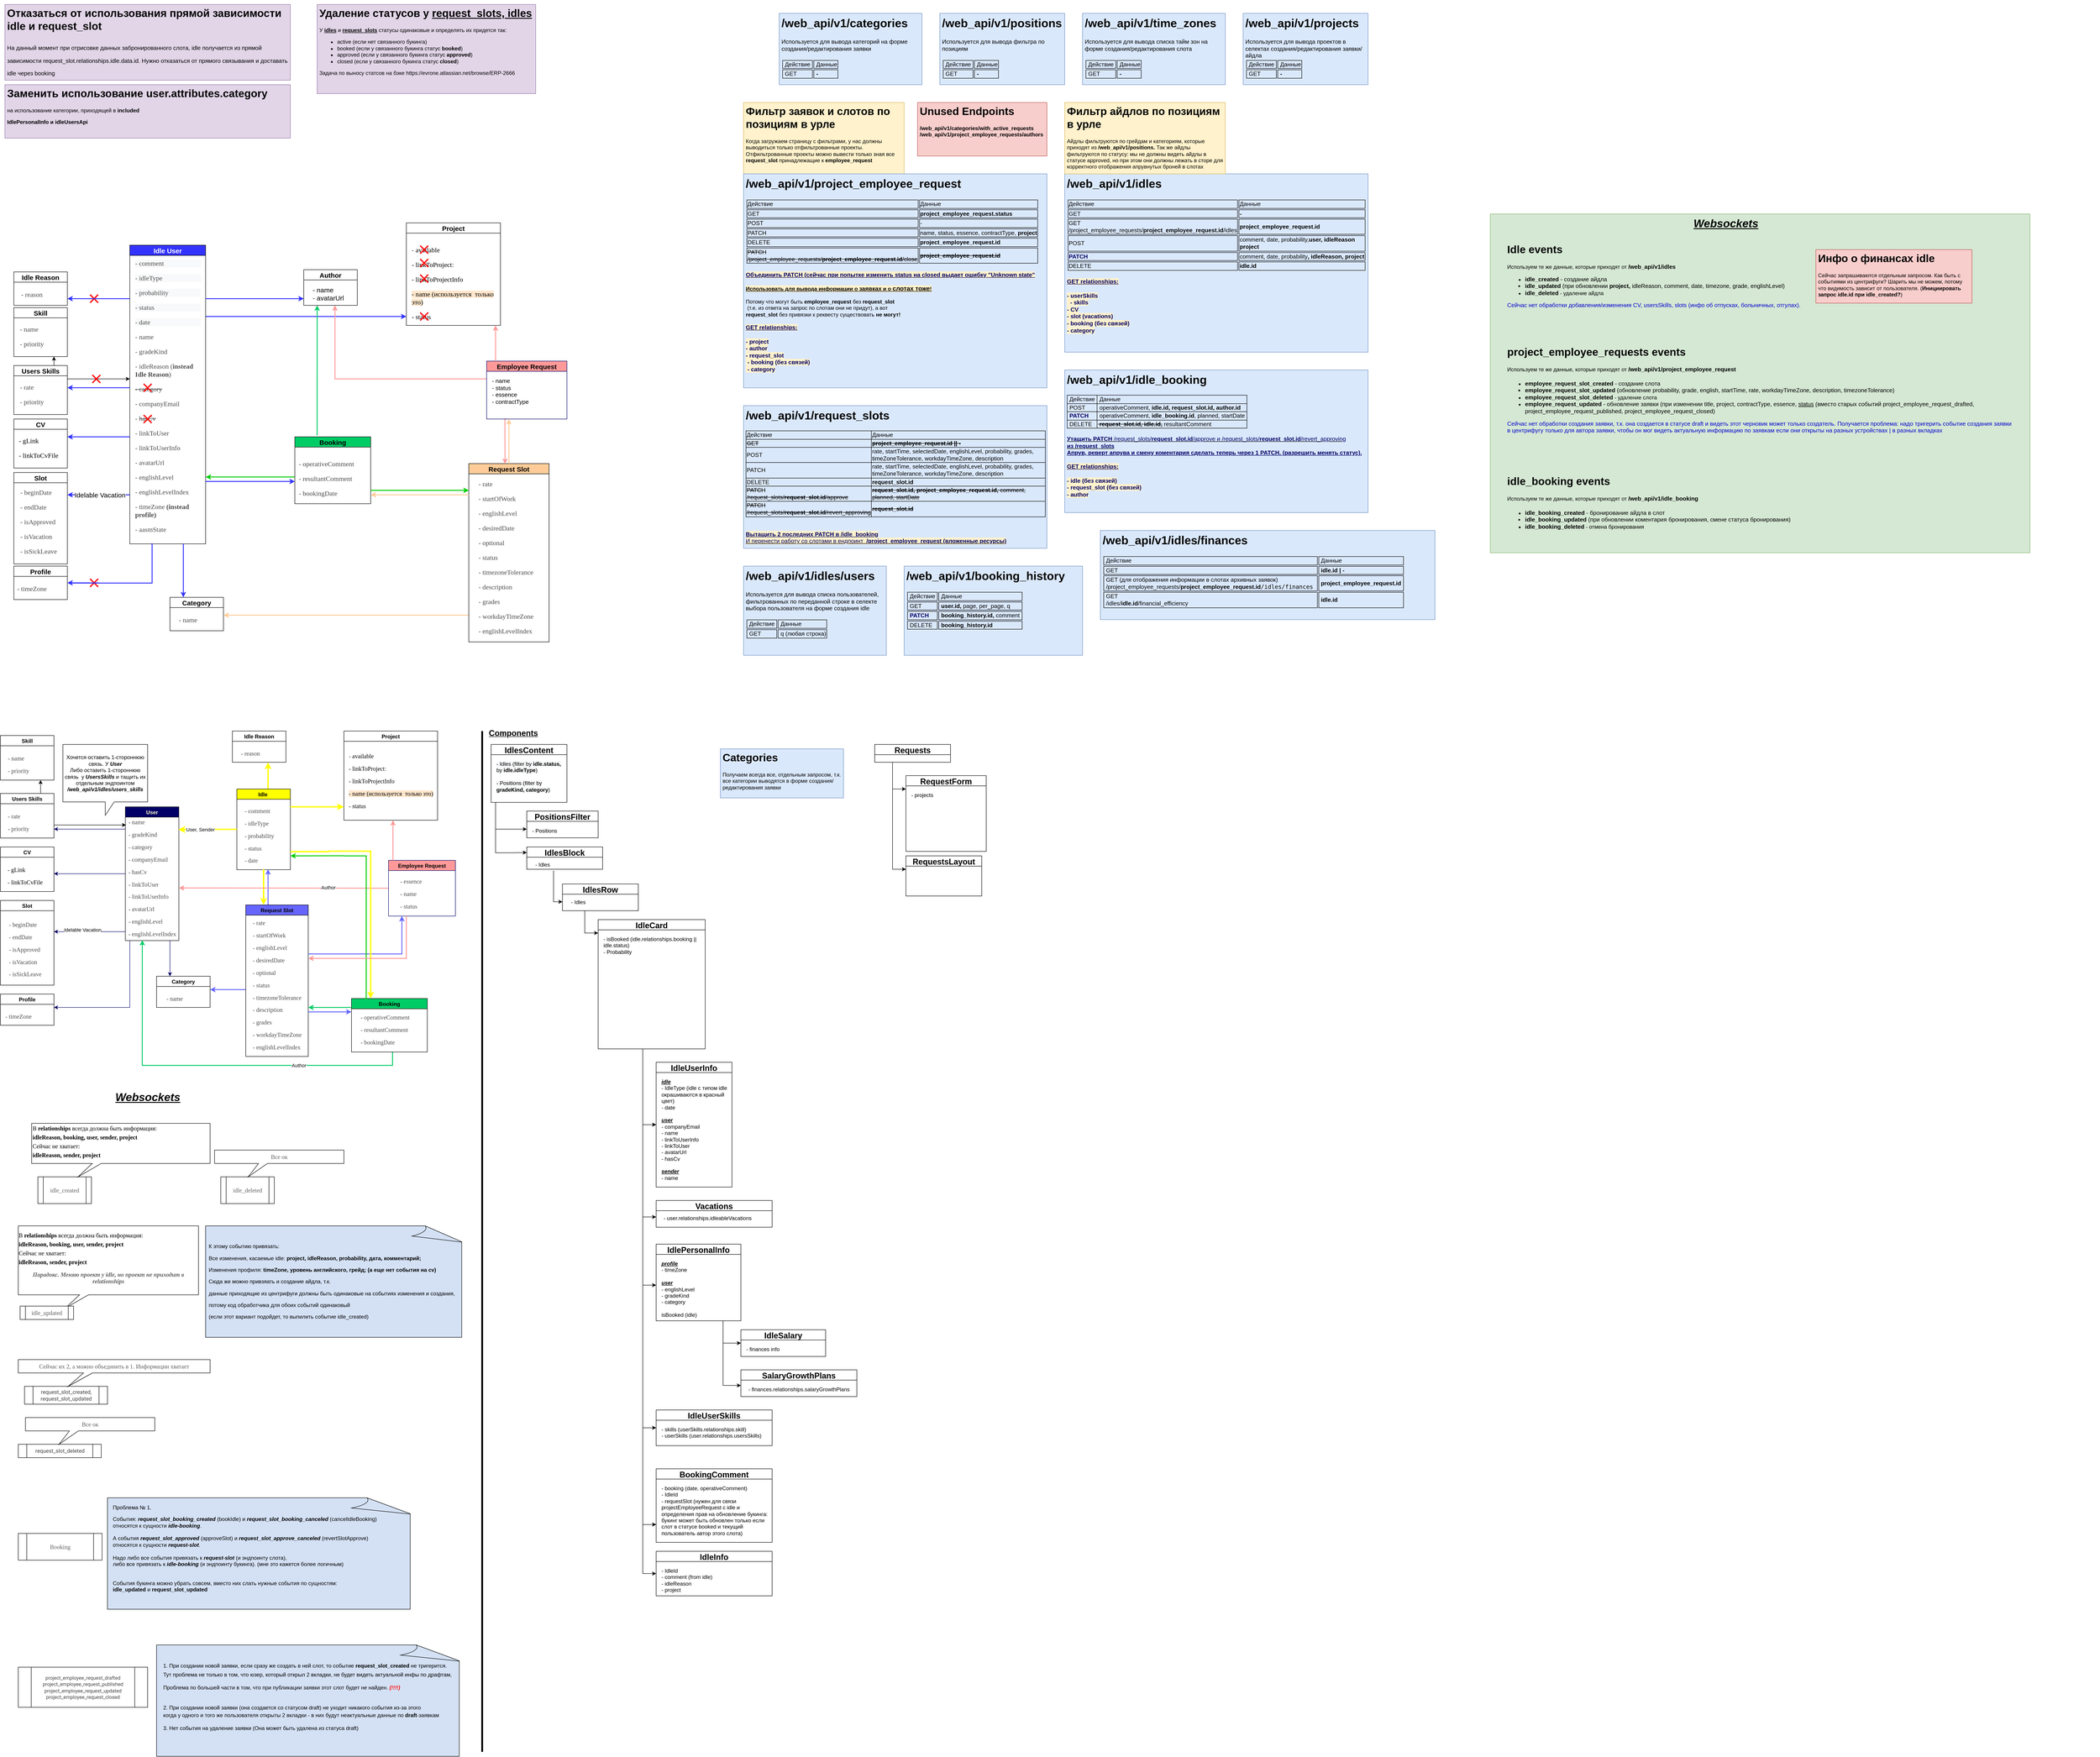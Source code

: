 <mxfile version="20.0.2" type="github">
  <diagram id="2lmbKR_MvFjQ50chhQV9" name="Page-1">
    <mxGraphModel dx="2946" dy="3857" grid="1" gridSize="10" guides="1" tooltips="1" connect="1" arrows="1" fold="1" page="1" pageScale="1" pageWidth="1654" pageHeight="2336" math="0" shadow="0">
      <root>
        <mxCell id="0" />
        <mxCell id="1" parent="0" />
        <mxCell id="pdKWmEIjTugVtjs6arko-1" value="" style="endArrow=none;html=1;rounded=0;strokeWidth=4;" parent="1" edge="1">
          <mxGeometry width="50" height="50" relative="1" as="geometry">
            <mxPoint x="1120" y="2310" as="sourcePoint" />
            <mxPoint x="1120" y="20" as="targetPoint" />
          </mxGeometry>
        </mxCell>
        <mxCell id="pdKWmEIjTugVtjs6arko-2" value="Components" style="text;html=1;strokeColor=none;fillColor=none;align=center;verticalAlign=middle;whiteSpace=wrap;rounded=0;fontSize=18;fontStyle=5" parent="1" vertex="1">
          <mxGeometry x="1160" y="10" width="60" height="30" as="geometry" />
        </mxCell>
        <mxCell id="pdKWmEIjTugVtjs6arko-17" value="" style="edgeStyle=orthogonalEdgeStyle;rounded=0;orthogonalLoop=1;jettySize=auto;html=1;fontSize=12;strokeWidth=1;entryX=0;entryY=0.25;entryDx=0;entryDy=0;" parent="1" source="pdKWmEIjTugVtjs6arko-5" target="pdKWmEIjTugVtjs6arko-18" edge="1">
          <mxGeometry relative="1" as="geometry">
            <mxPoint x="1180" y="300" as="targetPoint" />
            <Array as="points">
              <mxPoint x="1150" y="293" />
              <mxPoint x="1180" y="293" />
            </Array>
          </mxGeometry>
        </mxCell>
        <mxCell id="pdKWmEIjTugVtjs6arko-21" style="edgeStyle=orthogonalEdgeStyle;rounded=0;orthogonalLoop=1;jettySize=auto;html=1;fontSize=12;strokeWidth=1;" parent="1" source="pdKWmEIjTugVtjs6arko-5" edge="1">
          <mxGeometry relative="1" as="geometry">
            <mxPoint x="1220" y="240" as="targetPoint" />
            <Array as="points">
              <mxPoint x="1150" y="240" />
              <mxPoint x="1180" y="240" />
            </Array>
          </mxGeometry>
        </mxCell>
        <mxCell id="pdKWmEIjTugVtjs6arko-5" value="IdlesContent" style="swimlane;fontSize=18;" parent="1" vertex="1">
          <mxGeometry x="1140" y="50" width="170" height="130" as="geometry" />
        </mxCell>
        <mxCell id="pdKWmEIjTugVtjs6arko-8" value="&lt;span style=&quot;color: rgb(0, 0, 0); font-family: Helvetica; font-size: 12px; font-style: normal; font-variant-ligatures: normal; font-variant-caps: normal; font-weight: 400; letter-spacing: normal; orphans: 2; text-indent: 0px; text-transform: none; widows: 2; word-spacing: 0px; -webkit-text-stroke-width: 0px; background-color: rgb(248, 249, 250); text-decoration-thickness: initial; text-decoration-style: initial; text-decoration-color: initial; float: none; display: inline !important;&quot;&gt;- Idles (filter by &lt;/span&gt;&lt;span style=&quot;color: rgb(0, 0, 0); font-family: Helvetica; font-size: 12px; font-style: normal; font-variant-ligatures: normal; font-variant-caps: normal; letter-spacing: normal; orphans: 2; text-indent: 0px; text-transform: none; widows: 2; word-spacing: 0px; -webkit-text-stroke-width: 0px; background-color: rgb(248, 249, 250); text-decoration-thickness: initial; text-decoration-style: initial; text-decoration-color: initial; float: none; display: inline !important;&quot;&gt;&lt;b&gt;idle.status, &lt;/b&gt;by&lt;b&gt; idle.idleType&lt;/b&gt;&lt;/span&gt;&lt;span style=&quot;color: rgb(0, 0, 0); font-family: Helvetica; font-size: 12px; font-style: normal; font-variant-ligatures: normal; font-variant-caps: normal; font-weight: 400; letter-spacing: normal; orphans: 2; text-indent: 0px; text-transform: none; widows: 2; word-spacing: 0px; -webkit-text-stroke-width: 0px; background-color: rgb(248, 249, 250); text-decoration-thickness: initial; text-decoration-style: initial; text-decoration-color: initial; float: none; display: inline !important;&quot;&gt;)&lt;br&gt;&lt;/span&gt;&lt;br style=&quot;color: rgb(0, 0, 0); font-family: Helvetica; font-size: 12px; font-style: normal; font-variant-ligatures: normal; font-variant-caps: normal; font-weight: 400; letter-spacing: normal; orphans: 2; text-indent: 0px; text-transform: none; widows: 2; word-spacing: 0px; -webkit-text-stroke-width: 0px; background-color: rgb(248, 249, 250); text-decoration-thickness: initial; text-decoration-style: initial; text-decoration-color: initial;&quot;&gt;&lt;span style=&quot;color: rgb(0, 0, 0); font-family: Helvetica; font-size: 12px; font-style: normal; font-variant-ligatures: normal; font-variant-caps: normal; font-weight: 400; letter-spacing: normal; orphans: 2; text-indent: 0px; text-transform: none; widows: 2; word-spacing: 0px; -webkit-text-stroke-width: 0px; background-color: rgb(248, 249, 250); text-decoration-thickness: initial; text-decoration-style: initial; text-decoration-color: initial;&quot;&gt;- Positions (filter by &lt;/span&gt;&lt;span style=&quot;color: rgb(0, 0, 0); font-family: Helvetica; font-size: 12px; font-style: normal; font-variant-ligatures: normal; font-variant-caps: normal; letter-spacing: normal; orphans: 2; text-indent: 0px; text-transform: none; widows: 2; word-spacing: 0px; -webkit-text-stroke-width: 0px; background-color: rgb(248, 249, 250); text-decoration-thickness: initial; text-decoration-style: initial; text-decoration-color: initial;&quot;&gt;&lt;b&gt;gradeKind, category&lt;/b&gt;&lt;/span&gt;&lt;span style=&quot;color: rgb(0, 0, 0); font-family: Helvetica; font-size: 12px; font-style: normal; font-variant-ligatures: normal; font-variant-caps: normal; font-weight: 400; letter-spacing: normal; orphans: 2; text-indent: 0px; text-transform: none; widows: 2; word-spacing: 0px; -webkit-text-stroke-width: 0px; background-color: rgb(248, 249, 250); text-decoration-thickness: initial; text-decoration-style: initial; text-decoration-color: initial;&quot;&gt;)&lt;/span&gt;" style="text;html=1;strokeColor=none;fillColor=none;align=left;verticalAlign=top;whiteSpace=wrap;rounded=0;fontSize=12;" parent="pdKWmEIjTugVtjs6arko-5" vertex="1">
          <mxGeometry x="10" y="30" width="150" height="90" as="geometry" />
        </mxCell>
        <mxCell id="pdKWmEIjTugVtjs6arko-9" value="PositionsFilter" style="swimlane;fontSize=18;" parent="1" vertex="1">
          <mxGeometry x="1220" y="199.5" width="160" height="60" as="geometry" />
        </mxCell>
        <mxCell id="pdKWmEIjTugVtjs6arko-10" value="- Positions" style="text;html=1;strokeColor=none;fillColor=none;align=left;verticalAlign=top;whiteSpace=wrap;rounded=0;fontSize=12;" parent="pdKWmEIjTugVtjs6arko-9" vertex="1">
          <mxGeometry x="10" y="30" width="120" height="30" as="geometry" />
        </mxCell>
        <mxCell id="pdKWmEIjTugVtjs6arko-25" style="edgeStyle=orthogonalEdgeStyle;rounded=0;orthogonalLoop=1;jettySize=auto;html=1;fontSize=12;strokeWidth=1;" parent="1" edge="1">
          <mxGeometry relative="1" as="geometry">
            <mxPoint x="1300" y="403" as="targetPoint" />
            <Array as="points">
              <mxPoint x="1280" y="403" />
            </Array>
            <mxPoint x="1280" y="333" as="sourcePoint" />
          </mxGeometry>
        </mxCell>
        <mxCell id="pdKWmEIjTugVtjs6arko-18" value="IdlesBlock" style="swimlane;fontSize=18;" parent="1" vertex="1">
          <mxGeometry x="1220" y="280" width="170" height="50" as="geometry" />
        </mxCell>
        <mxCell id="pdKWmEIjTugVtjs6arko-24" value="- Idles" style="text;html=1;align=center;verticalAlign=middle;resizable=0;points=[];autosize=1;strokeColor=none;fillColor=none;fontSize=12;" parent="pdKWmEIjTugVtjs6arko-18" vertex="1">
          <mxGeometry x="10" y="30" width="50" height="20" as="geometry" />
        </mxCell>
        <mxCell id="pdKWmEIjTugVtjs6arko-30" style="edgeStyle=orthogonalEdgeStyle;rounded=0;orthogonalLoop=1;jettySize=auto;html=1;exitX=0.75;exitY=1;exitDx=0;exitDy=0;fontSize=12;strokeWidth=1;" parent="1" edge="1">
          <mxGeometry relative="1" as="geometry">
            <mxPoint x="1380" y="473" as="targetPoint" />
            <Array as="points">
              <mxPoint x="1350" y="423" />
              <mxPoint x="1350" y="473" />
              <mxPoint x="1380" y="473" />
            </Array>
            <mxPoint x="1457.5" y="423" as="sourcePoint" />
          </mxGeometry>
        </mxCell>
        <mxCell id="pdKWmEIjTugVtjs6arko-22" value="IdlesRow" style="swimlane;fontSize=18;" parent="1" vertex="1">
          <mxGeometry x="1300" y="363" width="170" height="60" as="geometry" />
        </mxCell>
        <mxCell id="pdKWmEIjTugVtjs6arko-27" value="- Idles" style="text;html=1;align=center;verticalAlign=middle;resizable=0;points=[];autosize=1;strokeColor=none;fillColor=none;fontSize=12;" parent="pdKWmEIjTugVtjs6arko-22" vertex="1">
          <mxGeometry x="10" y="31" width="50" height="20" as="geometry" />
        </mxCell>
        <mxCell id="pdKWmEIjTugVtjs6arko-34" style="edgeStyle=orthogonalEdgeStyle;rounded=0;orthogonalLoop=1;jettySize=auto;html=1;fontSize=12;strokeWidth=1;entryX=0;entryY=0.5;entryDx=0;entryDy=0;" parent="1" source="pdKWmEIjTugVtjs6arko-28" target="pdKWmEIjTugVtjs6arko-32" edge="1">
          <mxGeometry relative="1" as="geometry">
            <mxPoint x="1430" y="793" as="targetPoint" />
            <Array as="points">
              <mxPoint x="1480" y="903" />
            </Array>
          </mxGeometry>
        </mxCell>
        <mxCell id="pdKWmEIjTugVtjs6arko-39" style="edgeStyle=orthogonalEdgeStyle;rounded=0;orthogonalLoop=1;jettySize=auto;html=1;fontSize=12;strokeWidth=1;" parent="1" source="pdKWmEIjTugVtjs6arko-28" edge="1">
          <mxGeometry relative="1" as="geometry">
            <mxPoint x="1510" y="1110" as="targetPoint" />
            <Array as="points">
              <mxPoint x="1480" y="1110" />
            </Array>
          </mxGeometry>
        </mxCell>
        <mxCell id="_YvVlBfhyLpRy7gvRgNM-6" style="edgeStyle=orthogonalEdgeStyle;rounded=0;orthogonalLoop=1;jettySize=auto;html=1;" parent="1" source="pdKWmEIjTugVtjs6arko-28" edge="1">
          <mxGeometry relative="1" as="geometry">
            <mxPoint x="1510" y="1800" as="targetPoint" />
            <Array as="points">
              <mxPoint x="1480" y="1800" />
              <mxPoint x="1510" y="1800" />
            </Array>
          </mxGeometry>
        </mxCell>
        <mxCell id="_YvVlBfhyLpRy7gvRgNM-10" style="edgeStyle=orthogonalEdgeStyle;rounded=0;orthogonalLoop=1;jettySize=auto;html=1;entryX=0;entryY=0.5;entryDx=0;entryDy=0;" parent="1" source="pdKWmEIjTugVtjs6arko-28" target="_YvVlBfhyLpRy7gvRgNM-8" edge="1">
          <mxGeometry relative="1" as="geometry">
            <mxPoint x="1510" y="1961.379" as="targetPoint" />
            <Array as="points">
              <mxPoint x="1480" y="1910" />
            </Array>
          </mxGeometry>
        </mxCell>
        <mxCell id="pdKWmEIjTugVtjs6arko-28" value="IdleCard" style="swimlane;fontSize=18;" parent="1" vertex="1">
          <mxGeometry x="1380" y="443" width="240" height="290" as="geometry" />
        </mxCell>
        <mxCell id="pdKWmEIjTugVtjs6arko-31" value="- isBooked (idle.relationships.booking || idle.status)&lt;br&gt;- Probability" style="text;html=1;strokeColor=none;fillColor=none;align=left;verticalAlign=top;whiteSpace=wrap;rounded=0;fontSize=12;" parent="1" vertex="1">
          <mxGeometry x="1390" y="473" width="220" height="250" as="geometry" />
        </mxCell>
        <mxCell id="pdKWmEIjTugVtjs6arko-32" value="IdleUserInfo" style="swimlane;fontSize=18;" parent="1" vertex="1">
          <mxGeometry x="1510" y="763" width="170" height="280" as="geometry" />
        </mxCell>
        <mxCell id="pdKWmEIjTugVtjs6arko-35" value="&lt;i&gt;&lt;b&gt;&lt;u&gt;idle&lt;/u&gt;&lt;/b&gt;&lt;/i&gt;&lt;br&gt;- IdleType (idle с типом idle окрашиваются в красный цвет)&lt;br&gt;- date&lt;br&gt;&lt;i&gt;&lt;b&gt;&lt;u&gt;&lt;br&gt;user &lt;/u&gt;&lt;/b&gt;&lt;/i&gt;&lt;br&gt;- companyEmail&lt;br&gt;- name&lt;br&gt;- linkToUserInfo&lt;br&gt;- linkToUser&lt;br&gt;- avatarUrl&lt;br&gt;- hasCv&lt;br&gt;&lt;br&gt;&lt;i style=&quot;font-weight: bold; text-decoration-line: underline;&quot;&gt;sender&lt;/i&gt;&lt;br&gt;- name" style="text;html=1;strokeColor=none;fillColor=none;align=left;verticalAlign=top;whiteSpace=wrap;rounded=0;fontSize=12;" parent="pdKWmEIjTugVtjs6arko-32" vertex="1">
          <mxGeometry x="10" y="30" width="150" height="240" as="geometry" />
        </mxCell>
        <mxCell id="pdKWmEIjTugVtjs6arko-37" value="Vacations" style="swimlane;fontSize=18;" parent="1" vertex="1">
          <mxGeometry x="1510" y="1073" width="260" height="60" as="geometry" />
        </mxCell>
        <mxCell id="pdKWmEIjTugVtjs6arko-38" value="- user.relationships.idleableVacations" style="text;html=1;align=center;verticalAlign=middle;resizable=0;points=[];autosize=1;strokeColor=none;fillColor=none;fontSize=12;" parent="pdKWmEIjTugVtjs6arko-37" vertex="1">
          <mxGeometry x="10" y="30" width="210" height="20" as="geometry" />
        </mxCell>
        <mxCell id="pdKWmEIjTugVtjs6arko-46" style="edgeStyle=orthogonalEdgeStyle;rounded=0;orthogonalLoop=1;jettySize=auto;html=1;fontSize=12;strokeWidth=1;entryX=0;entryY=0.5;entryDx=0;entryDy=0;" parent="1" target="pdKWmEIjTugVtjs6arko-43" edge="1">
          <mxGeometry relative="1" as="geometry">
            <mxPoint x="1700" y="1633" as="targetPoint" />
            <Array as="points">
              <mxPoint x="1660" y="1393" />
            </Array>
            <mxPoint x="1660" y="1343" as="sourcePoint" />
          </mxGeometry>
        </mxCell>
        <mxCell id="pdKWmEIjTugVtjs6arko-50" style="edgeStyle=orthogonalEdgeStyle;rounded=0;orthogonalLoop=1;jettySize=auto;html=1;entryX=0;entryY=0.75;entryDx=0;entryDy=0;fontSize=12;strokeWidth=1;" parent="1" edge="1">
          <mxGeometry relative="1" as="geometry">
            <Array as="points">
              <mxPoint x="1660" y="1488" />
            </Array>
            <mxPoint x="1660" y="1343" as="sourcePoint" />
            <mxPoint x="1700" y="1488" as="targetPoint" />
          </mxGeometry>
        </mxCell>
        <mxCell id="pdKWmEIjTugVtjs6arko-40" value="IdlePersonalInfo" style="swimlane;fontSize=18;" parent="1" vertex="1">
          <mxGeometry x="1510" y="1171" width="190" height="172" as="geometry" />
        </mxCell>
        <mxCell id="pdKWmEIjTugVtjs6arko-41" value="&lt;i&gt;&lt;b&gt;&lt;u&gt;profile&lt;/u&gt;&lt;/b&gt;&lt;/i&gt;&lt;br&gt;- timeZone&amp;nbsp;&lt;br&gt;&lt;i&gt;&lt;b&gt;&lt;u&gt;&lt;br&gt;user &lt;/u&gt;&lt;/b&gt;&lt;/i&gt;&lt;br&gt;- englishLevel&lt;br&gt;- gradeKind&lt;br&gt;- category&lt;br&gt;&lt;br&gt;isBooked (idle)" style="text;html=1;strokeColor=none;fillColor=none;align=left;verticalAlign=top;whiteSpace=wrap;rounded=0;fontSize=12;" parent="pdKWmEIjTugVtjs6arko-40" vertex="1">
          <mxGeometry x="10" y="30" width="150" height="140" as="geometry" />
        </mxCell>
        <mxCell id="pdKWmEIjTugVtjs6arko-43" value="IdleSalary" style="swimlane;fontSize=18;" parent="1" vertex="1">
          <mxGeometry x="1700" y="1363" width="190" height="60" as="geometry" />
        </mxCell>
        <mxCell id="pdKWmEIjTugVtjs6arko-44" value="- finances info" style="text;html=1;strokeColor=none;fillColor=none;align=left;verticalAlign=top;whiteSpace=wrap;rounded=0;fontSize=12;" parent="pdKWmEIjTugVtjs6arko-43" vertex="1">
          <mxGeometry x="10" y="30" width="150" height="30" as="geometry" />
        </mxCell>
        <mxCell id="pdKWmEIjTugVtjs6arko-47" value="SalaryGrowthPlans" style="swimlane;fontSize=18;" parent="1" vertex="1">
          <mxGeometry x="1700" y="1453" width="260" height="60" as="geometry" />
        </mxCell>
        <mxCell id="pdKWmEIjTugVtjs6arko-48" value="- finances.relationships.salaryGrowthPlans" style="text;html=1;strokeColor=none;fillColor=none;align=left;verticalAlign=top;whiteSpace=wrap;rounded=0;fontSize=12;" parent="pdKWmEIjTugVtjs6arko-47" vertex="1">
          <mxGeometry x="15" y="30" width="230" height="30" as="geometry" />
        </mxCell>
        <mxCell id="pdKWmEIjTugVtjs6arko-51" value="IdleUserSkills" style="swimlane;fontSize=18;" parent="1" vertex="1">
          <mxGeometry x="1510" y="1543" width="260" height="80" as="geometry" />
        </mxCell>
        <mxCell id="pdKWmEIjTugVtjs6arko-52" value="- skills (userSkills.relationships.skill)&lt;br&gt;- userSkills (user.relationships.usersSkills)" style="text;html=1;strokeColor=none;fillColor=none;align=left;verticalAlign=top;whiteSpace=wrap;rounded=0;fontSize=12;" parent="pdKWmEIjTugVtjs6arko-51" vertex="1">
          <mxGeometry x="10" y="30" width="240" height="50" as="geometry" />
        </mxCell>
        <mxCell id="pdKWmEIjTugVtjs6arko-53" style="edgeStyle=orthogonalEdgeStyle;rounded=0;orthogonalLoop=1;jettySize=auto;html=1;fontSize=12;strokeWidth=1;entryX=0;entryY=0.5;entryDx=0;entryDy=0;" parent="1" target="pdKWmEIjTugVtjs6arko-51" edge="1">
          <mxGeometry relative="1" as="geometry">
            <mxPoint x="1580" y="1568" as="targetPoint" />
            <Array as="points">
              <mxPoint x="1480" y="1583" />
            </Array>
            <mxPoint x="1480" y="733" as="sourcePoint" />
          </mxGeometry>
        </mxCell>
        <mxCell id="_YvVlBfhyLpRy7gvRgNM-2" style="edgeStyle=orthogonalEdgeStyle;rounded=0;orthogonalLoop=1;jettySize=auto;html=1;fontSize=12;strokeWidth=1;" parent="1" source="pdKWmEIjTugVtjs6arko-28" edge="1">
          <mxGeometry relative="1" as="geometry">
            <mxPoint x="1510" y="1263" as="targetPoint" />
            <Array as="points">
              <mxPoint x="1480" y="1263" />
            </Array>
            <mxPoint x="1480" y="733" as="sourcePoint" />
          </mxGeometry>
        </mxCell>
        <mxCell id="_YvVlBfhyLpRy7gvRgNM-3" value="BookingComment" style="swimlane;fontSize=18;" parent="1" vertex="1">
          <mxGeometry x="1510" y="1675" width="260" height="165" as="geometry" />
        </mxCell>
        <mxCell id="_YvVlBfhyLpRy7gvRgNM-4" value="- booking (date, operativeComment)&lt;br&gt;- IdleId&lt;br&gt;- requestSlot (нужен для связи projectEmployeeRequest с idle и определения прав на обновление букинга: букинг может быть обновлен только если слот в статусе booked и текущий пользователь автор этого слота)&amp;nbsp;&lt;br&gt;" style="text;html=1;strokeColor=none;fillColor=none;align=left;verticalAlign=top;whiteSpace=wrap;rounded=0;fontSize=12;" parent="_YvVlBfhyLpRy7gvRgNM-3" vertex="1">
          <mxGeometry x="10" y="30" width="240" height="130" as="geometry" />
        </mxCell>
        <mxCell id="_YvVlBfhyLpRy7gvRgNM-8" value="IdleInfo" style="swimlane;fontSize=18;" parent="1" vertex="1">
          <mxGeometry x="1510" y="1860" width="260" height="100" as="geometry" />
        </mxCell>
        <mxCell id="_YvVlBfhyLpRy7gvRgNM-9" value="- IdleId&lt;br&gt;- comment (from idle)&amp;nbsp;&lt;br&gt;- idleReason&lt;br&gt;- project" style="text;html=1;strokeColor=none;fillColor=none;align=left;verticalAlign=top;whiteSpace=wrap;rounded=0;fontSize=12;" parent="_YvVlBfhyLpRy7gvRgNM-8" vertex="1">
          <mxGeometry x="10" y="30" width="240" height="70" as="geometry" />
        </mxCell>
        <mxCell id="_YvVlBfhyLpRy7gvRgNM-13" style="edgeStyle=orthogonalEdgeStyle;rounded=0;orthogonalLoop=1;jettySize=auto;html=1;" parent="1" source="_YvVlBfhyLpRy7gvRgNM-11" edge="1">
          <mxGeometry relative="1" as="geometry">
            <mxPoint x="2070" y="150" as="targetPoint" />
            <Array as="points">
              <mxPoint x="2040" y="150" />
              <mxPoint x="2070" y="150" />
            </Array>
          </mxGeometry>
        </mxCell>
        <mxCell id="_YvVlBfhyLpRy7gvRgNM-16" style="edgeStyle=orthogonalEdgeStyle;rounded=0;orthogonalLoop=1;jettySize=auto;html=1;" parent="1" edge="1">
          <mxGeometry relative="1" as="geometry">
            <mxPoint x="2070" y="330" as="targetPoint" />
            <mxPoint x="2040" y="150" as="sourcePoint" />
            <Array as="points">
              <mxPoint x="2040" y="330" />
            </Array>
          </mxGeometry>
        </mxCell>
        <mxCell id="_YvVlBfhyLpRy7gvRgNM-11" value="Requests" style="swimlane;fontSize=18;" parent="1" vertex="1">
          <mxGeometry x="2000" y="50" width="170" height="40" as="geometry">
            <mxRectangle x="2000" y="50" width="110" height="30" as="alternateBounds" />
          </mxGeometry>
        </mxCell>
        <mxCell id="_YvVlBfhyLpRy7gvRgNM-14" value="RequestForm" style="swimlane;fontSize=18;" parent="1" vertex="1">
          <mxGeometry x="2070" y="120" width="180" height="170" as="geometry" />
        </mxCell>
        <mxCell id="_YvVlBfhyLpRy7gvRgNM-25" value="- projects" style="text;html=1;strokeColor=none;fillColor=none;align=left;verticalAlign=top;whiteSpace=wrap;rounded=0;" parent="_YvVlBfhyLpRy7gvRgNM-14" vertex="1">
          <mxGeometry x="10" y="30" width="150" height="130" as="geometry" />
        </mxCell>
        <mxCell id="_YvVlBfhyLpRy7gvRgNM-17" value="RequestsLayout" style="swimlane;fontSize=18;" parent="1" vertex="1">
          <mxGeometry x="2070" y="300" width="170" height="90" as="geometry" />
        </mxCell>
        <mxCell id="_YvVlBfhyLpRy7gvRgNM-27" value="&lt;h1&gt;Categories&lt;/h1&gt;&lt;div&gt;Получаем всегда все, отдельным запросом, т.к. все категории выводятся в форме создания/редактирования заявки&lt;/div&gt;" style="text;html=1;strokeColor=#6c8ebf;fillColor=#dae8fc;spacing=5;spacingTop=-20;whiteSpace=wrap;overflow=hidden;rounded=0;" parent="1" vertex="1">
          <mxGeometry x="1654" y="60" width="276" height="110" as="geometry" />
        </mxCell>
        <mxCell id="9ZQyTyDXmgQcQnbN4zD6-5" value="" style="group" parent="1" vertex="1" connectable="0">
          <mxGeometry x="40" y="20" width="1020" height="750" as="geometry" />
        </mxCell>
        <mxCell id="nJEN34YKC323t9ce6qK3-2" value="Skill" style="swimlane;" parent="9ZQyTyDXmgQcQnbN4zD6-5" vertex="1">
          <mxGeometry y="10" width="120" height="100" as="geometry" />
        </mxCell>
        <mxCell id="nJEN34YKC323t9ce6qK3-3" value="&lt;p style=&quot;text-align: left;&quot;&gt;&lt;span style=&quot;font-family: noto_regular; color: rgb(75, 75, 75); font-size: 10pt;&quot;&gt;- name&lt;/span&gt;&lt;/p&gt;&lt;p style=&quot;text-align: left;&quot;&gt;&lt;span style=&quot;font-family: noto_regular; color: rgb(75, 75, 75); font-size: 10pt;&quot;&gt;- priority&lt;/span&gt;&lt;/p&gt;" style="text;html=1;align=center;verticalAlign=middle;resizable=0;points=[];autosize=1;strokeColor=none;fillColor=none;" parent="nJEN34YKC323t9ce6qK3-2" vertex="1">
          <mxGeometry x="10" y="30" width="60" height="70" as="geometry" />
        </mxCell>
        <mxCell id="nJEN34YKC323t9ce6qK3-4" value="CV" style="swimlane;startSize=23;" parent="9ZQyTyDXmgQcQnbN4zD6-5" vertex="1">
          <mxGeometry y="260" width="120" height="100" as="geometry" />
        </mxCell>
        <mxCell id="nJEN34YKC323t9ce6qK3-5" value="&lt;p style=&quot;text-align: left;&quot;&gt;&lt;span style=&quot;font-family: noto_regular; font-size: 10pt;&quot;&gt;- gLink&lt;/span&gt;&lt;/p&gt;&lt;p style=&quot;text-align: left;&quot;&gt;&lt;span style=&quot;font-family: noto_regular; font-size: 10pt;&quot;&gt;- linkToCvFile&lt;/span&gt;&lt;/p&gt;" style="text;html=1;align=center;verticalAlign=middle;resizable=0;points=[];autosize=1;strokeColor=none;fillColor=none;container=1;" parent="nJEN34YKC323t9ce6qK3-4" vertex="1">
          <mxGeometry x="10" y="30" width="90" height="70" as="geometry" />
        </mxCell>
        <mxCell id="nJEN34YKC323t9ce6qK3-89" style="edgeStyle=orthogonalEdgeStyle;rounded=0;orthogonalLoop=1;jettySize=auto;html=1;entryX=0.75;entryY=1;entryDx=0;entryDy=0;" parent="9ZQyTyDXmgQcQnbN4zD6-5" source="nJEN34YKC323t9ce6qK3-7" target="nJEN34YKC323t9ce6qK3-2" edge="1">
          <mxGeometry relative="1" as="geometry">
            <Array as="points">
              <mxPoint x="90" y="130" />
              <mxPoint x="90" y="130" />
            </Array>
          </mxGeometry>
        </mxCell>
        <mxCell id="nJEN34YKC323t9ce6qK3-7" value="Users Skills" style="swimlane;startSize=23;" parent="9ZQyTyDXmgQcQnbN4zD6-5" vertex="1">
          <mxGeometry y="140" width="120" height="100" as="geometry">
            <mxRectangle x="40" y="160" width="100" height="23" as="alternateBounds" />
          </mxGeometry>
        </mxCell>
        <mxCell id="nJEN34YKC323t9ce6qK3-8" value="&lt;p style=&quot;text-align: left;&quot;&gt;&lt;span style=&quot;font-family: noto_regular; color: rgb(75, 75, 75); font-size: 10pt;&quot;&gt;- rate&lt;/span&gt;&lt;/p&gt;&lt;p style=&quot;text-align: left;&quot;&gt;&lt;span style=&quot;font-family: noto_regular; color: rgb(75, 75, 75); font-size: 10pt;&quot;&gt;- priority&lt;/span&gt;&lt;/p&gt;" style="text;html=1;align=center;verticalAlign=middle;resizable=0;points=[];autosize=1;strokeColor=none;fillColor=none;container=1;" parent="nJEN34YKC323t9ce6qK3-7" vertex="1">
          <mxGeometry x="10" y="30" width="60" height="70" as="geometry" />
        </mxCell>
        <mxCell id="nJEN34YKC323t9ce6qK3-9" value="Slot" style="swimlane;startSize=23;" parent="9ZQyTyDXmgQcQnbN4zD6-5" vertex="1">
          <mxGeometry y="380" width="120" height="190" as="geometry" />
        </mxCell>
        <mxCell id="nJEN34YKC323t9ce6qK3-10" value="&lt;p style=&quot;text-align: left;&quot;&gt;&lt;span style=&quot;font-family: noto_regular; color: rgb(75, 75, 75); font-size: 10pt;&quot;&gt;- beginDate&lt;/span&gt;&lt;/p&gt;&lt;p style=&quot;text-align: left;&quot;&gt;&lt;span style=&quot;font-family: noto_regular; color: rgb(75, 75, 75); font-size: 10pt;&quot;&gt;- endDate &lt;/span&gt;&lt;/p&gt;&lt;p style=&quot;text-align: left;&quot;&gt;&lt;span style=&quot;font-family: noto_regular; color: rgb(75, 75, 75); font-size: 10pt;&quot;&gt;- isApproved&lt;/span&gt;&lt;/p&gt;&lt;p style=&quot;text-align: left;&quot;&gt;&lt;span style=&quot;font-family: noto_regular; color: rgb(75, 75, 75); font-size: 10pt;&quot;&gt;- isVacation&lt;/span&gt;&lt;/p&gt;&lt;p style=&quot;text-align: left;&quot;&gt;&lt;span style=&quot;font-family: noto_regular; color: rgb(75, 75, 75); font-size: 10pt;&quot;&gt;- isSickLeave&lt;/span&gt;&lt;/p&gt;" style="text;html=1;align=center;verticalAlign=middle;resizable=0;points=[];autosize=1;strokeColor=none;fillColor=none;container=1;" parent="nJEN34YKC323t9ce6qK3-9" vertex="1">
          <mxGeometry x="10" y="35" width="90" height="150" as="geometry" />
        </mxCell>
        <mxCell id="nJEN34YKC323t9ce6qK3-11" value="Profile" style="swimlane;" parent="9ZQyTyDXmgQcQnbN4zD6-5" vertex="1">
          <mxGeometry y="590" width="120" height="70" as="geometry" />
        </mxCell>
        <mxCell id="nJEN34YKC323t9ce6qK3-12" value="&lt;p style=&quot;text-align: left;&quot;&gt;&lt;font face=&quot;noto_regular&quot; color=&quot;#4b4b4b&quot;&gt;&lt;span style=&quot;font-size: 13.333px;&quot;&gt;- timeZone&lt;/span&gt;&lt;/font&gt;&lt;/p&gt;" style="text;html=1;align=center;verticalAlign=middle;resizable=0;points=[];autosize=1;strokeColor=none;fillColor=none;" parent="nJEN34YKC323t9ce6qK3-11" vertex="1">
          <mxGeometry x="5" y="30" width="70" height="40" as="geometry" />
        </mxCell>
        <mxCell id="nJEN34YKC323t9ce6qK3-18" style="edgeStyle=orthogonalEdgeStyle;rounded=0;orthogonalLoop=1;jettySize=auto;html=1;strokeColor=#000066;" parent="9ZQyTyDXmgQcQnbN4zD6-5" source="nJEN34YKC323t9ce6qK3-15" edge="1">
          <mxGeometry relative="1" as="geometry">
            <mxPoint x="120" y="220" as="targetPoint" />
            <Array as="points">
              <mxPoint x="120" y="220" />
            </Array>
          </mxGeometry>
        </mxCell>
        <mxCell id="nJEN34YKC323t9ce6qK3-22" value="" style="group;fillColor=default;" parent="9ZQyTyDXmgQcQnbN4zD6-5" vertex="1" connectable="0">
          <mxGeometry x="280" y="170" width="120" height="300" as="geometry" />
        </mxCell>
        <mxCell id="nJEN34YKC323t9ce6qK3-14" value="User" style="swimlane;startSize=23;fillColor=#000066;fontColor=#FFFFCC;" parent="nJEN34YKC323t9ce6qK3-22" vertex="1">
          <mxGeometry width="120" height="300" as="geometry" />
        </mxCell>
        <mxCell id="nJEN34YKC323t9ce6qK3-15" value="&lt;p style=&quot;text-align: left;&quot;&gt;&lt;span style=&quot;font-family: noto_regular; color: rgb(75, 75, 75); font-size: 10pt;&quot;&gt;- name&lt;/span&gt;&lt;/p&gt;&lt;p style=&quot;text-align: left;&quot;&gt;&lt;span style=&quot;font-family: noto_regular; color: rgb(75, 75, 75); font-size: 10pt;&quot;&gt;- gradeKind&lt;/span&gt;&lt;/p&gt;&lt;p style=&quot;text-align: left;&quot;&gt;&lt;span style=&quot;font-family: noto_regular; color: rgb(75, 75, 75); font-size: 10pt;&quot;&gt;- category&lt;/span&gt;&lt;/p&gt;&lt;p style=&quot;text-align: left;&quot;&gt;&lt;span style=&quot;font-family: noto_regular; color: rgb(75, 75, 75); font-size: 10pt;&quot;&gt;- companyEmail&lt;/span&gt;&lt;/p&gt;&lt;p style=&quot;text-align: left;&quot;&gt;&lt;span style=&quot;font-family: noto_regular; color: rgb(75, 75, 75); font-size: 10pt;&quot;&gt;- hasCv&lt;/span&gt;&lt;/p&gt;&lt;p style=&quot;text-align: left;&quot;&gt;&lt;span style=&quot;font-family: noto_regular; color: rgb(75, 75, 75); font-size: 10pt;&quot;&gt;- linkToUser&lt;/span&gt;&lt;/p&gt;&lt;p style=&quot;text-align: left;&quot;&gt;&lt;span style=&quot;font-family: noto_regular; color: rgb(75, 75, 75); font-size: 10pt;&quot;&gt;- linkToUserInfo&lt;/span&gt;&lt;/p&gt;&lt;p style=&quot;text-align: left;&quot;&gt;&lt;span style=&quot;font-family: noto_regular; color: rgb(75, 75, 75); font-size: 10pt;&quot;&gt;- avatarUrl&lt;/span&gt;&lt;/p&gt;&lt;p style=&quot;text-align: left;&quot;&gt;&lt;span style=&quot;font-family: noto_regular; color: rgb(75, 75, 75); font-size: 10pt;&quot;&gt;- englishLevel&lt;/span&gt;&lt;/p&gt;&lt;p style=&quot;text-align: left;&quot;&gt;&lt;span style=&quot;font-family: noto_regular; color: rgb(75, 75, 75); font-size: 10pt;&quot;&gt;- englishLevelIndex&lt;/span&gt;&lt;/p&gt;" style="text;html=1;align=center;verticalAlign=middle;resizable=0;points=[];autosize=1;strokeColor=none;fillColor=none;container=1;" parent="nJEN34YKC323t9ce6qK3-22" vertex="1">
          <mxGeometry y="20" width="120" height="280" as="geometry" />
        </mxCell>
        <mxCell id="nJEN34YKC323t9ce6qK3-16" style="edgeStyle=orthogonalEdgeStyle;rounded=0;orthogonalLoop=1;jettySize=auto;html=1;entryX=0.012;entryY=0.074;entryDx=0;entryDy=0;entryPerimeter=0;" parent="9ZQyTyDXmgQcQnbN4zD6-5" source="nJEN34YKC323t9ce6qK3-7" target="nJEN34YKC323t9ce6qK3-15" edge="1">
          <mxGeometry relative="1" as="geometry">
            <Array as="points">
              <mxPoint x="200" y="210" />
            </Array>
          </mxGeometry>
        </mxCell>
        <mxCell id="nJEN34YKC323t9ce6qK3-27" value="Хочется оставить 1-стороннюю связь. У &lt;b&gt;&lt;i&gt;User&lt;/i&gt;&lt;/b&gt;&lt;br&gt;Либо оставить 1-стороннюю связь&amp;nbsp; у &lt;b&gt;&lt;i&gt;UsersSkills&lt;/i&gt;&lt;/b&gt; и тащить их отдельным эндпоинтом &lt;b&gt;&lt;i&gt;/web_api/v1/idles/users_skills&lt;/i&gt;&lt;/b&gt;" style="shape=callout;whiteSpace=wrap;html=1;perimeter=calloutPerimeter;" parent="9ZQyTyDXmgQcQnbN4zD6-5" vertex="1">
          <mxGeometry x="140" y="30" width="190" height="159" as="geometry" />
        </mxCell>
        <mxCell id="nJEN34YKC323t9ce6qK3-34" value="Idle Reason" style="swimlane;" parent="9ZQyTyDXmgQcQnbN4zD6-5" vertex="1">
          <mxGeometry x="520" width="120" height="70" as="geometry" />
        </mxCell>
        <mxCell id="nJEN34YKC323t9ce6qK3-35" value="&lt;p style=&quot;text-align: left;&quot;&gt;&lt;font face=&quot;noto_regular&quot; color=&quot;#4b4b4b&quot;&gt;&lt;span style=&quot;font-size: 13.333px;&quot;&gt;- reason&lt;/span&gt;&lt;/font&gt;&lt;/p&gt;" style="text;html=1;align=center;verticalAlign=middle;resizable=0;points=[];autosize=1;strokeColor=none;fillColor=none;" parent="nJEN34YKC323t9ce6qK3-34" vertex="1">
          <mxGeometry x="10" y="30" width="60" height="40" as="geometry" />
        </mxCell>
        <mxCell id="nJEN34YKC323t9ce6qK3-36" value="Category" style="swimlane;" parent="9ZQyTyDXmgQcQnbN4zD6-5" vertex="1">
          <mxGeometry x="350" y="550" width="120" height="70" as="geometry" />
        </mxCell>
        <mxCell id="nJEN34YKC323t9ce6qK3-37" value="&lt;p style=&quot;text-align: left;&quot;&gt;&lt;font face=&quot;noto_regular&quot; color=&quot;#4b4b4b&quot;&gt;&lt;span style=&quot;font-size: 13.333px;&quot;&gt;- name&lt;/span&gt;&lt;/font&gt;&lt;/p&gt;" style="text;html=1;align=center;verticalAlign=middle;resizable=0;points=[];autosize=1;strokeColor=none;fillColor=none;" parent="nJEN34YKC323t9ce6qK3-36" vertex="1">
          <mxGeometry x="15" y="30" width="50" height="40" as="geometry" />
        </mxCell>
        <mxCell id="nJEN34YKC323t9ce6qK3-90" style="edgeStyle=orthogonalEdgeStyle;rounded=0;orthogonalLoop=1;jettySize=auto;html=1;strokeColor=#FFFF00;strokeWidth=3;" parent="9ZQyTyDXmgQcQnbN4zD6-5" source="nJEN34YKC323t9ce6qK3-46" edge="1">
          <mxGeometry relative="1" as="geometry">
            <Array as="points">
              <mxPoint x="600" y="120" />
              <mxPoint x="600" y="120" />
            </Array>
            <mxPoint x="600" y="70" as="targetPoint" />
          </mxGeometry>
        </mxCell>
        <mxCell id="nJEN34YKC323t9ce6qK3-92" style="edgeStyle=orthogonalEdgeStyle;rounded=0;orthogonalLoop=1;jettySize=auto;html=1;strokeColor=#FFFF00;strokeWidth=3;" parent="9ZQyTyDXmgQcQnbN4zD6-5" source="nJEN34YKC323t9ce6qK3-46" edge="1">
          <mxGeometry relative="1" as="geometry">
            <mxPoint x="399" y="221" as="targetPoint" />
            <Array as="points">
              <mxPoint x="465" y="221" />
              <mxPoint x="399" y="221" />
            </Array>
          </mxGeometry>
        </mxCell>
        <mxCell id="nJEN34YKC323t9ce6qK3-93" value="User, Sender" style="edgeLabel;html=1;align=center;verticalAlign=middle;resizable=0;points=[];" parent="nJEN34YKC323t9ce6qK3-92" vertex="1" connectable="0">
          <mxGeometry x="0.265" relative="1" as="geometry">
            <mxPoint x="1" as="offset" />
          </mxGeometry>
        </mxCell>
        <mxCell id="nJEN34YKC323t9ce6qK3-46" value="Idle " style="swimlane;fillColor=#FFFF00;" parent="9ZQyTyDXmgQcQnbN4zD6-5" vertex="1">
          <mxGeometry x="530" y="130" width="120" height="181" as="geometry" />
        </mxCell>
        <mxCell id="nJEN34YKC323t9ce6qK3-47" value="&lt;p style=&quot;text-align: left;&quot;&gt;&lt;span style=&quot;font-family: noto_regular; color: rgb(75, 75, 75); font-size: 10pt;&quot;&gt;- comment&lt;/span&gt;&lt;/p&gt;&lt;p style=&quot;text-align: left;&quot;&gt;&lt;span style=&quot;font-family: noto_regular; color: rgb(75, 75, 75); font-size: 10pt;&quot;&gt;- idleType&lt;/span&gt;&lt;/p&gt;&lt;p style=&quot;text-align: left;&quot;&gt;&lt;span style=&quot;font-family: noto_regular; color: rgb(75, 75, 75); font-size: 10pt;&quot;&gt;- probability&lt;/span&gt;&lt;/p&gt;&lt;p style=&quot;text-align: left;&quot;&gt;&lt;span style=&quot;font-family: noto_regular; color: rgb(75, 75, 75); font-size: 10pt;&quot;&gt;- status&lt;/span&gt;&lt;/p&gt;&lt;p style=&quot;text-align: left;&quot;&gt;&lt;span style=&quot;font-family: noto_regular; color: rgb(75, 75, 75); font-size: 10pt;&quot;&gt;- date&lt;/span&gt;&lt;/p&gt;" style="text;html=1;align=center;verticalAlign=middle;resizable=0;points=[];autosize=1;strokeColor=none;fillColor=none;" parent="nJEN34YKC323t9ce6qK3-46" vertex="1">
          <mxGeometry x="10" y="30" width="80" height="150" as="geometry" />
        </mxCell>
        <mxCell id="nJEN34YKC323t9ce6qK3-84" style="edgeStyle=orthogonalEdgeStyle;rounded=0;orthogonalLoop=1;jettySize=auto;html=1;strokeColor=#6666FF;strokeWidth=2;" parent="9ZQyTyDXmgQcQnbN4zD6-5" source="nJEN34YKC323t9ce6qK3-50" edge="1">
          <mxGeometry relative="1" as="geometry">
            <mxPoint x="600" y="310" as="targetPoint" />
            <Array as="points">
              <mxPoint x="600" y="311" />
            </Array>
          </mxGeometry>
        </mxCell>
        <mxCell id="nJEN34YKC323t9ce6qK3-88" style="edgeStyle=orthogonalEdgeStyle;rounded=0;orthogonalLoop=1;jettySize=auto;html=1;strokeWidth=2;strokeColor=#6666FF;" parent="9ZQyTyDXmgQcQnbN4zD6-5" source="nJEN34YKC323t9ce6qK3-50" edge="1">
          <mxGeometry relative="1" as="geometry">
            <mxPoint x="470" y="580" as="targetPoint" />
            <Array as="points">
              <mxPoint x="470" y="580" />
            </Array>
          </mxGeometry>
        </mxCell>
        <mxCell id="nJEN34YKC323t9ce6qK3-50" value="Request Slot" style="swimlane;fillColor=#6666FF;" parent="9ZQyTyDXmgQcQnbN4zD6-5" vertex="1">
          <mxGeometry x="550" y="390" width="140" height="340" as="geometry">
            <mxRectangle x="640" y="540" width="110" height="23" as="alternateBounds" />
          </mxGeometry>
        </mxCell>
        <mxCell id="nJEN34YKC323t9ce6qK3-51" value="&lt;p style=&quot;text-align: left;&quot;&gt;&lt;span style=&quot;font-family: noto_regular; color: rgb(75, 75, 75); font-size: 10pt;&quot;&gt;- rate &lt;/span&gt;&lt;/p&gt;&lt;p style=&quot;text-align: left;&quot;&gt;&lt;span style=&quot;font-family: noto_regular; color: rgb(75, 75, 75); font-size: 10pt;&quot;&gt;- startOfWork&lt;/span&gt;&lt;/p&gt;&lt;p style=&quot;text-align: left;&quot;&gt;&lt;span style=&quot;font-family: noto_regular; color: rgb(75, 75, 75); font-size: 10pt;&quot;&gt;- englishLevel &lt;/span&gt;&lt;/p&gt;&lt;p style=&quot;text-align: left;&quot;&gt;&lt;span style=&quot;font-family: noto_regular; color: rgb(75, 75, 75); font-size: 10pt;&quot;&gt;- desiredDate &lt;/span&gt;&lt;/p&gt;&lt;p style=&quot;text-align: left;&quot;&gt;&lt;span style=&quot;font-family: noto_regular; color: rgb(75, 75, 75); font-size: 10pt;&quot;&gt;- optional&lt;/span&gt;&lt;/p&gt;&lt;p style=&quot;text-align: left;&quot;&gt;&lt;span style=&quot;font-family: noto_regular; color: rgb(75, 75, 75); font-size: 10pt;&quot;&gt;- status &lt;/span&gt;&lt;/p&gt;&lt;p style=&quot;text-align: left;&quot;&gt;&lt;span style=&quot;font-family: noto_regular; color: rgb(75, 75, 75); font-size: 10pt;&quot;&gt;- timezoneTolerance&lt;/span&gt;&lt;/p&gt;&lt;p style=&quot;text-align: left;&quot;&gt;&lt;span style=&quot;font-family: noto_regular; color: rgb(75, 75, 75); font-size: 10pt;&quot;&gt;- description&lt;/span&gt;&lt;/p&gt;&lt;p style=&quot;text-align: left;&quot;&gt;&lt;span style=&quot;font-family: noto_regular; color: rgb(75, 75, 75); font-size: 10pt;&quot;&gt;- grades &lt;/span&gt;&lt;/p&gt;&lt;p style=&quot;text-align: left;&quot;&gt;&lt;span style=&quot;font-family: noto_regular; color: rgb(75, 75, 75); font-size: 10pt;&quot;&gt;- workdayTimeZone &lt;/span&gt;&lt;/p&gt;&lt;p style=&quot;text-align: left;&quot;&gt;&lt;span style=&quot;font-family: noto_regular; color: rgb(75, 75, 75); font-size: 10pt;&quot;&gt;- englishLevelIndex&lt;/span&gt;&lt;/p&gt;" style="text;html=1;align=center;verticalAlign=middle;resizable=0;points=[];autosize=1;strokeColor=none;fillColor=none;" parent="nJEN34YKC323t9ce6qK3-50" vertex="1">
          <mxGeometry x="10" y="30" width="120" height="300" as="geometry" />
        </mxCell>
        <mxCell id="nJEN34YKC323t9ce6qK3-53" style="edgeStyle=orthogonalEdgeStyle;rounded=0;orthogonalLoop=1;jettySize=auto;html=1;strokeColor=#FFFF00;strokeWidth=3;" parent="9ZQyTyDXmgQcQnbN4zD6-5" source="nJEN34YKC323t9ce6qK3-47" target="nJEN34YKC323t9ce6qK3-50" edge="1">
          <mxGeometry relative="1" as="geometry">
            <Array as="points">
              <mxPoint x="590" y="330" />
              <mxPoint x="590" y="330" />
            </Array>
            <mxPoint x="580" y="521" as="targetPoint" />
          </mxGeometry>
        </mxCell>
        <mxCell id="nJEN34YKC323t9ce6qK3-54" value="Project" style="swimlane;startSize=23;" parent="9ZQyTyDXmgQcQnbN4zD6-5" vertex="1">
          <mxGeometry x="770" width="210" height="200" as="geometry">
            <mxRectangle x="40" y="160" width="100" height="23" as="alternateBounds" />
          </mxGeometry>
        </mxCell>
        <mxCell id="_YvVlBfhyLpRy7gvRgNM-28" value="&lt;p style=&quot;&quot;&gt;&lt;span style=&quot;font-family: noto_regular; color: rgb(75, 75, 75); font-size: 10pt;&quot;&gt;-&amp;nbsp;&lt;/span&gt;&lt;span style=&quot;font-family: noto_regular; color: var(--color-syntax-2); font-size: 10pt;&quot;&gt;available&lt;/span&gt;&lt;/p&gt;&lt;p style=&quot;&quot;&gt;&lt;span style=&quot;font-family: noto_regular; color: var(--color-syntax-2); font-size: 10pt;&quot;&gt;- linkToProject&lt;/span&gt;&lt;span style=&quot;font-family: noto_regular; color: rgb(32, 33, 36); font-size: 10pt;&quot;&gt;:&lt;/span&gt;&lt;/p&gt;&lt;p style=&quot;&quot;&gt;&lt;span style=&quot;font-family: noto_regular; color: var(--color-syntax-2); font-size: 10pt;&quot;&gt;- linkToProjectInfo&lt;/span&gt;&lt;/p&gt;&lt;p style=&quot;&quot;&gt;&lt;span style=&quot;font-family: noto_regular; color: var(--color-syntax-2); font-size: 10pt; background-color: rgb(255, 230, 204);&quot;&gt;- name (используется&amp;nbsp;&lt;/span&gt;&lt;span style=&quot;background-color: rgb(255, 230, 204); color: var(--color-syntax-2); font-family: noto_regular; font-size: 10pt;&quot;&gt;&amp;nbsp;только это)&lt;/span&gt;&lt;/p&gt;&lt;p style=&quot;&quot;&gt;&lt;span style=&quot;font-family: noto_regular; color: var(--color-syntax-2); font-size: 10pt;&quot;&gt;- status&lt;/span&gt;&lt;/p&gt;" style="text;html=1;strokeColor=none;fillColor=none;align=left;verticalAlign=top;whiteSpace=wrap;rounded=0;" parent="nJEN34YKC323t9ce6qK3-54" vertex="1">
          <mxGeometry x="9" y="30" width="201" height="155" as="geometry" />
        </mxCell>
        <mxCell id="nJEN34YKC323t9ce6qK3-104" style="edgeStyle=orthogonalEdgeStyle;rounded=0;orthogonalLoop=1;jettySize=auto;html=1;strokeColor=#FF9999;strokeWidth=2;exitX=0;exitY=0.5;exitDx=0;exitDy=0;" parent="9ZQyTyDXmgQcQnbN4zD6-5" source="nJEN34YKC323t9ce6qK3-59" edge="1">
          <mxGeometry relative="1" as="geometry">
            <mxPoint x="827" y="352.69" as="sourcePoint" />
            <mxPoint x="400" y="352" as="targetPoint" />
            <Array as="points">
              <mxPoint x="837" y="352" />
            </Array>
          </mxGeometry>
        </mxCell>
        <mxCell id="nJEN34YKC323t9ce6qK3-105" value="Author" style="edgeLabel;html=1;align=center;verticalAlign=middle;resizable=0;points=[];" parent="nJEN34YKC323t9ce6qK3-104" vertex="1" connectable="0">
          <mxGeometry x="-0.703" y="-1" relative="1" as="geometry">
            <mxPoint x="-65" y="-1" as="offset" />
          </mxGeometry>
        </mxCell>
        <mxCell id="nJEN34YKC323t9ce6qK3-106" style="edgeStyle=orthogonalEdgeStyle;rounded=0;orthogonalLoop=1;jettySize=auto;html=1;strokeColor=#FF9999;strokeWidth=2;startArrow=none;" parent="9ZQyTyDXmgQcQnbN4zD6-5" edge="1">
          <mxGeometry relative="1" as="geometry">
            <mxPoint x="690" y="510" as="targetPoint" />
            <Array as="points">
              <mxPoint x="800" y="510" />
            </Array>
            <mxPoint x="800" y="511" as="sourcePoint" />
          </mxGeometry>
        </mxCell>
        <mxCell id="nJEN34YKC323t9ce6qK3-59" value="Employee Request" style="swimlane;startSize=23;fillColor=#FF9999;strokeColor=#000066;" parent="9ZQyTyDXmgQcQnbN4zD6-5" vertex="1">
          <mxGeometry x="870" y="290" width="150" height="125" as="geometry">
            <mxRectangle x="910" y="310" width="160" height="23" as="alternateBounds" />
          </mxGeometry>
        </mxCell>
        <mxCell id="nJEN34YKC323t9ce6qK3-60" value="&lt;p style=&quot;text-align: left;&quot;&gt;&lt;span style=&quot;font-family: noto_regular; color: rgb(75, 75, 75); font-size: 10pt;&quot;&gt;- essence&lt;/span&gt;&lt;/p&gt;&lt;p style=&quot;text-align: left;&quot;&gt;&lt;span style=&quot;font-family: noto_regular; color: rgb(75, 75, 75); font-size: 10pt;&quot;&gt;- name&lt;/span&gt;&lt;/p&gt;&lt;p style=&quot;text-align: left;&quot;&gt;&lt;span style=&quot;font-family: noto_regular; color: rgb(75, 75, 75); font-size: 10pt;&quot;&gt;- status&lt;/span&gt;&lt;/p&gt;" style="text;html=1;align=center;verticalAlign=middle;resizable=0;points=[];autosize=1;strokeColor=none;fillColor=none;container=1;" parent="nJEN34YKC323t9ce6qK3-59" vertex="1">
          <mxGeometry x="20" y="25" width="60" height="100" as="geometry" />
        </mxCell>
        <mxCell id="nJEN34YKC323t9ce6qK3-87" style="edgeStyle=orthogonalEdgeStyle;rounded=0;orthogonalLoop=1;jettySize=auto;html=1;strokeColor=#6666FF;strokeWidth=2;" parent="9ZQyTyDXmgQcQnbN4zD6-5" source="nJEN34YKC323t9ce6qK3-50" target="nJEN34YKC323t9ce6qK3-60" edge="1">
          <mxGeometry relative="1" as="geometry">
            <mxPoint x="1280" y="380" as="targetPoint" />
            <Array as="points">
              <mxPoint x="900" y="500" />
            </Array>
          </mxGeometry>
        </mxCell>
        <mxCell id="nJEN34YKC323t9ce6qK3-95" style="edgeStyle=orthogonalEdgeStyle;rounded=0;orthogonalLoop=1;jettySize=auto;html=1;strokeColor=#00CC00;strokeWidth=2;exitX=1;exitY=0.75;exitDx=0;exitDy=0;startArrow=none;" parent="9ZQyTyDXmgQcQnbN4zD6-5" edge="1">
          <mxGeometry relative="1" as="geometry">
            <mxPoint x="650" y="280" as="targetPoint" />
            <mxPoint x="770" y="279.75" as="sourcePoint" />
            <Array as="points">
              <mxPoint x="742" y="280" />
            </Array>
          </mxGeometry>
        </mxCell>
        <mxCell id="nJEN34YKC323t9ce6qK3-67" style="edgeStyle=orthogonalEdgeStyle;rounded=0;orthogonalLoop=1;jettySize=auto;html=1;strokeColor=#00CC66;strokeWidth=2;startArrow=none;" parent="9ZQyTyDXmgQcQnbN4zD6-5" edge="1">
          <mxGeometry relative="1" as="geometry">
            <mxPoint x="786" y="620" as="sourcePoint" />
            <mxPoint x="690" y="620" as="targetPoint" />
            <Array as="points">
              <mxPoint x="786" y="620" />
            </Array>
          </mxGeometry>
        </mxCell>
        <mxCell id="nJEN34YKC323t9ce6qK3-97" style="edgeStyle=orthogonalEdgeStyle;rounded=0;orthogonalLoop=1;jettySize=auto;html=1;strokeColor=#000066;" parent="9ZQyTyDXmgQcQnbN4zD6-5" source="nJEN34YKC323t9ce6qK3-14" edge="1">
          <mxGeometry relative="1" as="geometry">
            <mxPoint x="120" y="450" as="targetPoint" />
            <Array as="points">
              <mxPoint x="120" y="450" />
            </Array>
          </mxGeometry>
        </mxCell>
        <mxCell id="nJEN34YKC323t9ce6qK3-98" value="Idelable Vacation" style="edgeLabel;html=1;align=center;verticalAlign=middle;resizable=0;points=[];" parent="nJEN34YKC323t9ce6qK3-97" vertex="1" connectable="0">
          <mxGeometry x="0.2" y="-4" relative="1" as="geometry">
            <mxPoint as="offset" />
          </mxGeometry>
        </mxCell>
        <mxCell id="nJEN34YKC323t9ce6qK3-99" style="edgeStyle=orthogonalEdgeStyle;rounded=0;orthogonalLoop=1;jettySize=auto;html=1;strokeColor=#000066;" parent="9ZQyTyDXmgQcQnbN4zD6-5" source="nJEN34YKC323t9ce6qK3-14" edge="1">
          <mxGeometry relative="1" as="geometry">
            <mxPoint x="120" y="320" as="targetPoint" />
            <Array as="points">
              <mxPoint x="120" y="320" />
            </Array>
          </mxGeometry>
        </mxCell>
        <mxCell id="nJEN34YKC323t9ce6qK3-100" style="edgeStyle=orthogonalEdgeStyle;rounded=0;orthogonalLoop=1;jettySize=auto;html=1;strokeColor=#000066;" parent="9ZQyTyDXmgQcQnbN4zD6-5" source="nJEN34YKC323t9ce6qK3-14" edge="1">
          <mxGeometry relative="1" as="geometry">
            <Array as="points">
              <mxPoint x="290" y="620" />
              <mxPoint x="120" y="620" />
            </Array>
            <mxPoint x="120" y="620" as="targetPoint" />
          </mxGeometry>
        </mxCell>
        <mxCell id="nJEN34YKC323t9ce6qK3-101" style="edgeStyle=orthogonalEdgeStyle;rounded=0;orthogonalLoop=1;jettySize=auto;html=1;entryX=0.25;entryY=0;entryDx=0;entryDy=0;strokeColor=#000066;" parent="9ZQyTyDXmgQcQnbN4zD6-5" source="nJEN34YKC323t9ce6qK3-15" target="nJEN34YKC323t9ce6qK3-36" edge="1">
          <mxGeometry relative="1" as="geometry">
            <Array as="points">
              <mxPoint x="380" y="480" />
              <mxPoint x="380" y="480" />
            </Array>
          </mxGeometry>
        </mxCell>
        <mxCell id="nJEN34YKC323t9ce6qK3-102" style="edgeStyle=orthogonalEdgeStyle;rounded=0;orthogonalLoop=1;jettySize=auto;html=1;entryX=0.317;entryY=0.996;entryDx=0;entryDy=0;entryPerimeter=0;strokeColor=#00CC66;strokeWidth=2;exitX=0.631;exitY=1.002;exitDx=0;exitDy=0;exitPerimeter=0;" parent="9ZQyTyDXmgQcQnbN4zD6-5" source="nJEN34YKC323t9ce6qK3-65" target="nJEN34YKC323t9ce6qK3-15" edge="1">
          <mxGeometry relative="1" as="geometry">
            <Array as="points">
              <mxPoint x="879" y="750" />
              <mxPoint x="318" y="750" />
            </Array>
            <mxPoint x="1040" y="720" as="sourcePoint" />
          </mxGeometry>
        </mxCell>
        <mxCell id="nJEN34YKC323t9ce6qK3-103" value="Author" style="edgeLabel;html=1;align=center;verticalAlign=middle;resizable=0;points=[];" parent="nJEN34YKC323t9ce6qK3-102" vertex="1" connectable="0">
          <mxGeometry x="-0.449" relative="1" as="geometry">
            <mxPoint as="offset" />
          </mxGeometry>
        </mxCell>
        <mxCell id="KdFnmtoDV9TNqlVpZlvo-1" style="edgeStyle=orthogonalEdgeStyle;rounded=0;orthogonalLoop=1;jettySize=auto;html=1;strokeColor=#FFFF00;strokeWidth=3;" parent="9ZQyTyDXmgQcQnbN4zD6-5" source="nJEN34YKC323t9ce6qK3-46" edge="1">
          <mxGeometry relative="1" as="geometry">
            <mxPoint x="530" y="220.5" as="sourcePoint" />
            <mxPoint x="399" y="221" as="targetPoint" />
            <Array as="points">
              <mxPoint x="465" y="221" />
              <mxPoint x="399" y="221" />
            </Array>
          </mxGeometry>
        </mxCell>
        <mxCell id="KdFnmtoDV9TNqlVpZlvo-2" value="User, Sender" style="edgeLabel;html=1;align=center;verticalAlign=middle;resizable=0;points=[];" parent="KdFnmtoDV9TNqlVpZlvo-1" vertex="1" connectable="0">
          <mxGeometry x="0.265" relative="1" as="geometry">
            <mxPoint x="1" as="offset" />
          </mxGeometry>
        </mxCell>
        <mxCell id="KdFnmtoDV9TNqlVpZlvo-3" style="edgeStyle=orthogonalEdgeStyle;rounded=0;orthogonalLoop=1;jettySize=auto;html=1;strokeWidth=2;strokeColor=#FF9999;" parent="9ZQyTyDXmgQcQnbN4zD6-5" source="nJEN34YKC323t9ce6qK3-59" edge="1">
          <mxGeometry relative="1" as="geometry">
            <Array as="points">
              <mxPoint x="880" y="200" />
              <mxPoint x="880" y="200" />
            </Array>
            <mxPoint x="1280" y="247.5" as="sourcePoint" />
            <mxPoint x="880" y="200" as="targetPoint" />
          </mxGeometry>
        </mxCell>
        <mxCell id="KdFnmtoDV9TNqlVpZlvo-7" style="edgeStyle=orthogonalEdgeStyle;rounded=0;orthogonalLoop=1;jettySize=auto;html=1;strokeWidth=3;strokeColor=#FFFF00;" parent="9ZQyTyDXmgQcQnbN4zD6-5" source="nJEN34YKC323t9ce6qK3-46" edge="1">
          <mxGeometry relative="1" as="geometry">
            <Array as="points">
              <mxPoint x="770" y="170" />
              <mxPoint x="770" y="170" />
            </Array>
            <mxPoint x="650" y="160.029" as="sourcePoint" />
            <mxPoint x="770" y="170" as="targetPoint" />
          </mxGeometry>
        </mxCell>
        <mxCell id="nJEN34YKC323t9ce6qK3-64" value="Booking" style="swimlane;startSize=23;fillColor=#00CC66;" parent="9ZQyTyDXmgQcQnbN4zD6-5" vertex="1">
          <mxGeometry x="787" y="600" width="170" height="120" as="geometry">
            <mxRectangle x="827" y="620" width="100" height="23" as="alternateBounds" />
          </mxGeometry>
        </mxCell>
        <mxCell id="nJEN34YKC323t9ce6qK3-65" value="&lt;p style=&quot;text-align: left;&quot;&gt;&lt;span style=&quot;font-family: noto_regular; color: rgb(75, 75, 75); font-size: 10pt;&quot;&gt;- operativeComment &lt;/span&gt;&lt;/p&gt;&lt;p style=&quot;text-align: left;&quot;&gt;&lt;span style=&quot;font-family: noto_regular; color: rgb(75, 75, 75); font-size: 10pt;&quot;&gt;- resultantComment &lt;/span&gt;&lt;/p&gt;&lt;p style=&quot;text-align: left;&quot;&gt;&lt;span style=&quot;font-family: noto_regular; color: rgb(75, 75, 75); font-size: 10pt;&quot;&gt;- bookingDate&lt;/span&gt;&lt;/p&gt;" style="text;html=1;align=center;verticalAlign=middle;resizable=0;points=[];autosize=1;strokeColor=none;fillColor=none;container=1;" parent="nJEN34YKC323t9ce6qK3-64" vertex="1">
          <mxGeometry x="10" y="20" width="130" height="100" as="geometry" />
        </mxCell>
        <mxCell id="nJEN34YKC323t9ce6qK3-86" style="edgeStyle=orthogonalEdgeStyle;rounded=0;orthogonalLoop=1;jettySize=auto;html=1;entryX=0;entryY=0.25;entryDx=0;entryDy=0;strokeWidth=2;strokeColor=#6666FF;" parent="9ZQyTyDXmgQcQnbN4zD6-5" source="nJEN34YKC323t9ce6qK3-50" target="nJEN34YKC323t9ce6qK3-64" edge="1">
          <mxGeometry relative="1" as="geometry">
            <Array as="points">
              <mxPoint x="750" y="630" />
              <mxPoint x="750" y="630" />
            </Array>
          </mxGeometry>
        </mxCell>
        <mxCell id="KdFnmtoDV9TNqlVpZlvo-17" value="" style="edgeStyle=orthogonalEdgeStyle;rounded=0;orthogonalLoop=1;jettySize=auto;html=1;strokeWidth=3;strokeColor=#FFFF00;endArrow=none;" parent="9ZQyTyDXmgQcQnbN4zD6-5" source="nJEN34YKC323t9ce6qK3-46" edge="1">
          <mxGeometry relative="1" as="geometry">
            <mxPoint x="650" y="270" as="sourcePoint" />
            <mxPoint x="737" y="270.5" as="targetPoint" />
            <Array as="points">
              <mxPoint x="694" y="270" />
            </Array>
          </mxGeometry>
        </mxCell>
        <mxCell id="nJEN34YKC323t9ce6qK3-85" style="edgeStyle=orthogonalEdgeStyle;rounded=0;orthogonalLoop=1;jettySize=auto;html=1;strokeWidth=3;strokeColor=#FFFF00;startArrow=none;exitX=0;exitY=0.5;exitDx=0;exitDy=0;" parent="9ZQyTyDXmgQcQnbN4zD6-5" target="nJEN34YKC323t9ce6qK3-64" edge="1">
          <mxGeometry relative="1" as="geometry">
            <mxPoint x="735.05" y="269.5" as="sourcePoint" />
            <Array as="points">
              <mxPoint x="830" y="270" />
            </Array>
          </mxGeometry>
        </mxCell>
        <mxCell id="KdFnmtoDV9TNqlVpZlvo-20" value="" style="edgeStyle=orthogonalEdgeStyle;rounded=0;orthogonalLoop=1;jettySize=auto;html=1;strokeColor=#00CC00;strokeWidth=2;exitX=0.186;exitY=0.011;exitDx=0;exitDy=0;exitPerimeter=0;endArrow=none;" parent="9ZQyTyDXmgQcQnbN4zD6-5" source="nJEN34YKC323t9ce6qK3-64" edge="1">
          <mxGeometry relative="1" as="geometry">
            <mxPoint x="770" y="280" as="targetPoint" />
            <mxPoint x="818.62" y="601.32" as="sourcePoint" />
            <Array as="points">
              <mxPoint x="819" y="600" />
              <mxPoint x="820" y="600" />
              <mxPoint x="820" y="280" />
            </Array>
          </mxGeometry>
        </mxCell>
        <mxCell id="KdFnmtoDV9TNqlVpZlvo-25" value="" style="edgeStyle=orthogonalEdgeStyle;rounded=0;orthogonalLoop=1;jettySize=auto;html=1;strokeColor=#FF9999;strokeWidth=2;endArrow=none;" parent="9ZQyTyDXmgQcQnbN4zD6-5" source="nJEN34YKC323t9ce6qK3-59" edge="1">
          <mxGeometry relative="1" as="geometry">
            <mxPoint x="800" y="510" as="targetPoint" />
            <Array as="points">
              <mxPoint x="910" y="510" />
            </Array>
            <mxPoint x="910" y="415" as="sourcePoint" />
          </mxGeometry>
        </mxCell>
        <mxCell id="9ZQyTyDXmgQcQnbN4zD6-45" value="&lt;h1&gt;Заменить использование user.attributes.category&lt;/h1&gt;&lt;p&gt;на использование категории, приходящей в &lt;b&gt;included&lt;/b&gt;&lt;/p&gt;&lt;p&gt;&lt;b&gt;IdlePersonalInfo и idleUsersApi&lt;/b&gt;&lt;/p&gt;" style="text;html=1;strokeColor=#9673a6;fillColor=#e1d5e7;spacing=5;spacingTop=-20;whiteSpace=wrap;overflow=hidden;rounded=0;labelBackgroundColor=none;fontSize=12;" parent="1" vertex="1">
          <mxGeometry x="50" y="-1430" width="640" height="120" as="geometry" />
        </mxCell>
        <mxCell id="J-mTnN--TOMENQkxAwOD-2" value="&lt;h1&gt;Удаление статусов у &lt;u&gt;request_slots, idles&lt;/u&gt;&lt;/h1&gt;&lt;p&gt;У&amp;nbsp;&lt;b style=&quot;text-decoration-line: underline;&quot;&gt;idles&lt;/b&gt; и &lt;b style=&quot;text-decoration-line: underline;&quot;&gt;request_slots&lt;/b&gt;&amp;nbsp;статусы одинаковые и определять их придется так:&lt;/p&gt;&lt;p&gt;&lt;/p&gt;&lt;ul&gt;&lt;li&gt;active (если нет связанного букинга)&lt;/li&gt;&lt;li&gt;booked&amp;nbsp;(если у связанного букинга статус &lt;b&gt;booked&lt;/b&gt;)&lt;/li&gt;&lt;li&gt;approved&amp;nbsp;(если у связанного букинга статус &lt;b&gt;approved&lt;/b&gt;)&lt;/li&gt;&lt;li&gt;closed&amp;nbsp;(если у связанного букинга статус&amp;nbsp;&lt;b&gt;closed&lt;/b&gt;)&lt;/li&gt;&lt;/ul&gt;Задача по выносу статсов на бэке&amp;nbsp;https://evrone.atlassian.net/browse/ERP-2666&lt;br&gt;&lt;p&gt;&lt;/p&gt;" style="text;html=1;strokeColor=#9673a6;fillColor=#e1d5e7;spacing=5;spacingTop=-20;whiteSpace=wrap;overflow=hidden;rounded=0;" parent="1" vertex="1">
          <mxGeometry x="750" y="-1610" width="490" height="200" as="geometry" />
        </mxCell>
        <mxCell id="J-mTnN--TOMENQkxAwOD-3" value="&lt;h1&gt;&lt;span style=&quot;background-color: initial;&quot;&gt;Отказаться от использования прямой зависимости idle и request_slot&lt;/span&gt;&lt;/h1&gt;&lt;h1&gt;&lt;font style=&quot;font-size: 13px;&quot;&gt;&lt;span style=&quot;font-weight: normal;&quot;&gt;На&lt;/span&gt;&amp;nbsp;&lt;span style=&quot;font-weight: normal;&quot;&gt;данный момент при отрисовке данных забронированного слота, idle получается из прямой зависимости request_slot.relationships.idle.data.id. Нужно отказаться от прямого связывания и доставать idle через booking&lt;/span&gt;&lt;/font&gt;&lt;/h1&gt;" style="text;html=1;strokeColor=#9673a6;fillColor=#e1d5e7;spacing=5;spacingTop=-20;whiteSpace=wrap;overflow=hidden;rounded=0;labelBackgroundColor=none;fontSize=12;" parent="1" vertex="1">
          <mxGeometry x="50" y="-1610" width="640" height="170" as="geometry" />
        </mxCell>
        <mxCell id="1NKZZrCl30OV43DJ0S2q-51" value="" style="group" parent="1" vertex="1" connectable="0">
          <mxGeometry x="70" y="830" width="1240" height="1490" as="geometry" />
        </mxCell>
        <mxCell id="KdFnmtoDV9TNqlVpZlvo-9" value="" style="group;fillColor=none;" parent="1NKZZrCl30OV43DJ0S2q-51" vertex="1" connectable="0">
          <mxGeometry x="10" y="600" width="1080" height="570" as="geometry" />
        </mxCell>
        <mxCell id="KdFnmtoDV9TNqlVpZlvo-32" value="&lt;font style=&quot;font-size: 12px;&quot;&gt;&lt;span style=&quot;color: rgb(66, 66, 66); font-family: Roboto, sans-serif; text-align: start; background-color: rgb(255, 255, 255);&quot;&gt;request_slot_created,&lt;br&gt;&lt;/span&gt;&lt;span style=&quot;color: rgb(66, 66, 66); font-family: Roboto, sans-serif; text-align: start; background-color: rgb(255, 255, 255);&quot;&gt;request_slot_updated&lt;/span&gt;&lt;/font&gt;" style="shape=process;whiteSpace=wrap;html=1;backgroundOutline=1;" parent="KdFnmtoDV9TNqlVpZlvo-9" vertex="1">
          <mxGeometry x="14" y="60" width="186" height="40" as="geometry" />
        </mxCell>
        <mxCell id="KdFnmtoDV9TNqlVpZlvo-33" value="&lt;p&gt;&lt;font face=&quot;noto_regular&quot; color=&quot;#606060&quot;&gt;&lt;span style=&quot;font-size: 13.333px;&quot;&gt;Сейчас их 2, а можно объединить в 1. Информации хватает&lt;/span&gt;&lt;/font&gt;&lt;/p&gt;" style="shape=callout;whiteSpace=wrap;html=1;perimeter=calloutPerimeter;size=30;position=0.34;position2=0.26;base=20;" parent="KdFnmtoDV9TNqlVpZlvo-9" vertex="1">
          <mxGeometry width="430" height="60" as="geometry" />
        </mxCell>
        <mxCell id="KdFnmtoDV9TNqlVpZlvo-35" value="" style="group" parent="KdFnmtoDV9TNqlVpZlvo-9" vertex="1" connectable="0">
          <mxGeometry x="220" y="60" width="404" height="190" as="geometry" />
        </mxCell>
        <mxCell id="KdFnmtoDV9TNqlVpZlvo-36" value="&lt;span style=&quot;color: rgb(66, 66, 66); font-family: Roboto, sans-serif; text-align: start; background-color: rgb(255, 255, 255);&quot;&gt;request_slot_deleted&lt;/span&gt;" style="shape=process;whiteSpace=wrap;html=1;backgroundOutline=1;" parent="KdFnmtoDV9TNqlVpZlvo-35" vertex="1">
          <mxGeometry x="-220" y="130" width="186" height="30" as="geometry" />
        </mxCell>
        <mxCell id="KdFnmtoDV9TNqlVpZlvo-37" value="&lt;p&gt;&lt;font face=&quot;noto_regular&quot; color=&quot;#606060&quot;&gt;&lt;span style=&quot;font-size: 13.333px;&quot;&gt;Все ок&lt;/span&gt;&lt;/font&gt;&lt;/p&gt;" style="shape=callout;whiteSpace=wrap;html=1;perimeter=calloutPerimeter;size=30;position=0.34;position2=0.26;base=20;" parent="KdFnmtoDV9TNqlVpZlvo-35" vertex="1">
          <mxGeometry x="-204" y="70" width="290" height="60" as="geometry" />
        </mxCell>
        <mxCell id="tkmLwhK-yC8izoVJGvFW-6" value="" style="group" parent="KdFnmtoDV9TNqlVpZlvo-9" vertex="1" connectable="0">
          <mxGeometry x="-0.001" y="310" width="885.571" height="250" as="geometry" />
        </mxCell>
        <mxCell id="KdFnmtoDV9TNqlVpZlvo-11" value="" style="group;fillColor=none;" parent="tkmLwhK-yC8izoVJGvFW-6" vertex="1" connectable="0">
          <mxGeometry x="200.006" width="685.565" height="250" as="geometry" />
        </mxCell>
        <mxCell id="KdFnmtoDV9TNqlVpZlvo-12" value="" style="whiteSpace=wrap;html=1;shape=mxgraph.basic.document;fillColor=#D4E1F5;" parent="KdFnmtoDV9TNqlVpZlvo-11" vertex="1">
          <mxGeometry width="685.565" height="250" as="geometry" />
        </mxCell>
        <mxCell id="KdFnmtoDV9TNqlVpZlvo-13" value="&lt;p style=&quot;&quot; data-pm-slice=&quot;1 1 []&quot;&gt;&lt;font style=&quot;font-size: 12px;&quot;&gt;Проблема № 1.&lt;/font&gt;&lt;/p&gt;&lt;p style=&quot;&quot; data-pm-slice=&quot;1 1 []&quot;&gt;&lt;/p&gt;&lt;font style=&quot;font-size: 12px;&quot;&gt;&lt;font style=&quot;font-size: 12px;&quot;&gt;События:&amp;nbsp;&lt;i&gt;&lt;b&gt;request_slot_booking_created&lt;/b&gt;&lt;/i&gt; (bookIdle) и&amp;nbsp;&lt;i&gt;&lt;b&gt;request_slot_booking_canceled&lt;/b&gt;&lt;/i&gt; (cancelIdleBooking) &lt;br&gt;относятся к сущности&lt;i&gt;&lt;b&gt; idle-booking&lt;/b&gt;&lt;/i&gt;.&lt;br&gt;&lt;br&gt;А события&amp;nbsp;&lt;/font&gt;&lt;b&gt;&lt;i&gt;request_slot_approved&lt;/i&gt;&lt;/b&gt; (approveSlot) и&amp;nbsp;&lt;i&gt;&lt;b&gt;request_slot_approve_canceled&lt;/b&gt;&lt;/i&gt; (revertSlotApprove) &lt;br&gt;относятся к сущности &lt;i&gt;&lt;b&gt;request-slot&lt;/b&gt;&lt;/i&gt;. &lt;br&gt;&lt;br&gt;Надо либо все события привязать к&amp;nbsp;&lt;b style=&quot;font-style: italic;&quot;&gt;request-slot &lt;/b&gt;(и эндпоинту слота),&lt;br&gt;либо все привязать к&amp;nbsp;&lt;i&gt;&lt;b&gt;idle-booking&amp;nbsp;&lt;/b&gt;&lt;/i&gt;(и эндпоинту букинга). (мне это кажется более логичным)&lt;br&gt;&lt;br&gt;&lt;br&gt;События букинга можно убрать совсем, вместо них слать нужные события по сущностям: &lt;br&gt;&lt;b&gt;idle_updated&lt;/b&gt; и &lt;b&gt;request_slot_updated&lt;/b&gt;&lt;br&gt;&lt;br&gt;&lt;/font&gt;" style="text;html=1;resizable=0;autosize=1;align=left;verticalAlign=middle;points=[];fillColor=none;strokeColor=none;rounded=0;" parent="KdFnmtoDV9TNqlVpZlvo-11" vertex="1">
          <mxGeometry x="9.997" width="610" height="230" as="geometry" />
        </mxCell>
        <mxCell id="KdFnmtoDV9TNqlVpZlvo-8" value="&lt;span style=&quot;font-family: noto_regular; color: rgb(96, 96, 96); font-size: 10pt;&quot;&gt;Booking&lt;/span&gt;" style="shape=process;whiteSpace=wrap;html=1;backgroundOutline=1;" parent="tkmLwhK-yC8izoVJGvFW-6" vertex="1">
          <mxGeometry y="80" width="187.826" height="60" as="geometry" />
        </mxCell>
        <mxCell id="1NKZZrCl30OV43DJ0S2q-50" value="" style="group" parent="1NKZZrCl30OV43DJ0S2q-51" vertex="1" connectable="0">
          <mxGeometry width="1240" height="1490" as="geometry" />
        </mxCell>
        <mxCell id="nJEN34YKC323t9ce6qK3-74" value="" style="group" parent="1NKZZrCl30OV43DJ0S2q-50" vertex="1" connectable="0">
          <mxGeometry y="300" width="1240" height="270" as="geometry" />
        </mxCell>
        <mxCell id="nJEN34YKC323t9ce6qK3-71" value="" style="group" parent="nJEN34YKC323t9ce6qK3-74" vertex="1" connectable="0">
          <mxGeometry width="1240" height="270" as="geometry" />
        </mxCell>
        <mxCell id="nJEN34YKC323t9ce6qK3-80" value="" style="group;fillColor=none;" parent="nJEN34YKC323t9ce6qK3-71" vertex="1" connectable="0">
          <mxGeometry x="10" width="1000" height="265" as="geometry" />
        </mxCell>
        <mxCell id="nJEN34YKC323t9ce6qK3-73" value="&lt;p style=&quot;text-align: left; line-height: 0;&quot;&gt;&lt;font face=&quot;noto_regular&quot;&gt;&lt;span style=&quot;font-size: 13.333px;&quot;&gt;В&amp;nbsp;&lt;b&gt;relationships&amp;nbsp;&lt;/b&gt;всегда должна быть информация:&amp;nbsp;&lt;/span&gt;&lt;/font&gt;&lt;/p&gt;&lt;p style=&quot;text-align: left;&quot;&gt;&lt;font face=&quot;noto_regular&quot;&gt;&lt;span style=&quot;font-size: 13.333px;&quot;&gt;&lt;b&gt;idleReason, booking, user, sender, project&lt;/b&gt;&lt;/span&gt;&lt;/font&gt;&lt;/p&gt;&lt;p style=&quot;text-align: left; line-height: 0;&quot;&gt;&lt;font face=&quot;noto_regular&quot;&gt;&lt;span style=&quot;font-size: 13.333px;&quot;&gt;Сейчас не хватает:&amp;nbsp;&lt;/span&gt;&lt;/font&gt;&lt;/p&gt;&lt;p style=&quot;text-align: left;&quot;&gt;&lt;font face=&quot;noto_regular&quot;&gt;&lt;span style=&quot;font-size: 13.333px;&quot;&gt;&lt;b&gt;idleReason, sender, project&lt;/b&gt;&lt;/span&gt;&lt;/font&gt;&lt;/p&gt;&lt;p&gt;&lt;strong style=&quot;font-family: noto_regular; color: rgb(96, 96, 96); font-size: 10pt;&quot;&gt;&lt;/strong&gt;&lt;/p&gt;&lt;p&gt;&lt;strong style=&quot;font-family: noto_regular; color: rgb(96, 96, 96); font-size: 10pt;&quot;&gt;&lt;em&gt;Парадокс. Меняю проект у idle, но проект не приходит в relationships&lt;/em&gt;&lt;/strong&gt;&lt;/p&gt;" style="shape=callout;whiteSpace=wrap;html=1;perimeter=calloutPerimeter;size=30;position=0.34;position2=0.26;base=20;" parent="nJEN34YKC323t9ce6qK3-80" vertex="1">
          <mxGeometry width="404" height="184.74" as="geometry" />
        </mxCell>
        <mxCell id="nJEN34YKC323t9ce6qK3-79" value="" style="group;fillColor=none;" parent="nJEN34YKC323t9ce6qK3-80" vertex="1" connectable="0">
          <mxGeometry x="420" width="580" height="265" as="geometry" />
        </mxCell>
        <mxCell id="nJEN34YKC323t9ce6qK3-78" value="" style="whiteSpace=wrap;html=1;shape=mxgraph.basic.document;fillColor=#D4E1F5;" parent="nJEN34YKC323t9ce6qK3-79" vertex="1">
          <mxGeometry width="580" height="250" as="geometry" />
        </mxCell>
        <mxCell id="nJEN34YKC323t9ce6qK3-77" value="&lt;p data-pm-slice=&quot;1 1 []&quot;&gt;К этому событию привязать:&lt;/p&gt;&lt;p&gt;Все изменения, касаемые idle:&lt;b&gt;&amp;nbsp;&lt;span style=&quot;background-color: initial;&quot;&gt;project, idleReason, probability, дата, комментарий;&lt;/span&gt;&lt;/b&gt;&lt;/p&gt;&lt;p&gt;Изменения профиля:&amp;nbsp;&lt;span style=&quot;background-color: initial;&quot;&gt;&lt;b&gt;timeZone, уровень английского, грейд; (а еще нет события на cv)&lt;/b&gt;&lt;/span&gt;&lt;/p&gt;&lt;p&gt;Сюда же можно привзяать и создание айдла, т.к.&amp;nbsp;&lt;/p&gt;&lt;p&gt;данные приходящие из центрифуги должны быть одинаковые на событиях изменения и создания,&amp;nbsp;&lt;/p&gt;&lt;p&gt;потому код обработчика для обоих событий одинаковый&amp;nbsp;&lt;/p&gt;&lt;p&gt;(если этот вариант подойдет, то выпилить событие idle_created)&lt;/p&gt;" style="text;html=1;resizable=0;autosize=1;align=left;verticalAlign=middle;points=[];fillColor=none;strokeColor=none;rounded=0;" parent="nJEN34YKC323t9ce6qK3-79" vertex="1">
          <mxGeometry x="5" y="25" width="570" height="200" as="geometry" />
        </mxCell>
        <mxCell id="nJEN34YKC323t9ce6qK3-72" value="&lt;span style=&quot;font-family: noto_regular; color: rgb(96, 96, 96); font-size: 10pt;&quot;&gt;idle_updated&lt;/span&gt;" style="shape=process;whiteSpace=wrap;html=1;backgroundOutline=1;" parent="nJEN34YKC323t9ce6qK3-74" vertex="1">
          <mxGeometry x="14" y="180" width="120" height="30" as="geometry" />
        </mxCell>
        <mxCell id="1NKZZrCl30OV43DJ0S2q-1" value="" style="group" parent="1NKZZrCl30OV43DJ0S2q-50" vertex="1" connectable="0">
          <mxGeometry x="10" width="995.57" height="1490" as="geometry" />
        </mxCell>
        <mxCell id="nJEN34YKC323t9ce6qK3-70" value="" style="group" parent="1NKZZrCl30OV43DJ0S2q-1" vertex="1" connectable="0">
          <mxGeometry x="30" y="60" width="404" height="190" as="geometry" />
        </mxCell>
        <mxCell id="nJEN34YKC323t9ce6qK3-68" value="&lt;span style=&quot;font-family: noto_regular; color: rgb(96, 96, 96); font-size: 10pt;&quot;&gt;idle_created&lt;/span&gt;" style="shape=process;whiteSpace=wrap;html=1;backgroundOutline=1;" parent="nJEN34YKC323t9ce6qK3-70" vertex="1">
          <mxGeometry x="14" y="130" width="120" height="60" as="geometry" />
        </mxCell>
        <mxCell id="tkmLwhK-yC8izoVJGvFW-4" value="&lt;p style=&quot;line-height: 0;&quot;&gt;&lt;font face=&quot;noto_regular&quot;&gt;&lt;span style=&quot;font-size: 13.333px;&quot;&gt;В &lt;b style=&quot;&quot;&gt;relationships &lt;/b&gt;всегда должна быть информация:&amp;nbsp;&lt;/span&gt;&lt;/font&gt;&lt;/p&gt;&lt;p&gt;&lt;font face=&quot;noto_regular&quot;&gt;&lt;span style=&quot;font-size: 13.333px;&quot;&gt;&lt;b style=&quot;&quot;&gt;idleReason, booking, user, sender, project&lt;/b&gt;&lt;/span&gt;&lt;/font&gt;&lt;/p&gt;&lt;p style=&quot;line-height: 0;&quot;&gt;&lt;font face=&quot;noto_regular&quot;&gt;&lt;span style=&quot;font-size: 13.333px;&quot;&gt;Сейчас не хватает:&amp;nbsp;&lt;/span&gt;&lt;/font&gt;&lt;/p&gt;&lt;p&gt;&lt;font face=&quot;noto_regular&quot;&gt;&lt;span style=&quot;font-size: 13.333px;&quot;&gt;&lt;b&gt;idleReason, sender, project&lt;/b&gt;&lt;/span&gt;&lt;/font&gt;&lt;/p&gt;" style="shape=callout;whiteSpace=wrap;html=1;perimeter=calloutPerimeter;size=30;position=0.34;position2=0.26;base=20;align=left;" parent="nJEN34YKC323t9ce6qK3-70" vertex="1">
          <mxGeometry y="10" width="400" height="120" as="geometry" />
        </mxCell>
        <mxCell id="KdFnmtoDV9TNqlVpZlvo-29" value="&lt;span style=&quot;color: rgb(96, 96, 96); font-family: noto_regular; font-size: 13.333px;&quot;&gt;idle_deleted&lt;/span&gt;" style="shape=process;whiteSpace=wrap;html=1;backgroundOutline=1;" parent="1NKZZrCl30OV43DJ0S2q-1" vertex="1">
          <mxGeometry x="454" y="190" width="120" height="60" as="geometry" />
        </mxCell>
        <mxCell id="KdFnmtoDV9TNqlVpZlvo-30" value="&lt;p&gt;&lt;font face=&quot;noto_regular&quot; color=&quot;#606060&quot;&gt;&lt;span style=&quot;font-size: 13.333px;&quot;&gt;Все ок&lt;/span&gt;&lt;/font&gt;&lt;/p&gt;" style="shape=callout;whiteSpace=wrap;html=1;perimeter=calloutPerimeter;size=30;position=0.34;position2=0.26;base=20;" parent="1NKZZrCl30OV43DJ0S2q-1" vertex="1">
          <mxGeometry x="440" y="130" width="290" height="60" as="geometry" />
        </mxCell>
        <mxCell id="tkmLwhK-yC8izoVJGvFW-1" value="&lt;font style=&quot;font-size: 25px;&quot;&gt;&lt;i&gt;&lt;b&gt;&lt;u&gt;Websockets&lt;/u&gt;&lt;/b&gt;&lt;/i&gt;&lt;/font&gt;" style="text;html=1;align=center;verticalAlign=middle;resizable=0;points=[];autosize=1;strokeColor=none;fillColor=none;" parent="1NKZZrCl30OV43DJ0S2q-1" vertex="1">
          <mxGeometry x="210" width="160" height="20" as="geometry" />
        </mxCell>
        <mxCell id="tkmLwhK-yC8izoVJGvFW-7" value="&lt;font style=&quot;font-size: 11px;&quot;&gt;&lt;span style=&quot;color: rgb(66, 66, 66); font-family: Roboto, sans-serif; text-align: start; background-color: rgb(255, 255, 255);&quot;&gt;&lt;font style=&quot;font-size: 11px;&quot;&gt;project_employee_request_drafted&lt;br&gt;&lt;/font&gt;&lt;/span&gt;&lt;span style=&quot;color: rgb(66, 66, 66); font-family: Roboto, sans-serif; text-align: start; background-color: rgb(255, 255, 255);&quot;&gt;project_employee_request_published&lt;br&gt;&lt;/span&gt;&lt;span style=&quot;color: rgb(66, 66, 66); font-family: Roboto, sans-serif; text-align: start; background-color: rgb(255, 255, 255);&quot;&gt;project_employee_request_updated&lt;br&gt;&lt;/span&gt;&lt;span style=&quot;color: rgb(66, 66, 66); font-family: Roboto, sans-serif; text-align: start; background-color: rgb(255, 255, 255);&quot;&gt;project_employee_request_closed&lt;/span&gt;&lt;/font&gt;&lt;span style=&quot;color: rgb(66, 66, 66); font-family: Roboto, sans-serif; text-align: start; background-color: rgb(255, 255, 255);&quot;&gt;&lt;font style=&quot;font-size: 12px;&quot;&gt;&lt;br&gt;&lt;/font&gt;&lt;/span&gt;" style="shape=process;whiteSpace=wrap;html=1;backgroundOutline=1;" parent="1NKZZrCl30OV43DJ0S2q-1" vertex="1">
          <mxGeometry y="1290" width="290" height="90" as="geometry" />
        </mxCell>
        <mxCell id="tkmLwhK-yC8izoVJGvFW-9" value="" style="group;fillColor=none;" parent="1NKZZrCl30OV43DJ0S2q-1" vertex="1" connectable="0">
          <mxGeometry x="310.005" y="1240" width="685.565" height="250" as="geometry" />
        </mxCell>
        <mxCell id="tkmLwhK-yC8izoVJGvFW-10" value="" style="whiteSpace=wrap;html=1;shape=mxgraph.basic.document;fillColor=#D4E1F5;" parent="tkmLwhK-yC8izoVJGvFW-9" vertex="1">
          <mxGeometry width="685.565" height="250" as="geometry" />
        </mxCell>
        <mxCell id="tkmLwhK-yC8izoVJGvFW-11" value="&lt;p style=&quot;line-height: 0;&quot;&gt;1. При создании новой заявки, если сразу же создать в ней слот, то событие &lt;b&gt;request_slot_created&lt;/b&gt; не тригерится.&amp;nbsp;&lt;/p&gt;&lt;p style=&quot;line-height: 1.4;&quot;&gt;Тут проблема не только в том, что юзер, который открыл 2 вкладки, не будет видеть актуальной инфы по драфтам,&lt;/p&gt;&lt;p style=&quot;line-height: 1.4;&quot;&gt;Проблема по большей части в том, что при публикации заявки этот слот будет не найден. &lt;font color=&quot;#ff0303&quot;&gt;&lt;b&gt;&lt;i&gt;(!!!!)&lt;/i&gt;&lt;/b&gt;&lt;/font&gt;&lt;/p&gt;&lt;p style=&quot;line-height: 1.4;&quot;&gt;&amp;nbsp;&amp;nbsp;&lt;br&gt;2. При создании новой заявки (она создается со статусом draft) не уходит никакого события из-за этого &lt;br&gt;когда у одного и того же пользователя открыты 2 вкладки - в них будут неактуальные данные по &lt;b&gt;draft&lt;/b&gt;-заявкам&amp;nbsp;&lt;/p&gt;&lt;p style=&quot;line-height: 1.4;&quot;&gt;3. Нет события на удаление заявки (Она может быть удалена из статуса draft)&lt;/p&gt;&lt;p style=&quot;line-height: 1.4;&quot;&gt;&lt;br&gt;&lt;/p&gt;" style="text;html=1;resizable=0;autosize=1;align=left;verticalAlign=middle;points=[];fillColor=none;strokeColor=none;rounded=0;" parent="tkmLwhK-yC8izoVJGvFW-9" vertex="1">
          <mxGeometry x="12.787" y="30" width="660" height="210" as="geometry" />
        </mxCell>
        <mxCell id="1NKZZrCl30OV43DJ0S2q-73" value="" style="group" parent="1" vertex="1" connectable="0">
          <mxGeometry x="3300" y="-1200" width="1445.57" height="1490" as="geometry" />
        </mxCell>
        <mxCell id="1NKZZrCl30OV43DJ0S2q-92" value="" style="group;fillColor=#d5e8d4;strokeColor=#82b366;" parent="1NKZZrCl30OV43DJ0S2q-73" vertex="1" connectable="0">
          <mxGeometry x="80" y="60" width="1210" height="760" as="geometry" />
        </mxCell>
        <mxCell id="1NKZZrCl30OV43DJ0S2q-79" value="&lt;font style=&quot;font-size: 25px;&quot;&gt;&lt;i&gt;&lt;b&gt;&lt;u&gt;Websockets&lt;/u&gt;&lt;/b&gt;&lt;/i&gt;&lt;/font&gt;" style="text;html=1;align=center;verticalAlign=middle;resizable=0;points=[];autosize=1;strokeColor=none;fillColor=none;" parent="1NKZZrCl30OV43DJ0S2q-92" vertex="1">
          <mxGeometry x="447.538" y="10" width="160" height="20" as="geometry" />
        </mxCell>
        <mxCell id="1NKZZrCl30OV43DJ0S2q-85" value="&lt;h1&gt;Idle events&lt;/h1&gt;&lt;div&gt;Используем те же данные, которые приходят от&amp;nbsp;&lt;span style=&quot;font-size: 13px; background-color: initial;&quot;&gt;&lt;b&gt;/web_api/v1/idles&lt;/b&gt;&lt;/span&gt;&lt;/div&gt;&lt;div&gt;&lt;ul&gt;&lt;li&gt;&lt;span style=&quot;background-color: initial; font-size: 13px;&quot;&gt;&lt;font style=&quot;font-size: 13px;&quot;&gt;&lt;b&gt;idle_created&lt;/b&gt;&lt;/font&gt; - создание айдла&lt;/span&gt;&lt;/li&gt;&lt;li style=&quot;font-size: 13px;&quot;&gt;&lt;font style=&quot;font-size: 13px;&quot;&gt;&lt;b&gt;idle_updated&lt;/b&gt;&lt;/font&gt; (при обновлении &lt;b&gt;project, &lt;/b&gt;idleReason, comment, date, timezone, grade, englishLevel)&lt;/li&gt;&lt;li&gt;&lt;b&gt;&lt;font style=&quot;font-size: 13px;&quot;&gt;idle_deleted&lt;/font&gt;&lt;/b&gt; - удаление айдла&lt;/li&gt;&lt;/ul&gt;&lt;div&gt;&lt;span style=&quot;color: rgb(0, 0, 204); font-size: 13px;&quot;&gt;Сейчас нет обработки добавления/изменения CV, usersSkills, slots (инфо об отпусках, больничных, отгулах).&lt;/span&gt;&lt;br&gt;&lt;/div&gt;&lt;/div&gt;" style="text;html=1;spacing=5;spacingTop=-20;whiteSpace=wrap;overflow=hidden;rounded=0;" parent="1NKZZrCl30OV43DJ0S2q-92" vertex="1">
          <mxGeometry x="33.151" y="60" width="1143.699" height="180" as="geometry" />
        </mxCell>
        <mxCell id="1NKZZrCl30OV43DJ0S2q-89" value="&lt;h1&gt;project_employee_requests events&lt;/h1&gt;&lt;h1&gt;&lt;div style=&quot;font-size: 12px; font-weight: 400;&quot;&gt;Используем те же данные, которые приходят от&amp;nbsp;&lt;span style=&quot;font-size: 13px; background-color: initial;&quot;&gt;&lt;b&gt;/web_api/v1/project_employee_request&lt;/b&gt;&lt;/span&gt;&lt;/div&gt;&lt;/h1&gt;&lt;div&gt;&lt;ul&gt;&lt;li&gt;&lt;span style=&quot;background-color: initial; font-size: 13px;&quot;&gt;&lt;font style=&quot;font-size: 13px;&quot;&gt;&lt;b&gt;employee_request_slot_created&lt;/b&gt;&lt;/font&gt; - создание слота&lt;/span&gt;&lt;/li&gt;&lt;li style=&quot;font-size: 13px;&quot;&gt;&lt;font style=&quot;font-size: 13px;&quot;&gt;&lt;b&gt;&lt;b&gt;employee_&lt;/b&gt;request_slot_updated&lt;/b&gt;&lt;/font&gt; (обновление probability, grade, english, startTime, rate, workdayTimeZone, description, timezoneTolerance)&lt;/li&gt;&lt;li&gt;&lt;b&gt;&lt;font style=&quot;font-size: 13px;&quot;&gt;&lt;b&gt;employee_&lt;/b&gt;request_slot_deleted&lt;/font&gt;&lt;/b&gt; - удаление слота&lt;/li&gt;&lt;li&gt;&lt;font style=&quot;font-size: 13px;&quot;&gt;&lt;b style=&quot;font-weight: bold;&quot;&gt;employee_&lt;/b&gt;&lt;b&gt;request_updated &lt;/b&gt;- обновление заявки (при изменении title, project, contractType, essence, &lt;u&gt;status&lt;/u&gt; &lt;u&gt;(&lt;/u&gt;вместо старых событий project_employee_request_drafted, project_employee_request_published, project_employee_request_closed)&lt;/font&gt;&lt;br&gt;&lt;/li&gt;&lt;/ul&gt;&lt;div&gt;&lt;span style=&quot;font-size: 13px;&quot;&gt;&lt;font color=&quot;#0000cc&quot;&gt;Сейчас нет обработки создания заявки, т.к. она создается в статусе draft и видеть этот черновик может только создатель. Получается проблема: надо тригерить событие создания заявки в центрифугу только для автора заявки, чтобы он мог видеть актуальную информацию по заявкам если они открыты на разных устройствах | в разных вкладках&amp;nbsp;&lt;/font&gt;&lt;/span&gt;&lt;/div&gt;&lt;/div&gt;" style="text;html=1;spacing=5;spacingTop=-20;whiteSpace=wrap;overflow=hidden;rounded=0;" parent="1NKZZrCl30OV43DJ0S2q-92" vertex="1">
          <mxGeometry x="33.15" y="290" width="1143.7" height="230" as="geometry" />
        </mxCell>
        <mxCell id="1NKZZrCl30OV43DJ0S2q-91" value="&lt;h1&gt;idle_booking events&lt;/h1&gt;&lt;h1&gt;&lt;div style=&quot;font-size: 12px; font-weight: 400;&quot;&gt;Используем те же данные, которые приходят от&amp;nbsp;&lt;span style=&quot;font-size: 13px; background-color: initial;&quot;&gt;&lt;b&gt;/web_api/v1/idle_booking&lt;/b&gt;&lt;/span&gt;&lt;/div&gt;&lt;/h1&gt;&lt;div&gt;&lt;ul&gt;&lt;li&gt;&lt;span style=&quot;background-color: initial; font-size: 13px;&quot;&gt;&lt;font style=&quot;font-size: 13px;&quot;&gt;&lt;b&gt;idle_booking_created&lt;/b&gt;&lt;/font&gt; - бронирование айдла в слот&lt;/span&gt;&lt;/li&gt;&lt;li style=&quot;font-size: 13px;&quot;&gt;&lt;b&gt;idle_booking_updated&lt;/b&gt;&amp;nbsp;(при обновлении коментария бронирования, смене статуса бронирования)&lt;/li&gt;&lt;li&gt;&lt;b&gt;&lt;font style=&quot;font-size: 13px;&quot;&gt;&lt;b&gt;idle_booking&lt;/b&gt;_deleted&lt;/font&gt;&lt;/b&gt; - отмена бронирования&lt;br&gt;&lt;/li&gt;&lt;/ul&gt;&lt;/div&gt;" style="text;html=1;spacing=5;spacingTop=-20;whiteSpace=wrap;overflow=hidden;rounded=0;" parent="1NKZZrCl30OV43DJ0S2q-92" vertex="1">
          <mxGeometry x="33.151" y="580" width="1143.699" height="145" as="geometry" />
        </mxCell>
        <mxCell id="1NKZZrCl30OV43DJ0S2q-90" value="&lt;h1&gt;&lt;span style=&quot;background-color: initial;&quot;&gt;Инфо о финансах idle&amp;nbsp;&lt;/span&gt;&lt;/h1&gt;&lt;div&gt;Сейчас запрашиваются отдельным запросом. Как быть с событиями из центрифуги? Шарить мы не можем, потому что видимость зависит от пользователя. (&lt;b&gt;Инициировать запрос idle.id при idle_created?&lt;/b&gt;)&amp;nbsp;&lt;/div&gt;" style="text;html=1;strokeColor=#b85450;fillColor=#f8cecc;spacing=5;spacingTop=-20;whiteSpace=wrap;overflow=hidden;rounded=0;" parent="1NKZZrCl30OV43DJ0S2q-92" vertex="1">
          <mxGeometry x="730" y="80" width="350" height="120" as="geometry" />
        </mxCell>
        <mxCell id="wp2nNLXP2gFMf2eb_T_c-11" value="" style="group" vertex="1" connectable="0" parent="1">
          <mxGeometry x="1706" y="-1590" width="1550" height="1440" as="geometry" />
        </mxCell>
        <mxCell id="_YvVlBfhyLpRy7gvRgNM-31" value="&lt;h1&gt;Unused Endpoints&lt;/h1&gt;&lt;div&gt;&lt;b&gt;/web_api/v1/categories/with_active_requests&lt;/b&gt;&lt;/div&gt;&lt;div&gt;&lt;b&gt;/web_api/v1/project_employee_requests/authors&lt;/b&gt;&lt;br&gt;&lt;/div&gt;" style="text;html=1;strokeColor=#b85450;fillColor=#f8cecc;spacing=5;spacingTop=-20;whiteSpace=wrap;overflow=hidden;rounded=0;" parent="wp2nNLXP2gFMf2eb_T_c-11" vertex="1">
          <mxGeometry x="390" y="200" width="290" height="120" as="geometry" />
        </mxCell>
        <mxCell id="9ZQyTyDXmgQcQnbN4zD6-17" value="&lt;h1&gt;Фильтр заявок и слотов по позициям в урле&lt;/h1&gt;&lt;p&gt;Когда загружаем страницу с фильтрами, у нас должны выводиться только отфильтрованные проекты. Отфильтрованные проекты можно вывести только зная все &lt;b&gt;request_slot&lt;/b&gt;&amp;nbsp;принадлежащие к &lt;b&gt;employee_request&lt;/b&gt;&amp;nbsp;&lt;/p&gt;" style="text;html=1;strokeColor=#d6b656;fillColor=#fff2cc;spacing=5;spacingTop=-20;whiteSpace=wrap;overflow=hidden;rounded=0;" parent="wp2nNLXP2gFMf2eb_T_c-11" vertex="1">
          <mxGeometry y="200" width="360" height="160" as="geometry" />
        </mxCell>
        <mxCell id="uoCnIhqIqjnKnD39wv8u-6" value="&lt;h1&gt;/web_api/v1/project_employee_request&lt;/h1&gt;&lt;p&gt;&lt;/p&gt;&lt;table&gt;&lt;tbody&gt;&lt;tr&gt;&lt;td style=&quot;border: 1px solid rgb(0, 0, 0); border-collapse: collapse;&quot; border=&quot;1&quot;&gt;Действие&lt;/td&gt;&lt;td style=&quot;border: 1px solid rgb(0, 0, 0); border-collapse: collapse;&quot; border=&quot;1&quot;&gt;Данные&lt;/td&gt;&lt;/tr&gt;&lt;tr&gt;&lt;td style=&quot;border: 1px solid rgb(0, 0, 0); border-collapse: collapse;&quot; border=&quot;1&quot;&gt;GET&lt;/td&gt;&lt;td style=&quot;border: 1px solid rgb(0, 0, 0); border-collapse: collapse;&quot; border=&quot;1&quot;&gt;&lt;b&gt;project_employee_request.status&lt;/b&gt;&lt;/td&gt;&lt;/tr&gt;&lt;tr&gt;&lt;td style=&quot;border: 1px solid rgb(0, 0, 0); border-collapse: collapse;&quot; border=&quot;1&quot;&gt;POST&lt;/td&gt;&lt;td style=&quot;border: 1px solid rgb(0, 0, 0); border-collapse: collapse;&quot; border=&quot;1&quot;&gt;-&lt;/td&gt;&lt;/tr&gt;&lt;tr&gt;&lt;td style=&quot;border: 1px solid rgb(0, 0, 0); border-collapse: collapse;&quot; border=&quot;1&quot;&gt;PATCH&lt;/td&gt;&lt;td style=&quot;border: 1px solid rgb(0, 0, 0); border-collapse: collapse;&quot; border=&quot;1&quot;&gt;name, status, essence, contractType, &lt;b&gt;project&lt;/b&gt;&lt;/td&gt;&lt;/tr&gt;&lt;tr&gt;&lt;td style=&quot;border: 1px solid rgb(0, 0, 0); border-collapse: collapse;&quot; border=&quot;1&quot;&gt;DELETE&lt;/td&gt;&lt;td style=&quot;border: 1px solid rgb(0, 0, 0); border-collapse: collapse;&quot; border=&quot;1&quot;&gt;&lt;b&gt;project_employee_request.id&lt;/b&gt;&lt;br&gt;&lt;/td&gt;&lt;/tr&gt;&lt;tr&gt;&lt;td style=&quot;border: 1px solid rgb(0, 0, 0); border-collapse: collapse;&quot; border=&quot;1&quot;&gt;&lt;strike&gt;PATCH&lt;br&gt;/project_employee_requests/&lt;b&gt;project_employee_request.id&lt;/b&gt;/close&lt;/strike&gt;&lt;/td&gt;&lt;td style=&quot;border: 1px solid rgb(0, 0, 0); border-collapse: collapse;&quot; border=&quot;1&quot;&gt;&lt;b&gt;&lt;strike&gt;project_employee_request.id&lt;/strike&gt;&lt;/b&gt;&lt;br&gt;&lt;/td&gt;&lt;/tr&gt;&lt;/tbody&gt;&lt;/table&gt;&lt;br&gt;&lt;font color=&quot;#000066&quot;&gt;&lt;b&gt;&lt;u style=&quot;background-color: rgb(255, 242, 204);&quot;&gt;Объединить PATCH (сейчас при попытке изменить status на closed выдает ошибку &quot;Unknown state&quot;&lt;br&gt;&lt;/u&gt;&lt;/b&gt;&lt;/font&gt;&lt;b style=&quot;color: rgb(0, 0, 102);&quot;&gt;&lt;div style=&quot;font-size: 12px;&quot;&gt;&lt;u style=&quot;background-color: initial; color: rgb(0, 0, 0); font-weight: 400;&quot;&gt;&lt;b&gt;&lt;span style=&quot;background-color: rgb(255, 229, 153);&quot;&gt;&lt;br&gt;&lt;/span&gt;&lt;/b&gt;&lt;/u&gt;&lt;/div&gt;&lt;div style=&quot;&quot;&gt;&lt;u style=&quot;color: rgb(0, 0, 0); font-weight: 400;&quot;&gt;&lt;b style=&quot;background-color: rgb(255, 242, 204);&quot;&gt;&lt;span style=&quot;font-size: 12px;&quot;&gt;Использовать для вывода информации о &lt;/span&gt;&lt;font style=&quot;font-size: 13px;&quot;&gt;заявках&lt;/font&gt;&lt;span style=&quot;font-size: 12px;&quot;&gt; и о &lt;/span&gt;&lt;font style=&quot;font-size: 14px;&quot;&gt;слотах тоже&lt;/font&gt;&lt;span style=&quot;font-size: 12px;&quot;&gt;!&lt;/span&gt;&lt;/b&gt;&lt;/u&gt;&lt;/div&gt;&lt;div style=&quot;font-size: 12px;&quot;&gt;&lt;u style=&quot;color: rgb(0, 0, 0); font-weight: 400; text-align: center;&quot;&gt;&lt;b&gt;&lt;br&gt;&lt;/b&gt;&lt;/u&gt;&lt;span style=&quot;color: rgb(0, 0, 0); font-weight: 400; text-align: center;&quot;&gt;Потому что могут быть&amp;nbsp;&lt;/span&gt;&lt;b style=&quot;color: rgb(0, 0, 0); text-align: center;&quot;&gt;employee_request&lt;/b&gt;&lt;span style=&quot;color: rgb(0, 0, 0); font-weight: 400; text-align: center;&quot;&gt;&amp;nbsp;без&amp;nbsp;&lt;/span&gt;&lt;b style=&quot;color: rgb(0, 0, 0); text-align: center;&quot;&gt;request_slot&lt;/b&gt;&lt;br style=&quot;color: rgb(0, 0, 0); font-weight: 400; text-align: center;&quot;&gt;&lt;span style=&quot;color: rgb(0, 0, 0); font-weight: 400; text-align: center;&quot;&gt;&amp;nbsp;(т.е. из ответа на запрос по слотам они не придут), а вот&lt;/span&gt;&lt;/div&gt;&lt;div style=&quot;font-size: 12px;&quot;&gt;&lt;b style=&quot;color: rgb(0, 0, 0); text-align: center;&quot;&gt;request_slot&lt;/b&gt;&lt;span style=&quot;color: rgb(0, 0, 0); font-weight: 400; text-align: center;&quot;&gt;&amp;nbsp;без привязки к реквесту существовать&amp;nbsp;&lt;/span&gt;&lt;b style=&quot;color: rgb(0, 0, 0); text-align: center;&quot;&gt;не могут!&amp;nbsp;&lt;/b&gt;&lt;b&gt;&lt;br&gt;&lt;/b&gt;&lt;/div&gt;&lt;div style=&quot;font-size: 12px;&quot;&gt;&lt;b style=&quot;color: rgb(0, 0, 0); text-align: center;&quot;&gt;&lt;br&gt;&lt;/b&gt;&lt;/div&gt;&lt;div style=&quot;font-size: 12px;&quot;&gt;&lt;font style=&quot;font-size: 13px; font-weight: 400;&quot; color=&quot;#000066&quot;&gt;&lt;u&gt;&lt;b style=&quot;background-color: rgb(255, 242, 204);&quot;&gt;GET&lt;/b&gt;&lt;/u&gt;&lt;/font&gt;&lt;span style=&quot;color: rgb(0, 0, 0); font-size: 13px; font-weight: 400; background-color: rgb(255, 242, 204);&quot;&gt;&lt;u&gt;&amp;nbsp;&lt;/u&gt;&lt;font color=&quot;#000066&quot;&gt;&lt;b&gt;&lt;u&gt;relationships:&lt;br&gt;&lt;/u&gt;&lt;br&gt;- project&lt;br&gt;&lt;span style=&quot;&quot;&gt;  &lt;/span&gt;- author&lt;br&gt;- request_slot&lt;br&gt;&lt;span style=&quot;white-space: pre;&quot;&gt;	&lt;/span&gt;- booking (без связей)&lt;br&gt;&lt;span style=&quot;white-space: pre;&quot;&gt;	&lt;/span&gt;- category&lt;/b&gt;&lt;/font&gt;&lt;/span&gt;&lt;b style=&quot;color: rgb(0, 0, 0); text-align: center;&quot;&gt;&lt;br&gt;&lt;/b&gt;&lt;/div&gt;&lt;div style=&quot;font-size: 12px;&quot;&gt;&lt;b style=&quot;color: rgb(0, 0, 0); text-align: center;&quot;&gt;&lt;br&gt;&lt;/b&gt;&lt;/div&gt;&lt;div style=&quot;font-size: 12px;&quot;&gt;&lt;b style=&quot;color: rgb(0, 0, 0); text-align: center;&quot;&gt;&lt;br&gt;&lt;/b&gt;&lt;/div&gt;&lt;/b&gt;&lt;span style=&quot;background-color: rgb(255, 242, 204);&quot;&gt;&lt;font color=&quot;#000066&quot;&gt;&lt;b&gt;&lt;u&gt;&lt;table&gt;&lt;tbody&gt;&lt;/tbody&gt;&lt;/table&gt;&lt;br&gt;&lt;/u&gt;&lt;br&gt;&lt;br&gt;&lt;/b&gt;&lt;/font&gt;&lt;/span&gt;&lt;blockquote style=&quot;margin: 0 0 0 40px; border: none; padding: 0px;&quot;&gt;&lt;blockquote style=&quot;margin: 0 0 0 40px; border: none; padding: 0px;&quot;&gt;&lt;font color=&quot;#000066&quot;&gt;&lt;span style=&quot;font-size: 12px;&quot;&gt;&lt;b&gt;&lt;div style=&quot;text-align: left;&quot;&gt;&lt;u style=&quot;background-color: initial; color: rgb(0, 0, 0); font-weight: 400; text-align: center;&quot;&gt;&lt;b&gt;&lt;span style=&quot;background-color: rgb(255, 229, 153);&quot;&gt;&lt;br&gt;&lt;/span&gt;&lt;/b&gt;&lt;/u&gt;&lt;/div&gt;&lt;div style=&quot;&quot;&gt;&lt;br&gt;&lt;/div&gt;&lt;div style=&quot;text-align: left;&quot;&gt;&lt;b&gt;&lt;br&gt;&lt;/b&gt;&lt;/div&gt;&lt;/b&gt;&lt;/span&gt;&lt;/font&gt;&lt;/blockquote&gt;&lt;/blockquote&gt;&lt;br&gt;&lt;p&gt;&lt;/p&gt;" style="text;html=1;strokeColor=#6c8ebf;fillColor=#dae8fc;spacing=5;spacingTop=-20;whiteSpace=wrap;overflow=hidden;rounded=0;fontSize=13;" parent="wp2nNLXP2gFMf2eb_T_c-11" vertex="1">
          <mxGeometry y="360" width="680" height="480" as="geometry" />
        </mxCell>
        <mxCell id="uoCnIhqIqjnKnD39wv8u-7" value="&lt;h1&gt;/web_api/v1/idles&lt;/h1&gt;&lt;p&gt;&lt;/p&gt;&lt;table&gt;&lt;tbody&gt;&lt;tr&gt;&lt;td style=&quot;border: 1px solid rgb(0, 0, 0); border-collapse: collapse;&quot; border=&quot;1&quot;&gt;Действие&lt;/td&gt;&lt;td style=&quot;border: 1px solid rgb(0, 0, 0); border-collapse: collapse;&quot; border=&quot;1&quot;&gt;Данные&lt;/td&gt;&lt;/tr&gt;&lt;tr&gt;&lt;td style=&quot;border: 1px solid rgb(0, 0, 0); border-collapse: collapse;&quot; border=&quot;1&quot;&gt;GET&lt;/td&gt;&lt;td style=&quot;border: 1px solid rgb(0, 0, 0); border-collapse: collapse;&quot; border=&quot;1&quot;&gt;&lt;b&gt;-&lt;/b&gt;&lt;/td&gt;&lt;/tr&gt;&lt;tr&gt;&lt;td style=&quot;border: 1px solid rgb(0, 0, 0); border-collapse: collapse;&quot; border=&quot;1&quot;&gt;GET&lt;br&gt;/project_employee_requests/&lt;b&gt;project_employee_request.id&lt;/b&gt;/idles&lt;br&gt;&lt;/td&gt;&lt;td style=&quot;border: 1px solid rgb(0, 0, 0); border-collapse: collapse;&quot; border=&quot;1&quot;&gt;&lt;b&gt;project_employee_request.id&lt;/b&gt;&lt;br&gt;&lt;/td&gt;&lt;/tr&gt;&lt;tr&gt;&lt;td style=&quot;border: 1px solid rgb(0, 0, 0); border-collapse: collapse;&quot; border=&quot;1&quot;&gt;POST&lt;/td&gt;&lt;td style=&quot;border: 1px solid rgb(0, 0, 0); border-collapse: collapse;&quot; border=&quot;1&quot;&gt;comment, date, probability,&lt;b&gt;user, idleReason&lt;br&gt;&lt;/b&gt;&lt;b&gt;project&lt;/b&gt;&lt;b&gt;&lt;br&gt;&lt;/b&gt;&lt;/td&gt;&lt;/tr&gt;&lt;tr&gt;&lt;td style=&quot;border: 1px solid rgb(0, 0, 0); border-collapse: collapse;&quot; border=&quot;1&quot;&gt;&lt;b&gt;&lt;font color=&quot;#000066&quot;&gt;PATCH&lt;/font&gt;&lt;/b&gt;&lt;/td&gt;&lt;td style=&quot;border: 1px solid rgb(0, 0, 0); border-collapse: collapse;&quot; border=&quot;1&quot;&gt;comment, date, probability&lt;b&gt;, idleReason,&amp;nbsp;&lt;/b&gt;&lt;b&gt;project&lt;/b&gt;&lt;br&gt;&lt;/td&gt;&lt;/tr&gt;&lt;tr&gt;&lt;td style=&quot;border: 1px solid rgb(0, 0, 0); border-collapse: collapse;&quot; border=&quot;1&quot;&gt;DELETE&lt;br&gt;&lt;/td&gt;&lt;td style=&quot;border: 1px solid rgb(0, 0, 0); border-collapse: collapse;&quot; border=&quot;1&quot;&gt;&lt;b&gt;idle.id&lt;/b&gt;&lt;br&gt;&lt;/td&gt;&lt;/tr&gt;&lt;/tbody&gt;&lt;/table&gt;&lt;font color=&quot;#000066&quot;&gt;&lt;b&gt;&lt;u&gt;&lt;br&gt;&lt;/u&gt;&lt;/b&gt;&lt;u&gt;&lt;b style=&quot;background-color: rgb(255, 242, 204);&quot;&gt;GET&lt;/b&gt;&lt;/u&gt;&lt;/font&gt;&lt;span style=&quot;background-color: rgb(255, 242, 204);&quot;&gt;&lt;u&gt;&amp;nbsp;&lt;/u&gt;&lt;font color=&quot;#000066&quot;&gt;&lt;b&gt;&lt;u&gt;relationships:&lt;br&gt;&lt;/u&gt;&lt;br&gt;- userSkills&lt;br&gt;&lt;span style=&quot;white-space: pre;&quot;&gt; &lt;span style=&quot;white-space: pre;&quot;&gt; &lt;/span&gt;&lt;/span&gt;- skills&lt;br&gt;- CV&lt;br&gt;- slot (vacations)&lt;br&gt;- booking (без связей)&lt;br&gt;- category&lt;br&gt;&lt;/b&gt;&lt;/font&gt;&lt;/span&gt;&lt;blockquote style=&quot;margin: 0px 0px 0px 40px; border: none; padding: 0px;&quot;&gt;&lt;font color=&quot;#000066&quot;&gt;&lt;span style=&quot;font-size: 12px; text-align: center;&quot;&gt;&lt;div style=&quot;text-align: left;&quot;&gt;&lt;br&gt;&lt;/div&gt;&lt;/span&gt;&lt;/font&gt;&lt;/blockquote&gt;&lt;p&gt;&lt;/p&gt;" style="text;html=1;strokeColor=#6c8ebf;fillColor=#dae8fc;spacing=5;spacingTop=-20;whiteSpace=wrap;overflow=hidden;rounded=0;fontSize=13;" parent="wp2nNLXP2gFMf2eb_T_c-11" vertex="1">
          <mxGeometry x="720" y="360" width="680" height="400" as="geometry" />
        </mxCell>
        <mxCell id="uoCnIhqIqjnKnD39wv8u-8" value="&lt;h1&gt;/web_api/v1/booking_history&lt;/h1&gt;&lt;p&gt;&lt;/p&gt;&lt;table&gt;&lt;tbody&gt;&lt;tr&gt;&lt;td style=&quot;border: 1px solid rgb(0, 0, 0); border-collapse: collapse;&quot; border=&quot;1&quot;&gt;&amp;nbsp;Действие&amp;nbsp;&lt;/td&gt;&lt;td style=&quot;border: 1px solid rgb(0, 0, 0); border-collapse: collapse;&quot; border=&quot;1&quot;&gt;&amp;nbsp;Данные&lt;/td&gt;&lt;/tr&gt;&lt;tr&gt;&lt;td style=&quot;border: 1px solid rgb(0, 0, 0); border-collapse: collapse;&quot; border=&quot;1&quot;&gt;&amp;nbsp;GET&lt;/td&gt;&lt;td style=&quot;border: 1px solid rgb(0, 0, 0); border-collapse: collapse;&quot; border=&quot;1&quot;&gt;&lt;b&gt;&amp;nbsp;user.id,&lt;/b&gt; page, per_page, q&lt;/td&gt;&lt;/tr&gt;&lt;tr&gt;&lt;td style=&quot;border: 1px solid rgb(0, 0, 0); border-collapse: collapse;&quot; border=&quot;1&quot;&gt;&lt;b&gt;&lt;font color=&quot;#000066&quot;&gt;&amp;nbsp;PATCH&lt;/font&gt;&lt;/b&gt;&lt;br&gt;&lt;/td&gt;&lt;td style=&quot;border: 1px solid rgb(0, 0, 0); border-collapse: collapse;&quot; border=&quot;1&quot;&gt;&lt;b&gt;&amp;nbsp;booking_history.id,&amp;nbsp;&lt;/b&gt;comment&amp;nbsp;&lt;/td&gt;&lt;/tr&gt;&lt;tr&gt;&lt;td style=&quot;border: 1px solid rgb(0, 0, 0); border-collapse: collapse;&quot; border=&quot;1&quot;&gt;&amp;nbsp;DELETE&lt;/td&gt;&lt;td style=&quot;border: 1px solid rgb(0, 0, 0); border-collapse: collapse;&quot; border=&quot;1&quot;&gt;&lt;b&gt;&amp;nbsp;booking_history.id&lt;br&gt;&lt;/b&gt;&lt;/td&gt;&lt;/tr&gt;&lt;/tbody&gt;&lt;/table&gt;&lt;br&gt;&lt;br&gt;&lt;p&gt;&lt;/p&gt;" style="text;html=1;strokeColor=#6c8ebf;fillColor=#dae8fc;spacing=5;spacingTop=-20;whiteSpace=wrap;overflow=hidden;rounded=0;fontSize=13;" parent="wp2nNLXP2gFMf2eb_T_c-11" vertex="1">
          <mxGeometry x="360" y="1240" width="400" height="200" as="geometry" />
        </mxCell>
        <mxCell id="uoCnIhqIqjnKnD39wv8u-9" value="&lt;h1&gt;/web_api/v1/request_slots&lt;/h1&gt;&lt;p&gt;&lt;/p&gt;&lt;table style=&quot;border: 1px solid rgb(0, 0, 0); border-collapse: collapse;&quot; border=&quot;1&quot;&gt;&lt;tbody&gt;&lt;tr&gt;&lt;td style=&quot;border-collapse: collapse;&quot; border=&quot;1&quot;&gt;Действие&lt;/td&gt;&lt;td style=&quot;border-collapse: collapse;&quot; border=&quot;1&quot;&gt;Данные&lt;/td&gt;&lt;/tr&gt;&lt;tr&gt;&lt;td style=&quot;border-collapse: collapse;&quot; border=&quot;1&quot;&gt;&lt;strike&gt;GET&lt;/strike&gt;&lt;/td&gt;&lt;td style=&quot;border-collapse: collapse;&quot; border=&quot;1&quot;&gt;&lt;b&gt;&lt;strike&gt;project_employee_request.id || -&lt;/strike&gt;&lt;/b&gt;&lt;/td&gt;&lt;/tr&gt;&lt;tr&gt;&lt;td style=&quot;border-collapse: collapse;&quot; border=&quot;1&quot;&gt;POST&lt;/td&gt;&lt;td style=&quot;border-collapse: collapse;&quot; border=&quot;1&quot;&gt;rate, startTime, selectedDate, englishLevel, probability, grades, timeZoneTolerance, workdayTimeZone, description&lt;/td&gt;&lt;/tr&gt;&lt;tr&gt;&lt;td style=&quot;border-collapse: collapse;&quot; border=&quot;1&quot;&gt;PATCH&lt;/td&gt;&lt;td style=&quot;border-collapse: collapse;&quot; border=&quot;1&quot;&gt;rate, startTime, selectedDate, englishLevel, probability, grades, timeZoneTolerance, workdayTimeZone, description&lt;br&gt;&lt;/td&gt;&lt;/tr&gt;&lt;tr&gt;&lt;td style=&quot;border-collapse: collapse;&quot; border=&quot;1&quot;&gt;DELETE&lt;/td&gt;&lt;td style=&quot;border-collapse: collapse;&quot; border=&quot;1&quot;&gt;&lt;b&gt;request_slot.id&lt;/b&gt;&lt;br&gt;&lt;/td&gt;&lt;/tr&gt;&lt;tr&gt;&lt;td style=&quot;border-collapse: collapse;&quot; border=&quot;1&quot;&gt;&lt;strike&gt;PATCH&lt;br&gt;/request_slots/&lt;b&gt;request_slot.id&lt;/b&gt;/approve&lt;/strike&gt;&lt;/td&gt;&lt;td style=&quot;border-collapse: collapse;&quot; border=&quot;1&quot;&gt;&lt;strike&gt;&lt;b&gt;request_slot.id,&amp;nbsp;&lt;/b&gt;&lt;b&gt;project_employee_request.id, &lt;/b&gt;comment, planned, startDate&lt;br&gt;&lt;/strike&gt;&lt;/td&gt;&lt;/tr&gt;&lt;tr&gt;&lt;td&gt;&lt;strike&gt;PATCH&lt;br&gt;/request_slots/&lt;b&gt;request_slot.id&lt;/b&gt;/revert_approving&lt;br&gt;&lt;/strike&gt;&lt;/td&gt;&lt;td&gt;&lt;b&gt;&lt;strike&gt;request_slot.id&lt;/strike&gt;&lt;/b&gt;&lt;br&gt;&lt;/td&gt;&lt;/tr&gt;&lt;/tbody&gt;&lt;/table&gt;&lt;table&gt;&lt;tbody&gt;&lt;/tbody&gt;&lt;/table&gt;&lt;font color=&quot;#000066&quot;&gt;&lt;b&gt;&lt;u&gt;&lt;br&gt;&lt;br&gt;&lt;span style=&quot;background-color: rgb(255, 242, 204);&quot;&gt;Вытащить 2 последних PATCH в /idle_booking&lt;br&gt;&lt;/span&gt;&lt;/u&gt;&lt;/b&gt;&lt;/font&gt;&lt;u&gt;&lt;font style=&quot;background-color: rgb(255, 242, 204);&quot; color=&quot;#000066&quot;&gt;И перенести работу со слотами в ендпоинт&amp;nbsp; &lt;b&gt;/project_employee_request (вложенные ресурсы)&lt;/b&gt;&lt;/font&gt;&lt;/u&gt;&lt;br&gt;&lt;p&gt;&lt;/p&gt;" style="text;html=1;strokeColor=#6c8ebf;fillColor=#dae8fc;spacing=5;spacingTop=-20;whiteSpace=wrap;overflow=hidden;rounded=0;fontSize=13;" parent="wp2nNLXP2gFMf2eb_T_c-11" vertex="1">
          <mxGeometry y="880" width="680" height="320" as="geometry" />
        </mxCell>
        <mxCell id="uoCnIhqIqjnKnD39wv8u-10" value="&lt;h1&gt;/web_api/v1/idle_booking&lt;/h1&gt;&lt;p&gt;&lt;/p&gt;&lt;table style=&quot;border: 1px solid rgb(0, 0, 0); border-collapse: collapse;&quot; border=&quot;1&quot;&gt;&lt;tbody&gt;&lt;tr&gt;&lt;td style=&quot;border-collapse: collapse;&quot; border=&quot;1&quot;&gt;&amp;nbsp;Действие&amp;nbsp;&lt;/td&gt;&lt;td style=&quot;border-collapse: collapse;&quot; border=&quot;1&quot;&gt;&amp;nbsp;Данные&lt;/td&gt;&lt;/tr&gt;&lt;tr&gt;&lt;td style=&quot;border-collapse: collapse;&quot; border=&quot;1&quot;&gt;&amp;nbsp;POST&amp;nbsp;&lt;/td&gt;&lt;td style=&quot;border-collapse: collapse;&quot; border=&quot;1&quot;&gt;&amp;nbsp;operativeComment,&lt;b&gt; idle.id, request_slot.id, author.id&amp;nbsp;&lt;/b&gt;&lt;/td&gt;&lt;/tr&gt;&lt;tr&gt;&lt;td style=&quot;border-collapse: collapse;&quot; border=&quot;1&quot;&gt;&lt;b&gt;&lt;font color=&quot;#000066&quot;&gt;&amp;nbsp;PATCH&lt;/font&gt;&lt;/b&gt;&amp;nbsp;&amp;nbsp;&lt;/td&gt;&lt;td style=&quot;border-collapse: collapse;&quot; border=&quot;1&quot;&gt;&amp;nbsp;operativeComment, &lt;b&gt;idle_booking.id&lt;/b&gt;, planned, startDate&amp;nbsp;&lt;br&gt;&lt;/td&gt;&lt;/tr&gt;&lt;tr&gt;&lt;td style=&quot;border-collapse: collapse;&quot; border=&quot;1&quot;&gt;&amp;nbsp;DELETE&amp;nbsp;&lt;/td&gt;&lt;td style=&quot;border-collapse: collapse;&quot; border=&quot;1&quot;&gt;&lt;b&gt;&lt;strike&gt;&amp;nbsp;request_slot.id,&amp;nbsp;&lt;/strike&gt;&lt;/b&gt;&lt;b&gt;&lt;strike&gt;idle.id,&lt;/strike&gt; &lt;/b&gt;resultantComment&amp;nbsp;&lt;br&gt;&lt;/td&gt;&lt;/tr&gt;&lt;/tbody&gt;&lt;/table&gt;&lt;table&gt;&lt;tbody&gt;&lt;/tbody&gt;&lt;/table&gt;&lt;font color=&quot;#000066&quot;&gt;&lt;b&gt;&lt;u&gt;&lt;br&gt;&lt;/u&gt;&lt;/b&gt;&lt;/font&gt;&lt;u&gt;&lt;b style=&quot;color: rgb(0, 0, 102);&quot;&gt;Утащить PATCH&amp;nbsp;&lt;/b&gt;&lt;font color=&quot;#000066&quot;&gt;/request_slots/&lt;b style=&quot;&quot;&gt;request_slot.id&lt;/b&gt;/approve и&amp;nbsp;/request_slots/&lt;b style=&quot;&quot;&gt;request_slot.id&lt;/b&gt;/revert_approving&lt;/font&gt;&lt;b style=&quot;color: rgb(0, 0, 102);&quot;&gt;&lt;br&gt;из /request_slots&lt;/b&gt;&lt;/u&gt;&lt;b style=&quot;color: rgb(0, 0, 102);&quot;&gt;&lt;u&gt;&lt;br&gt;Апрув, реверт апрува и смену коментария сделать теперь через 1 PATCH. (разрешить менять статус).&lt;br&gt;&lt;br&gt;&lt;/u&gt;&lt;/b&gt;&lt;font color=&quot;#000066&quot;&gt;&lt;u&gt;&lt;b style=&quot;background-color: rgb(255, 242, 204);&quot;&gt;GET&lt;/b&gt;&lt;/u&gt;&lt;/font&gt;&lt;span style=&quot;background-color: rgb(255, 242, 204);&quot;&gt;&lt;u&gt;&amp;nbsp;&lt;/u&gt;&lt;font color=&quot;#000066&quot;&gt;&lt;b&gt;&lt;u&gt;relationships:&lt;br&gt;&lt;/u&gt;&lt;br&gt;- idle (без связей)&lt;br&gt;&lt;span style=&quot;&quot;&gt; &lt;/span&gt;- request_slot (без связей)&lt;/b&gt;&lt;/font&gt;&lt;/span&gt;&lt;span style=&quot;background-color: rgb(255, 242, 204);&quot;&gt;&lt;font color=&quot;#000066&quot;&gt;&lt;b&gt;&lt;br&gt;- author&lt;/b&gt;&lt;/font&gt;&lt;/span&gt;&lt;b style=&quot;color: rgb(0, 0, 102);&quot;&gt;&lt;u&gt;&lt;br&gt;&lt;br&gt;&lt;/u&gt;&lt;/b&gt;&lt;p&gt;&lt;/p&gt;" style="text;html=1;strokeColor=#6c8ebf;fillColor=#dae8fc;spacing=5;spacingTop=-20;whiteSpace=wrap;overflow=hidden;rounded=0;fontSize=13;" parent="wp2nNLXP2gFMf2eb_T_c-11" vertex="1">
          <mxGeometry x="720" y="800" width="680" height="320" as="geometry" />
        </mxCell>
        <mxCell id="J-mTnN--TOMENQkxAwOD-1" value="&lt;h1&gt;Фильтр айдлов по позициям в урле&lt;/h1&gt;&lt;p&gt;Айдлы фильтруются по грейдам и категориям, которые приходят из &lt;b&gt;/web_api/v1/positions. &lt;/b&gt;Так же айдлы фильтруются по статусу: мы не должны видеть айдлы в статусе approved, но при этом они должны лежать в сторе для корректного отображения апрувнутых броней в слотах&lt;/p&gt;" style="text;html=1;strokeColor=#d6b656;fillColor=#fff2cc;spacing=5;spacingTop=-20;whiteSpace=wrap;overflow=hidden;rounded=0;" parent="wp2nNLXP2gFMf2eb_T_c-11" vertex="1">
          <mxGeometry x="720" y="200" width="360" height="160" as="geometry" />
        </mxCell>
        <mxCell id="wp2nNLXP2gFMf2eb_T_c-1" value="&lt;h1&gt;/web_api/v1/idles/finances&lt;/h1&gt;&lt;p&gt;&lt;/p&gt;&lt;table&gt;&lt;tbody style=&quot;&quot;&gt;&lt;tr&gt;&lt;td style=&quot;border: 1px solid rgb(0, 0, 0); border-collapse: collapse;&quot; border=&quot;1&quot;&gt;&amp;nbsp;Действие&amp;nbsp;&lt;/td&gt;&lt;td style=&quot;border: 1px solid rgb(0, 0, 0); border-collapse: collapse;&quot; border=&quot;1&quot;&gt;&amp;nbsp;Данные&lt;/td&gt;&lt;/tr&gt;&lt;tr&gt;&lt;td style=&quot;border: 1px solid rgb(0, 0, 0); border-collapse: collapse;&quot; border=&quot;1&quot;&gt;&amp;nbsp;GET&lt;/td&gt;&lt;td style=&quot;border: 1px solid rgb(0, 0, 0); border-collapse: collapse;&quot; border=&quot;1&quot;&gt;&lt;b&gt;&amp;nbsp;idle.id | -&lt;/b&gt;&lt;/td&gt;&lt;/tr&gt;&lt;tr&gt;&lt;td style=&quot;border: 1px solid rgb(0, 0, 0); border-collapse: collapse;&quot; border=&quot;1&quot;&gt;&lt;b style=&quot;color: rgb(0, 0, 102);&quot;&gt;&amp;nbsp;&lt;/b&gt;GET (для отображения&amp;nbsp;информации в слотах архивных заявок)&lt;br&gt;&lt;b style=&quot;color: rgb(0, 0, 102);&quot;&gt;&amp;nbsp;&lt;/b&gt;/project_employee_requests/&lt;b&gt;project_employee_request.id&lt;/b&gt;&lt;span style=&quot;font-family: &amp;quot;JetBrains Mono&amp;quot;, monospace;&quot;&gt;/idles/finances&amp;nbsp;&lt;/span&gt;&lt;/td&gt;&lt;td style=&quot;border: 1px solid rgb(0, 0, 0); border-collapse: collapse;&quot; border=&quot;1&quot;&gt;&lt;b&gt;&amp;nbsp;&lt;/b&gt;&lt;b&gt;project_employee_request.id&lt;/b&gt;&amp;nbsp;&lt;/td&gt;&lt;/tr&gt;&lt;tr style=&quot;&quot;&gt;&lt;td style=&quot;border: 1px solid rgb(0, 0, 0); border-collapse: collapse;&quot; border=&quot;1&quot;&gt;&amp;nbsp;GET&lt;br&gt;&lt;b style=&quot;color: rgb(0, 0, 102);&quot;&gt;&amp;nbsp;&lt;/b&gt;/idles/&lt;b&gt;idle.id&lt;/b&gt;/financial_efficiency&lt;br&gt;&lt;/td&gt;&lt;td style=&quot;border: 1px solid rgb(0, 0, 0); border-collapse: collapse;&quot; border=&quot;1&quot;&gt;&lt;b&gt;&amp;nbsp;idle.id&lt;br&gt;&lt;/b&gt;&lt;/td&gt;&lt;/tr&gt;&lt;/tbody&gt;&lt;/table&gt;&lt;br&gt;&lt;br&gt;&lt;p&gt;&lt;/p&gt;" style="text;html=1;strokeColor=#6c8ebf;fillColor=#dae8fc;spacing=5;spacingTop=-20;whiteSpace=wrap;overflow=hidden;rounded=0;fontSize=13;" vertex="1" parent="wp2nNLXP2gFMf2eb_T_c-11">
          <mxGeometry x="800" y="1160" width="750" height="200" as="geometry" />
        </mxCell>
        <mxCell id="wp2nNLXP2gFMf2eb_T_c-2" value="&lt;h1&gt;/web_api/v1/idles/users&lt;/h1&gt;&lt;p&gt;&lt;/p&gt;Используется для вывода списка пользователей, фильтрованных по переданной строке в селекте выбора пользователя на форме создания idle&lt;br&gt;&lt;br&gt;&lt;table&gt;&lt;tbody style=&quot;&quot;&gt;&lt;tr&gt;&lt;td style=&quot;border: 1px solid rgb(0, 0, 0); border-collapse: collapse;&quot; border=&quot;1&quot;&gt;&amp;nbsp;Действие&amp;nbsp;&lt;/td&gt;&lt;td style=&quot;border: 1px solid rgb(0, 0, 0); border-collapse: collapse;&quot; border=&quot;1&quot;&gt;&amp;nbsp;Данные&lt;/td&gt;&lt;/tr&gt;&lt;tr&gt;&lt;td style=&quot;border: 1px solid rgb(0, 0, 0); border-collapse: collapse;&quot; border=&quot;1&quot;&gt;&amp;nbsp;GET&lt;/td&gt;&lt;td style=&quot;border: 1px solid rgb(0, 0, 0); border-collapse: collapse;&quot; border=&quot;1&quot;&gt;&lt;b&gt;&amp;nbsp;&lt;/b&gt;q (любая строка)&lt;/td&gt;&lt;/tr&gt;&lt;/tbody&gt;&lt;/table&gt;&lt;br&gt;&lt;br&gt;&lt;p&gt;&lt;/p&gt;" style="text;html=1;strokeColor=#6c8ebf;fillColor=#dae8fc;spacing=5;spacingTop=-20;whiteSpace=wrap;overflow=hidden;rounded=0;fontSize=13;" vertex="1" parent="wp2nNLXP2gFMf2eb_T_c-11">
          <mxGeometry y="1240" width="320" height="200" as="geometry" />
        </mxCell>
        <mxCell id="wp2nNLXP2gFMf2eb_T_c-5" value="&lt;h1&gt;/web_api/v1/positions&lt;/h1&gt;&lt;p&gt;&lt;/p&gt;&lt;div&gt;Используется для вывода фильтра по позициям&amp;nbsp;&lt;/div&gt;&lt;div&gt;&lt;br&gt;&lt;/div&gt;&lt;table&gt;&lt;tbody style=&quot;&quot;&gt;&lt;tr&gt;&lt;td style=&quot;border: 1px solid rgb(0, 0, 0); border-collapse: collapse;&quot; border=&quot;1&quot;&gt;&amp;nbsp;Действие&amp;nbsp;&lt;/td&gt;&lt;td style=&quot;border: 1px solid rgb(0, 0, 0); border-collapse: collapse;&quot; border=&quot;1&quot;&gt;&amp;nbsp;Данные&lt;/td&gt;&lt;/tr&gt;&lt;tr&gt;&lt;td style=&quot;border: 1px solid rgb(0, 0, 0); border-collapse: collapse;&quot; border=&quot;1&quot;&gt;&amp;nbsp;GET&lt;/td&gt;&lt;td style=&quot;border: 1px solid rgb(0, 0, 0); border-collapse: collapse;&quot; border=&quot;1&quot;&gt;&lt;b&gt;&amp;nbsp;-&lt;/b&gt;&lt;/td&gt;&lt;/tr&gt;&lt;/tbody&gt;&lt;/table&gt;&lt;br&gt;&lt;br&gt;&lt;p&gt;&lt;/p&gt;" style="text;html=1;strokeColor=#6c8ebf;fillColor=#dae8fc;spacing=5;spacingTop=-20;whiteSpace=wrap;overflow=hidden;rounded=0;fontSize=13;" vertex="1" parent="wp2nNLXP2gFMf2eb_T_c-11">
          <mxGeometry x="440" width="280" height="160" as="geometry" />
        </mxCell>
        <mxCell id="wp2nNLXP2gFMf2eb_T_c-6" value="&lt;h1&gt;/web_api/v1/projects&lt;/h1&gt;&lt;div&gt;Используется для вывода проектов в селектах создания/редактирования заявки/айдла&lt;/div&gt;&lt;table&gt;&lt;tbody style=&quot;&quot;&gt;&lt;tr&gt;&lt;td style=&quot;border: 1px solid rgb(0, 0, 0); border-collapse: collapse;&quot; border=&quot;1&quot;&gt;&amp;nbsp;Действие&amp;nbsp;&lt;/td&gt;&lt;td style=&quot;border: 1px solid rgb(0, 0, 0); border-collapse: collapse;&quot; border=&quot;1&quot;&gt;&amp;nbsp;Данные&lt;/td&gt;&lt;/tr&gt;&lt;tr&gt;&lt;td style=&quot;border: 1px solid rgb(0, 0, 0); border-collapse: collapse;&quot; border=&quot;1&quot;&gt;&amp;nbsp;GET&lt;/td&gt;&lt;td style=&quot;border: 1px solid rgb(0, 0, 0); border-collapse: collapse;&quot; border=&quot;1&quot;&gt;&lt;b&gt;&amp;nbsp;-&lt;/b&gt;&lt;/td&gt;&lt;/tr&gt;&lt;/tbody&gt;&lt;/table&gt;&lt;br&gt;&lt;br&gt;&lt;p&gt;&lt;/p&gt;" style="text;html=1;strokeColor=#6c8ebf;fillColor=#dae8fc;spacing=5;spacingTop=-20;whiteSpace=wrap;overflow=hidden;rounded=0;fontSize=13;" vertex="1" parent="wp2nNLXP2gFMf2eb_T_c-11">
          <mxGeometry x="1120" width="280" height="160" as="geometry" />
        </mxCell>
        <mxCell id="wp2nNLXP2gFMf2eb_T_c-8" value="&lt;h1&gt;/web_api/v1/time_zones&lt;/h1&gt;&lt;p&gt;&lt;/p&gt;Используется для вывода списка тайм зон на форме создания/редактирования слота&amp;nbsp;&lt;br&gt;&lt;br&gt;&lt;table&gt;&lt;tbody style=&quot;&quot;&gt;&lt;tr&gt;&lt;td style=&quot;border: 1px solid rgb(0, 0, 0); border-collapse: collapse;&quot; border=&quot;1&quot;&gt;&amp;nbsp;Действие&amp;nbsp;&lt;/td&gt;&lt;td style=&quot;border: 1px solid rgb(0, 0, 0); border-collapse: collapse;&quot; border=&quot;1&quot;&gt;&amp;nbsp;Данные&lt;/td&gt;&lt;/tr&gt;&lt;tr&gt;&lt;td style=&quot;border: 1px solid rgb(0, 0, 0); border-collapse: collapse;&quot; border=&quot;1&quot;&gt;&amp;nbsp;GET&lt;/td&gt;&lt;td style=&quot;border: 1px solid rgb(0, 0, 0); border-collapse: collapse;&quot; border=&quot;1&quot;&gt;&lt;b&gt;&amp;nbsp;-&lt;/b&gt;&lt;/td&gt;&lt;/tr&gt;&lt;/tbody&gt;&lt;/table&gt;&lt;br&gt;&lt;br&gt;&lt;p&gt;&lt;/p&gt;" style="text;html=1;strokeColor=#6c8ebf;fillColor=#dae8fc;spacing=5;spacingTop=-20;whiteSpace=wrap;overflow=hidden;rounded=0;fontSize=13;" vertex="1" parent="wp2nNLXP2gFMf2eb_T_c-11">
          <mxGeometry x="760" width="320" height="160" as="geometry" />
        </mxCell>
        <mxCell id="wp2nNLXP2gFMf2eb_T_c-9" value="&lt;h1&gt;/web_api/v1/categories&lt;/h1&gt;&lt;p&gt;&lt;/p&gt;&lt;div&gt;Используется для вывода категорий на форме создания/редактирования заявки&amp;nbsp;&lt;/div&gt;&lt;div&gt;&lt;br&gt;&lt;/div&gt;&lt;table&gt;&lt;tbody style=&quot;&quot;&gt;&lt;tr&gt;&lt;td style=&quot;border: 1px solid rgb(0, 0, 0); border-collapse: collapse;&quot; border=&quot;1&quot;&gt;&amp;nbsp;Действие&amp;nbsp;&lt;/td&gt;&lt;td style=&quot;border: 1px solid rgb(0, 0, 0); border-collapse: collapse;&quot; border=&quot;1&quot;&gt;&amp;nbsp;Данные&lt;/td&gt;&lt;/tr&gt;&lt;tr&gt;&lt;td style=&quot;border: 1px solid rgb(0, 0, 0); border-collapse: collapse;&quot; border=&quot;1&quot;&gt;&amp;nbsp;GET&lt;/td&gt;&lt;td style=&quot;border: 1px solid rgb(0, 0, 0); border-collapse: collapse;&quot; border=&quot;1&quot;&gt;&lt;b&gt;&amp;nbsp;-&lt;/b&gt;&lt;/td&gt;&lt;/tr&gt;&lt;/tbody&gt;&lt;/table&gt;&lt;br&gt;&lt;br&gt;&lt;p&gt;&lt;/p&gt;" style="text;html=1;strokeColor=#6c8ebf;fillColor=#dae8fc;spacing=5;spacingTop=-20;whiteSpace=wrap;overflow=hidden;rounded=0;fontSize=13;" vertex="1" parent="wp2nNLXP2gFMf2eb_T_c-11">
          <mxGeometry x="80" width="320" height="160" as="geometry" />
        </mxCell>
        <mxCell id="wp2nNLXP2gFMf2eb_T_c-12" value="" style="group" vertex="1" connectable="0" parent="1">
          <mxGeometry x="70" y="-1120" width="1240" height="940" as="geometry" />
        </mxCell>
        <mxCell id="LORd_c6fzyKiaRvlb-GM-67" value="Skill" style="swimlane;fontSize=15;" parent="wp2nNLXP2gFMf2eb_T_c-12" vertex="1">
          <mxGeometry y="190" width="120" height="110" as="geometry" />
        </mxCell>
        <mxCell id="LORd_c6fzyKiaRvlb-GM-68" value="&lt;p style=&quot;text-align: left; font-size: 15px;&quot;&gt;&lt;span style=&quot;font-family: noto_regular; color: rgb(75, 75, 75); font-size: 15px;&quot;&gt;- name&lt;/span&gt;&lt;/p&gt;&lt;p style=&quot;text-align: left; font-size: 15px;&quot;&gt;&lt;span style=&quot;font-family: noto_regular; color: rgb(75, 75, 75); font-size: 15px;&quot;&gt;- priority&lt;/span&gt;&lt;/p&gt;" style="text;html=1;align=center;verticalAlign=middle;resizable=0;points=[];autosize=1;strokeColor=none;fillColor=none;fontSize=15;" parent="LORd_c6fzyKiaRvlb-GM-67" vertex="1">
          <mxGeometry x="5" y="20" width="70" height="90" as="geometry" />
        </mxCell>
        <mxCell id="LORd_c6fzyKiaRvlb-GM-69" value="CV" style="swimlane;startSize=23;fontSize=15;" parent="wp2nNLXP2gFMf2eb_T_c-12" vertex="1">
          <mxGeometry y="440" width="120" height="110" as="geometry" />
        </mxCell>
        <mxCell id="LORd_c6fzyKiaRvlb-GM-70" value="&lt;p style=&quot;text-align: left; font-size: 15px;&quot;&gt;&lt;span style=&quot;font-family: noto_regular; font-size: 15px;&quot;&gt;- gLink&lt;/span&gt;&lt;/p&gt;&lt;p style=&quot;text-align: left; font-size: 15px;&quot;&gt;&lt;span style=&quot;font-family: noto_regular; font-size: 15px;&quot;&gt;- linkToCvFile&lt;/span&gt;&lt;/p&gt;" style="text;html=1;align=center;verticalAlign=middle;resizable=0;points=[];autosize=1;strokeColor=none;fillColor=none;container=1;fontSize=15;" parent="LORd_c6fzyKiaRvlb-GM-69" vertex="1">
          <mxGeometry x="5" y="20" width="100" height="90" as="geometry" />
        </mxCell>
        <mxCell id="LORd_c6fzyKiaRvlb-GM-71" style="edgeStyle=orthogonalEdgeStyle;rounded=0;orthogonalLoop=1;jettySize=auto;html=1;entryX=0.75;entryY=1;entryDx=0;entryDy=0;fontSize=15;" parent="wp2nNLXP2gFMf2eb_T_c-12" source="LORd_c6fzyKiaRvlb-GM-72" target="LORd_c6fzyKiaRvlb-GM-67" edge="1">
          <mxGeometry relative="1" as="geometry">
            <Array as="points">
              <mxPoint x="90" y="310" />
              <mxPoint x="90" y="310" />
            </Array>
          </mxGeometry>
        </mxCell>
        <mxCell id="uoCnIhqIqjnKnD39wv8u-17" style="edgeStyle=orthogonalEdgeStyle;rounded=0;orthogonalLoop=1;jettySize=auto;html=1;fontSize=15;fontColor=#000066;startArrow=none;" parent="wp2nNLXP2gFMf2eb_T_c-12" edge="1">
          <mxGeometry relative="1" as="geometry">
            <mxPoint x="260" y="350" as="targetPoint" />
            <mxPoint x="120" y="350" as="sourcePoint" />
            <Array as="points">
              <mxPoint x="150" y="350" />
              <mxPoint x="150" y="350" />
            </Array>
          </mxGeometry>
        </mxCell>
        <mxCell id="LORd_c6fzyKiaRvlb-GM-72" value="Users Skills" style="swimlane;startSize=23;fontSize=15;" parent="wp2nNLXP2gFMf2eb_T_c-12" vertex="1">
          <mxGeometry y="320" width="120" height="110" as="geometry">
            <mxRectangle x="40" y="160" width="100" height="23" as="alternateBounds" />
          </mxGeometry>
        </mxCell>
        <mxCell id="LORd_c6fzyKiaRvlb-GM-73" value="&lt;p style=&quot;text-align: left; font-size: 15px;&quot;&gt;&lt;span style=&quot;font-family: noto_regular; color: rgb(75, 75, 75); font-size: 15px;&quot;&gt;- rate&lt;/span&gt;&lt;/p&gt;&lt;p style=&quot;text-align: left; font-size: 15px;&quot;&gt;&lt;span style=&quot;font-family: noto_regular; color: rgb(75, 75, 75); font-size: 15px;&quot;&gt;- priority&lt;/span&gt;&lt;/p&gt;" style="text;html=1;align=center;verticalAlign=middle;resizable=0;points=[];autosize=1;strokeColor=none;fillColor=none;container=1;fontSize=15;" parent="LORd_c6fzyKiaRvlb-GM-72" vertex="1">
          <mxGeometry x="5" y="20" width="70" height="90" as="geometry" />
        </mxCell>
        <mxCell id="LORd_c6fzyKiaRvlb-GM-74" value="Slot" style="swimlane;startSize=23;fontSize=15;" parent="wp2nNLXP2gFMf2eb_T_c-12" vertex="1">
          <mxGeometry y="560" width="120" height="205" as="geometry" />
        </mxCell>
        <mxCell id="LORd_c6fzyKiaRvlb-GM-75" value="&lt;p style=&quot;text-align: left; font-size: 15px;&quot;&gt;&lt;span style=&quot;font-family: noto_regular; color: rgb(75, 75, 75); font-size: 15px;&quot;&gt;- beginDate&lt;/span&gt;&lt;/p&gt;&lt;p style=&quot;text-align: left; font-size: 15px;&quot;&gt;&lt;span style=&quot;font-family: noto_regular; color: rgb(75, 75, 75); font-size: 15px;&quot;&gt;- endDate &lt;/span&gt;&lt;/p&gt;&lt;p style=&quot;text-align: left; font-size: 15px;&quot;&gt;&lt;span style=&quot;font-family: noto_regular; color: rgb(75, 75, 75); font-size: 15px;&quot;&gt;- isApproved&lt;/span&gt;&lt;/p&gt;&lt;p style=&quot;text-align: left; font-size: 15px;&quot;&gt;&lt;span style=&quot;font-family: noto_regular; color: rgb(75, 75, 75); font-size: 15px;&quot;&gt;- isVacation&lt;/span&gt;&lt;/p&gt;&lt;p style=&quot;text-align: left; font-size: 15px;&quot;&gt;&lt;span style=&quot;font-family: noto_regular; color: rgb(75, 75, 75); font-size: 15px;&quot;&gt;- isSickLeave&lt;/span&gt;&lt;/p&gt;" style="text;html=1;align=center;verticalAlign=middle;resizable=0;points=[];autosize=1;strokeColor=none;fillColor=none;container=1;fontSize=15;" parent="LORd_c6fzyKiaRvlb-GM-74" vertex="1">
          <mxGeometry x="5" y="15" width="100" height="190" as="geometry" />
        </mxCell>
        <mxCell id="LORd_c6fzyKiaRvlb-GM-76" value="Profile" style="swimlane;fontSize=15;" parent="wp2nNLXP2gFMf2eb_T_c-12" vertex="1">
          <mxGeometry y="770" width="120" height="75" as="geometry" />
        </mxCell>
        <mxCell id="LORd_c6fzyKiaRvlb-GM-77" value="&lt;p style=&quot;text-align: left; font-size: 15px;&quot;&gt;&lt;font face=&quot;noto_regular&quot; color=&quot;#4b4b4b&quot; style=&quot;font-size: 15px;&quot;&gt;&lt;span style=&quot;font-size: 15px;&quot;&gt;- timeZone&lt;/span&gt;&lt;/font&gt;&lt;/p&gt;" style="text;html=1;align=center;verticalAlign=middle;resizable=0;points=[];autosize=1;strokeColor=none;fillColor=none;fontSize=15;" parent="LORd_c6fzyKiaRvlb-GM-76" vertex="1">
          <mxGeometry y="25" width="80" height="50" as="geometry" />
        </mxCell>
        <mxCell id="LORd_c6fzyKiaRvlb-GM-85" value="Idle Reason" style="swimlane;fontSize=15;" parent="wp2nNLXP2gFMf2eb_T_c-12" vertex="1">
          <mxGeometry y="110" width="120" height="75" as="geometry" />
        </mxCell>
        <mxCell id="LORd_c6fzyKiaRvlb-GM-86" value="&lt;p style=&quot;text-align: left; font-size: 15px;&quot;&gt;&lt;font face=&quot;noto_regular&quot; color=&quot;#4b4b4b&quot; style=&quot;font-size: 15px;&quot;&gt;&lt;span style=&quot;font-size: 15px;&quot;&gt;- reason&lt;/span&gt;&lt;/font&gt;&lt;/p&gt;" style="text;html=1;align=center;verticalAlign=middle;resizable=0;points=[];autosize=1;strokeColor=none;fillColor=none;fontSize=15;" parent="LORd_c6fzyKiaRvlb-GM-85" vertex="1">
          <mxGeometry x="10" y="25" width="60" height="50" as="geometry" />
        </mxCell>
        <mxCell id="LORd_c6fzyKiaRvlb-GM-87" value="Category" style="swimlane;fontSize=15;" parent="wp2nNLXP2gFMf2eb_T_c-12" vertex="1">
          <mxGeometry x="350" y="840" width="120" height="75" as="geometry" />
        </mxCell>
        <mxCell id="LORd_c6fzyKiaRvlb-GM-88" value="&lt;p style=&quot;text-align: left; font-size: 15px;&quot;&gt;&lt;font face=&quot;noto_regular&quot; color=&quot;#4b4b4b&quot; style=&quot;font-size: 15px;&quot;&gt;&lt;span style=&quot;font-size: 15px;&quot;&gt;- name&lt;/span&gt;&lt;/font&gt;&lt;/p&gt;" style="text;html=1;align=center;verticalAlign=middle;resizable=0;points=[];autosize=1;strokeColor=none;fillColor=none;fontSize=15;" parent="LORd_c6fzyKiaRvlb-GM-87" vertex="1">
          <mxGeometry x="10" y="25" width="60" height="50" as="geometry" />
        </mxCell>
        <mxCell id="LORd_c6fzyKiaRvlb-GM-89" style="edgeStyle=orthogonalEdgeStyle;rounded=0;orthogonalLoop=1;jettySize=auto;html=1;strokeColor=#3333FF;strokeWidth=2;fontSize=15;" parent="wp2nNLXP2gFMf2eb_T_c-12" source="LORd_c6fzyKiaRvlb-GM-92" edge="1">
          <mxGeometry relative="1" as="geometry">
            <Array as="points">
              <mxPoint x="650" y="210" />
              <mxPoint x="650" y="210" />
            </Array>
            <mxPoint x="880" y="210" as="targetPoint" />
          </mxGeometry>
        </mxCell>
        <mxCell id="LORd_c6fzyKiaRvlb-GM-92" value="Idle User" style="swimlane;fillColor=#3333FF;fontColor=#FFFFFF;fontSize=15;" parent="wp2nNLXP2gFMf2eb_T_c-12" vertex="1">
          <mxGeometry x="260" y="50" width="170" height="670" as="geometry" />
        </mxCell>
        <mxCell id="LORd_c6fzyKiaRvlb-GM-131" value="&lt;p style=&quot;color: rgb(0, 0, 0); font-family: Helvetica; font-size: 15px; font-style: normal; font-variant-ligatures: normal; font-variant-caps: normal; font-weight: 400; letter-spacing: normal; orphans: 2; text-indent: 0px; text-transform: none; widows: 2; word-spacing: 0px; -webkit-text-stroke-width: 0px; background-color: rgb(248, 249, 250); text-decoration-thickness: initial; text-decoration-style: initial; text-decoration-color: initial;&quot;&gt;&lt;span style=&quot;font-family: noto_regular; color: rgb(75, 75, 75); font-size: 15px;&quot;&gt;- comment&lt;/span&gt;&lt;/p&gt;&lt;p style=&quot;color: rgb(0, 0, 0); font-family: Helvetica; font-size: 15px; font-style: normal; font-variant-ligatures: normal; font-variant-caps: normal; font-weight: 400; letter-spacing: normal; orphans: 2; text-indent: 0px; text-transform: none; widows: 2; word-spacing: 0px; -webkit-text-stroke-width: 0px; background-color: rgb(248, 249, 250); text-decoration-thickness: initial; text-decoration-style: initial; text-decoration-color: initial;&quot;&gt;&lt;span style=&quot;font-family: noto_regular; color: rgb(75, 75, 75); font-size: 15px;&quot;&gt;- idleType&lt;/span&gt;&lt;/p&gt;&lt;p style=&quot;color: rgb(0, 0, 0); font-family: Helvetica; font-size: 15px; font-style: normal; font-variant-ligatures: normal; font-variant-caps: normal; font-weight: 400; letter-spacing: normal; orphans: 2; text-indent: 0px; text-transform: none; widows: 2; word-spacing: 0px; -webkit-text-stroke-width: 0px; background-color: rgb(248, 249, 250); text-decoration-thickness: initial; text-decoration-style: initial; text-decoration-color: initial;&quot;&gt;&lt;span style=&quot;font-family: noto_regular; color: rgb(75, 75, 75); font-size: 15px;&quot;&gt;- probability&lt;/span&gt;&lt;/p&gt;&lt;p style=&quot;color: rgb(0, 0, 0); font-family: Helvetica; font-size: 15px; font-style: normal; font-variant-ligatures: normal; font-variant-caps: normal; font-weight: 400; letter-spacing: normal; orphans: 2; text-indent: 0px; text-transform: none; widows: 2; word-spacing: 0px; -webkit-text-stroke-width: 0px; background-color: rgb(248, 249, 250); text-decoration-thickness: initial; text-decoration-style: initial; text-decoration-color: initial;&quot;&gt;&lt;span style=&quot;font-family: noto_regular; color: rgb(75, 75, 75); font-size: 15px;&quot;&gt;- status&lt;/span&gt;&lt;/p&gt;&lt;p style=&quot;color: rgb(0, 0, 0); font-family: Helvetica; font-size: 15px; font-style: normal; font-variant-ligatures: normal; font-variant-caps: normal; font-weight: 400; letter-spacing: normal; orphans: 2; text-indent: 0px; text-transform: none; widows: 2; word-spacing: 0px; -webkit-text-stroke-width: 0px; background-color: rgb(248, 249, 250); text-decoration-thickness: initial; text-decoration-style: initial; text-decoration-color: initial;&quot;&gt;&lt;span style=&quot;font-family: noto_regular; color: rgb(75, 75, 75); font-size: 15px;&quot;&gt;- date&lt;/span&gt;&lt;/p&gt;&lt;p style=&quot;font-size: 15px;&quot;&gt;&lt;span style=&quot;font-family: noto_regular; color: rgb(75, 75, 75); font-size: 15px;&quot;&gt;- name&lt;/span&gt;&lt;/p&gt;&lt;p style=&quot;font-size: 15px;&quot;&gt;&lt;span style=&quot;font-family: noto_regular; color: rgb(75, 75, 75); font-size: 15px;&quot;&gt;- gradeKind&lt;/span&gt;&lt;/p&gt;&lt;p style=&quot;font-size: 15px;&quot;&gt;&lt;span style=&quot;color: rgb(75, 75, 75); font-family: noto_regular; font-size: 15px;&quot;&gt;- idleReason (&lt;b style=&quot;font-size: 15px;&quot;&gt;instead Idle Reason&lt;/b&gt;)&lt;/span&gt;&lt;span style=&quot;font-family: noto_regular; color: rgb(75, 75, 75); font-size: 15px;&quot;&gt;&lt;br style=&quot;font-size: 15px;&quot;&gt;&lt;/span&gt;&lt;/p&gt;&lt;p style=&quot;font-size: 15px;&quot;&gt;&lt;span style=&quot;font-family: noto_regular; color: rgb(75, 75, 75); font-size: 15px;&quot;&gt;&lt;strike style=&quot;font-size: 15px;&quot;&gt;- category&lt;/strike&gt;&lt;/span&gt;&lt;/p&gt;&lt;p style=&quot;font-size: 15px;&quot;&gt;&lt;span style=&quot;font-family: noto_regular; color: rgb(75, 75, 75); font-size: 15px;&quot;&gt;- companyEmail&lt;/span&gt;&lt;/p&gt;&lt;p style=&quot;font-size: 15px;&quot;&gt;&lt;span style=&quot;font-family: noto_regular; color: rgb(75, 75, 75); font-size: 15px;&quot;&gt;- &lt;strike style=&quot;font-size: 15px;&quot;&gt;hasCv&lt;/strike&gt;&lt;/span&gt;&lt;/p&gt;&lt;p style=&quot;font-size: 15px;&quot;&gt;&lt;span style=&quot;font-family: noto_regular; color: rgb(75, 75, 75); font-size: 15px;&quot;&gt;- linkToUser&lt;/span&gt;&lt;/p&gt;&lt;p style=&quot;font-size: 15px;&quot;&gt;&lt;span style=&quot;font-family: noto_regular; color: rgb(75, 75, 75); font-size: 15px;&quot;&gt;- linkToUserInfo&lt;/span&gt;&lt;/p&gt;&lt;p style=&quot;font-size: 15px;&quot;&gt;&lt;span style=&quot;font-family: noto_regular; color: rgb(75, 75, 75); font-size: 15px;&quot;&gt;- avatarUrl&lt;/span&gt;&lt;/p&gt;&lt;p style=&quot;font-size: 15px;&quot;&gt;&lt;span style=&quot;font-family: noto_regular; color: rgb(75, 75, 75); font-size: 15px;&quot;&gt;- englishLevel&lt;/span&gt;&lt;/p&gt;&lt;p style=&quot;font-size: 15px;&quot;&gt;&lt;span style=&quot;font-family: noto_regular; color: rgb(75, 75, 75); font-size: 15px;&quot;&gt;- englishLevelIndex&lt;/span&gt;&lt;/p&gt;&lt;p style=&quot;font-size: 15px;&quot;&gt;&lt;span style=&quot;color: rgb(75, 75, 75); font-family: noto_regular; font-size: 15px;&quot;&gt;- timeZone&lt;b style=&quot;font-size: 15px;&quot;&gt; (instead profile)&lt;/b&gt;&lt;/span&gt;&lt;span style=&quot;font-family: noto_regular; color: rgb(75, 75, 75); font-size: 15px;&quot;&gt;&lt;br style=&quot;font-size: 15px;&quot;&gt;&lt;/span&gt;&lt;/p&gt;&lt;p style=&quot;font-size: 15px;&quot;&gt;&lt;span style=&quot;color: rgb(75, 75, 75); font-family: noto_regular; font-size: 15px;&quot;&gt;- aasmState&lt;/span&gt;&lt;/p&gt;" style="text;html=1;strokeColor=none;fillColor=none;align=left;verticalAlign=top;whiteSpace=wrap;rounded=0;fontSize=15;" parent="LORd_c6fzyKiaRvlb-GM-92" vertex="1">
          <mxGeometry x="10" y="10" width="150" height="640" as="geometry" />
        </mxCell>
        <mxCell id="uoCnIhqIqjnKnD39wv8u-29" value="" style="shape=mxgraph.mockup.markup.redX;fillColor=#ff0000;html=1;shadow=0;strokeColor=none;fontSize=15;fontColor=#000066;" parent="LORd_c6fzyKiaRvlb-GM-92" vertex="1">
          <mxGeometry x="30" y="310" width="20" height="20" as="geometry" />
        </mxCell>
        <mxCell id="uoCnIhqIqjnKnD39wv8u-30" value="" style="shape=mxgraph.mockup.markup.redX;fillColor=#ff0000;html=1;shadow=0;strokeColor=none;fontSize=15;fontColor=#000066;" parent="LORd_c6fzyKiaRvlb-GM-92" vertex="1">
          <mxGeometry x="30" y="380" width="20" height="20" as="geometry" />
        </mxCell>
        <mxCell id="LORd_c6fzyKiaRvlb-GM-95" style="edgeStyle=orthogonalEdgeStyle;rounded=0;orthogonalLoop=1;jettySize=auto;html=1;strokeWidth=2;strokeColor=#FFCC99;fontSize=15;" parent="wp2nNLXP2gFMf2eb_T_c-12" source="LORd_c6fzyKiaRvlb-GM-96" edge="1">
          <mxGeometry relative="1" as="geometry">
            <mxPoint x="470" y="880" as="targetPoint" />
            <Array as="points">
              <mxPoint x="470" y="880" />
            </Array>
          </mxGeometry>
        </mxCell>
        <mxCell id="LORd_c6fzyKiaRvlb-GM-96" value="Request Slot" style="swimlane;fillColor=#FFCC99;fontSize=15;" parent="wp2nNLXP2gFMf2eb_T_c-12" vertex="1">
          <mxGeometry x="1020" y="540" width="180" height="400" as="geometry">
            <mxRectangle x="640" y="540" width="110" height="23" as="alternateBounds" />
          </mxGeometry>
        </mxCell>
        <mxCell id="LORd_c6fzyKiaRvlb-GM-97" value="&lt;p style=&quot;text-align: left; font-size: 15px;&quot;&gt;&lt;span style=&quot;font-family: noto_regular; color: rgb(75, 75, 75); font-size: 15px;&quot;&gt;- rate &lt;/span&gt;&lt;/p&gt;&lt;p style=&quot;text-align: left; font-size: 15px;&quot;&gt;&lt;span style=&quot;font-family: noto_regular; color: rgb(75, 75, 75); font-size: 15px;&quot;&gt;- startOfWork&lt;/span&gt;&lt;/p&gt;&lt;p style=&quot;text-align: left; font-size: 15px;&quot;&gt;&lt;span style=&quot;font-family: noto_regular; color: rgb(75, 75, 75); font-size: 15px;&quot;&gt;- englishLevel &lt;/span&gt;&lt;/p&gt;&lt;p style=&quot;text-align: left; font-size: 15px;&quot;&gt;&lt;span style=&quot;font-family: noto_regular; color: rgb(75, 75, 75); font-size: 15px;&quot;&gt;- desiredDate &lt;/span&gt;&lt;/p&gt;&lt;p style=&quot;text-align: left; font-size: 15px;&quot;&gt;&lt;span style=&quot;font-family: noto_regular; color: rgb(75, 75, 75); font-size: 15px;&quot;&gt;- optional&lt;/span&gt;&lt;/p&gt;&lt;p style=&quot;text-align: left; font-size: 15px;&quot;&gt;&lt;span style=&quot;font-family: noto_regular; color: rgb(75, 75, 75); font-size: 15px;&quot;&gt;- status &lt;/span&gt;&lt;/p&gt;&lt;p style=&quot;text-align: left; font-size: 15px;&quot;&gt;&lt;span style=&quot;font-family: noto_regular; color: rgb(75, 75, 75); font-size: 15px;&quot;&gt;- timezoneTolerance&lt;/span&gt;&lt;/p&gt;&lt;p style=&quot;text-align: left; font-size: 15px;&quot;&gt;&lt;span style=&quot;font-family: noto_regular; color: rgb(75, 75, 75); font-size: 15px;&quot;&gt;- description&lt;/span&gt;&lt;/p&gt;&lt;p style=&quot;text-align: left; font-size: 15px;&quot;&gt;&lt;span style=&quot;font-family: noto_regular; color: rgb(75, 75, 75); font-size: 15px;&quot;&gt;- grades &lt;/span&gt;&lt;/p&gt;&lt;p style=&quot;text-align: left; font-size: 15px;&quot;&gt;&lt;span style=&quot;font-family: noto_regular; color: rgb(75, 75, 75); font-size: 15px;&quot;&gt;- workdayTimeZone &lt;/span&gt;&lt;/p&gt;&lt;p style=&quot;text-align: left; font-size: 15px;&quot;&gt;&lt;span style=&quot;font-family: noto_regular; color: rgb(75, 75, 75); font-size: 15px;&quot;&gt;- englishLevelIndex&lt;/span&gt;&lt;/p&gt;" style="text;html=1;align=center;verticalAlign=middle;resizable=0;points=[];autosize=1;strokeColor=none;fillColor=none;fontSize=15;" parent="LORd_c6fzyKiaRvlb-GM-96" vertex="1">
          <mxGeometry x="12.78" y="20" width="140" height="380" as="geometry" />
        </mxCell>
        <mxCell id="LORd_c6fzyKiaRvlb-GM-99" value="Project" style="swimlane;startSize=23;fontSize=15;" parent="wp2nNLXP2gFMf2eb_T_c-12" vertex="1">
          <mxGeometry x="880" width="211" height="230" as="geometry">
            <mxRectangle x="40" y="160" width="100" height="23" as="alternateBounds" />
          </mxGeometry>
        </mxCell>
        <mxCell id="LORd_c6fzyKiaRvlb-GM-100" value="&lt;p style=&quot;font-size: 15px;&quot;&gt;&lt;span style=&quot;font-family: noto_regular; color: rgb(75, 75, 75); font-size: 15px;&quot;&gt;-&amp;nbsp;&lt;/span&gt;&lt;span style=&quot;font-family: noto_regular; color: var(--color-syntax-2); font-size: 15px;&quot;&gt;available&lt;/span&gt;&lt;/p&gt;&lt;p style=&quot;font-size: 15px;&quot;&gt;&lt;span style=&quot;font-family: noto_regular; color: var(--color-syntax-2); font-size: 15px;&quot;&gt;- linkToProject&lt;/span&gt;&lt;span style=&quot;font-family: noto_regular; color: rgb(32, 33, 36); font-size: 15px;&quot;&gt;:&lt;/span&gt;&lt;/p&gt;&lt;p style=&quot;font-size: 15px;&quot;&gt;&lt;span style=&quot;font-family: noto_regular; color: var(--color-syntax-2); font-size: 15px;&quot;&gt;- linkToProjectInfo&lt;/span&gt;&lt;/p&gt;&lt;p style=&quot;font-size: 15px;&quot;&gt;&lt;span style=&quot;font-family: noto_regular; color: var(--color-syntax-2); font-size: 15px; background-color: rgb(255, 230, 204);&quot;&gt;- name (используется&amp;nbsp;&lt;/span&gt;&lt;span style=&quot;background-color: rgb(255, 230, 204); color: var(--color-syntax-2); font-family: noto_regular; font-size: 15px;&quot;&gt;&amp;nbsp;только это)&lt;/span&gt;&lt;/p&gt;&lt;p style=&quot;font-size: 15px;&quot;&gt;&lt;span style=&quot;font-family: noto_regular; color: var(--color-syntax-2); font-size: 15px;&quot;&gt;- status&lt;/span&gt;&lt;/p&gt;" style="text;html=1;strokeColor=none;fillColor=none;align=left;verticalAlign=top;whiteSpace=wrap;rounded=0;fontSize=15;" parent="LORd_c6fzyKiaRvlb-GM-99" vertex="1">
          <mxGeometry x="10" y="30" width="201" height="190" as="geometry" />
        </mxCell>
        <mxCell id="uoCnIhqIqjnKnD39wv8u-25" value="" style="shape=mxgraph.mockup.markup.redX;fillColor=#ff0000;html=1;shadow=0;strokeColor=none;fontSize=15;fontColor=#000066;" parent="LORd_c6fzyKiaRvlb-GM-99" vertex="1">
          <mxGeometry x="30" y="50" width="20" height="20" as="geometry" />
        </mxCell>
        <mxCell id="uoCnIhqIqjnKnD39wv8u-26" value="" style="shape=mxgraph.mockup.markup.redX;fillColor=#ff0000;html=1;shadow=0;strokeColor=none;fontSize=15;fontColor=#000066;" parent="LORd_c6fzyKiaRvlb-GM-99" vertex="1">
          <mxGeometry x="30" y="80" width="20" height="20" as="geometry" />
        </mxCell>
        <mxCell id="uoCnIhqIqjnKnD39wv8u-27" value="" style="shape=mxgraph.mockup.markup.redX;fillColor=#ff0000;html=1;shadow=0;strokeColor=none;fontSize=15;fontColor=#000066;" parent="LORd_c6fzyKiaRvlb-GM-99" vertex="1">
          <mxGeometry x="30" y="115" width="20" height="20" as="geometry" />
        </mxCell>
        <mxCell id="uoCnIhqIqjnKnD39wv8u-28" value="" style="shape=mxgraph.mockup.markup.redX;fillColor=#ff0000;html=1;shadow=0;strokeColor=none;fontSize=15;fontColor=#000066;" parent="LORd_c6fzyKiaRvlb-GM-99" vertex="1">
          <mxGeometry x="30" y="200" width="20" height="20" as="geometry" />
        </mxCell>
        <mxCell id="LORd_c6fzyKiaRvlb-GM-101" style="edgeStyle=orthogonalEdgeStyle;rounded=0;orthogonalLoop=1;jettySize=auto;html=1;strokeColor=#FF9999;strokeWidth=2;fontSize=15;" parent="wp2nNLXP2gFMf2eb_T_c-12" target="8QYVePzPrWMPRQfOkz4O-1" edge="1">
          <mxGeometry relative="1" as="geometry">
            <mxPoint x="1060" y="350" as="sourcePoint" />
            <mxPoint x="610" y="120" as="targetPoint" />
            <Array as="points">
              <mxPoint x="720" y="350" />
            </Array>
          </mxGeometry>
        </mxCell>
        <mxCell id="LORd_c6fzyKiaRvlb-GM-103" style="edgeStyle=orthogonalEdgeStyle;rounded=0;orthogonalLoop=1;jettySize=auto;html=1;strokeColor=#FF9999;strokeWidth=2;startArrow=none;fontSize=15;entryX=0.452;entryY=0.002;entryDx=0;entryDy=0;entryPerimeter=0;" parent="wp2nNLXP2gFMf2eb_T_c-12" target="LORd_c6fzyKiaRvlb-GM-96" edge="1">
          <mxGeometry relative="1" as="geometry">
            <mxPoint x="1105" y="570" as="targetPoint" />
            <Array as="points">
              <mxPoint x="1101" y="440" />
              <mxPoint x="1101" y="490" />
              <mxPoint x="1101" y="490" />
            </Array>
            <mxPoint x="1104" y="440" as="sourcePoint" />
          </mxGeometry>
        </mxCell>
        <mxCell id="LORd_c6fzyKiaRvlb-GM-104" value="Employee Request" style="swimlane;startSize=23;fillColor=#FF9999;strokeColor=#000066;fontSize=15;" parent="wp2nNLXP2gFMf2eb_T_c-12" vertex="1">
          <mxGeometry x="1060" y="310" width="180" height="130" as="geometry">
            <mxRectangle x="910" y="310" width="160" height="23" as="alternateBounds" />
          </mxGeometry>
        </mxCell>
        <mxCell id="wp2nNLXP2gFMf2eb_T_c-4" value="&lt;span style=&quot;background-color: initial;&quot;&gt;- name&lt;/span&gt;&lt;br&gt;&lt;span style=&quot;background-color: initial;&quot;&gt;- status&lt;/span&gt;&lt;br&gt;&lt;span style=&quot;background-color: initial;&quot;&gt;- essence&lt;/span&gt;&lt;br&gt;&lt;span style=&quot;background-color: initial;&quot;&gt;- contractType&lt;/span&gt;" style="text;html=1;strokeColor=none;fillColor=none;align=left;verticalAlign=top;whiteSpace=wrap;rounded=0;labelBackgroundColor=none;fontFamily=Helvetica;fontSize=13;fontColor=#000000;" vertex="1" parent="LORd_c6fzyKiaRvlb-GM-104">
          <mxGeometry x="10" y="30" width="140" height="80" as="geometry" />
        </mxCell>
        <mxCell id="LORd_c6fzyKiaRvlb-GM-107" style="edgeStyle=orthogonalEdgeStyle;rounded=0;orthogonalLoop=1;jettySize=auto;html=1;strokeColor=#00CC00;strokeWidth=2;startArrow=none;fontSize=15;" parent="wp2nNLXP2gFMf2eb_T_c-12" edge="1">
          <mxGeometry relative="1" as="geometry">
            <mxPoint x="430" y="570" as="targetPoint" />
            <mxPoint x="630" y="570" as="sourcePoint" />
            <Array as="points">
              <mxPoint x="580" y="570" />
              <mxPoint x="580" y="570" />
            </Array>
          </mxGeometry>
        </mxCell>
        <mxCell id="LORd_c6fzyKiaRvlb-GM-113" style="edgeStyle=orthogonalEdgeStyle;rounded=0;orthogonalLoop=1;jettySize=auto;html=1;entryX=0.25;entryY=0;entryDx=0;entryDy=0;strokeColor=#3333FF;strokeWidth=2;fontSize=15;" parent="wp2nNLXP2gFMf2eb_T_c-12" target="LORd_c6fzyKiaRvlb-GM-87" edge="1">
          <mxGeometry relative="1" as="geometry">
            <Array as="points">
              <mxPoint x="380" y="750" />
              <mxPoint x="380" y="750" />
            </Array>
            <mxPoint x="380" y="720" as="sourcePoint" />
          </mxGeometry>
        </mxCell>
        <mxCell id="LORd_c6fzyKiaRvlb-GM-118" style="edgeStyle=orthogonalEdgeStyle;rounded=0;orthogonalLoop=1;jettySize=auto;html=1;strokeWidth=2;strokeColor=#FF9999;fontSize=15;" parent="wp2nNLXP2gFMf2eb_T_c-12" source="LORd_c6fzyKiaRvlb-GM-104" edge="1">
          <mxGeometry relative="1" as="geometry">
            <Array as="points">
              <mxPoint x="1080" y="290" />
            </Array>
            <mxPoint x="1280" y="427.5" as="sourcePoint" />
            <mxPoint x="1080" y="230" as="targetPoint" />
          </mxGeometry>
        </mxCell>
        <mxCell id="LORd_c6fzyKiaRvlb-GM-120" value="Booking" style="swimlane;startSize=23;fillColor=#00CC66;fontSize=15;" parent="wp2nNLXP2gFMf2eb_T_c-12" vertex="1">
          <mxGeometry x="630" y="480" width="170" height="150" as="geometry">
            <mxRectangle x="827" y="620" width="100" height="23" as="alternateBounds" />
          </mxGeometry>
        </mxCell>
        <mxCell id="9ZQyTyDXmgQcQnbN4zD6-32" value="&lt;p style=&quot;color: rgb(0, 0, 0); font-family: Helvetica; font-size: 15px; font-style: normal; font-variant-ligatures: normal; font-variant-caps: normal; font-weight: 400; letter-spacing: normal; orphans: 2; text-indent: 0px; text-transform: none; widows: 2; word-spacing: 0px; -webkit-text-stroke-width: 0px; text-decoration-thickness: initial; text-decoration-style: initial; text-decoration-color: initial;&quot;&gt;&lt;span style=&quot;font-family: noto_regular; color: rgb(75, 75, 75); font-size: 15px;&quot;&gt;- operativeComment&lt;/span&gt;&lt;/p&gt;&lt;p style=&quot;color: rgb(0, 0, 0); font-family: Helvetica; font-size: 15px; font-style: normal; font-variant-ligatures: normal; font-variant-caps: normal; font-weight: 400; letter-spacing: normal; orphans: 2; text-indent: 0px; text-transform: none; widows: 2; word-spacing: 0px; -webkit-text-stroke-width: 0px; text-decoration-thickness: initial; text-decoration-style: initial; text-decoration-color: initial;&quot;&gt;&lt;span style=&quot;font-family: noto_regular; color: rgb(75, 75, 75); font-size: 15px;&quot;&gt;- resultantComment&lt;/span&gt;&lt;/p&gt;&lt;p style=&quot;color: rgb(0, 0, 0); font-family: Helvetica; font-size: 15px; font-style: normal; font-variant-ligatures: normal; font-variant-caps: normal; font-weight: 400; letter-spacing: normal; orphans: 2; text-indent: 0px; text-transform: none; widows: 2; word-spacing: 0px; -webkit-text-stroke-width: 0px; text-decoration-thickness: initial; text-decoration-style: initial; text-decoration-color: initial;&quot;&gt;&lt;span style=&quot;font-family: noto_regular; color: rgb(75, 75, 75); font-size: 15px;&quot;&gt;- bookingDate&lt;/span&gt;&lt;/p&gt;" style="text;html=1;strokeColor=none;fillColor=none;align=left;verticalAlign=top;whiteSpace=wrap;rounded=0;labelBackgroundColor=none;fontSize=15;" parent="LORd_c6fzyKiaRvlb-GM-120" vertex="1">
          <mxGeometry x="7" y="30" width="160" height="110" as="geometry" />
        </mxCell>
        <mxCell id="LORd_c6fzyKiaRvlb-GM-122" style="edgeStyle=orthogonalEdgeStyle;rounded=0;orthogonalLoop=1;jettySize=auto;html=1;strokeWidth=2;strokeColor=#FFCC99;fontSize=15;" parent="wp2nNLXP2gFMf2eb_T_c-12" source="LORd_c6fzyKiaRvlb-GM-96" edge="1">
          <mxGeometry relative="1" as="geometry">
            <Array as="points">
              <mxPoint x="830" y="610" />
              <mxPoint x="830" y="610" />
            </Array>
            <mxPoint x="800" y="610" as="targetPoint" />
          </mxGeometry>
        </mxCell>
        <mxCell id="9ZQyTyDXmgQcQnbN4zD6-3" style="edgeStyle=orthogonalEdgeStyle;rounded=0;orthogonalLoop=1;jettySize=auto;html=1;strokeColor=#00CC66;strokeWidth=2;exitX=0.294;exitY=-0.02;exitDx=0;exitDy=0;exitPerimeter=0;fontSize=15;" parent="wp2nNLXP2gFMf2eb_T_c-12" source="LORd_c6fzyKiaRvlb-GM-120" edge="1">
          <mxGeometry relative="1" as="geometry">
            <Array as="points" />
            <mxPoint x="550" y="295" as="sourcePoint" />
            <mxPoint x="680" y="185" as="targetPoint" />
          </mxGeometry>
        </mxCell>
        <mxCell id="9ZQyTyDXmgQcQnbN4zD6-37" style="edgeStyle=orthogonalEdgeStyle;rounded=0;orthogonalLoop=1;jettySize=auto;html=1;strokeColor=#3333FF;strokeWidth=2;startArrow=none;fontSize=15;" parent="wp2nNLXP2gFMf2eb_T_c-12" source="uoCnIhqIqjnKnD39wv8u-31" edge="1">
          <mxGeometry relative="1" as="geometry">
            <mxPoint x="120" y="170" as="targetPoint" />
            <Array as="points">
              <mxPoint x="260" y="170" />
            </Array>
            <mxPoint x="130" y="170" as="sourcePoint" />
          </mxGeometry>
        </mxCell>
        <mxCell id="9ZQyTyDXmgQcQnbN4zD6-38" style="edgeStyle=orthogonalEdgeStyle;rounded=0;orthogonalLoop=1;jettySize=auto;html=1;strokeColor=#3333FF;strokeWidth=2;fontSize=15;" parent="wp2nNLXP2gFMf2eb_T_c-12" edge="1">
          <mxGeometry relative="1" as="geometry">
            <mxPoint x="120" y="369.76" as="targetPoint" />
            <Array as="points">
              <mxPoint x="260" y="369.76" />
              <mxPoint x="260" y="369.76" />
            </Array>
            <mxPoint x="130" y="369.76" as="sourcePoint" />
          </mxGeometry>
        </mxCell>
        <mxCell id="9ZQyTyDXmgQcQnbN4zD6-39" style="edgeStyle=orthogonalEdgeStyle;rounded=0;orthogonalLoop=1;jettySize=auto;html=1;strokeColor=#3333FF;strokeWidth=2;fontSize=15;" parent="wp2nNLXP2gFMf2eb_T_c-12" edge="1">
          <mxGeometry relative="1" as="geometry">
            <mxPoint x="120" y="480" as="targetPoint" />
            <Array as="points">
              <mxPoint x="260" y="480" />
              <mxPoint x="260" y="480" />
            </Array>
            <mxPoint x="130" y="480" as="sourcePoint" />
          </mxGeometry>
        </mxCell>
        <mxCell id="9ZQyTyDXmgQcQnbN4zD6-40" style="edgeStyle=orthogonalEdgeStyle;rounded=0;orthogonalLoop=1;jettySize=auto;html=1;strokeColor=#3333FF;strokeWidth=2;fontSize=15;" parent="wp2nNLXP2gFMf2eb_T_c-12" edge="1">
          <mxGeometry relative="1" as="geometry">
            <mxPoint x="120" y="610" as="targetPoint" />
            <Array as="points">
              <mxPoint x="260" y="610" />
              <mxPoint x="260" y="610" />
            </Array>
            <mxPoint x="130" y="610" as="sourcePoint" />
          </mxGeometry>
        </mxCell>
        <mxCell id="9ZQyTyDXmgQcQnbN4zD6-42" value="&lt;span style=&quot;font-size: 15px;&quot;&gt;Idelable Vacation&lt;/span&gt;" style="edgeLabel;html=1;align=center;verticalAlign=middle;resizable=0;points=[];fontSize=15;" parent="9ZQyTyDXmgQcQnbN4zD6-40" vertex="1" connectable="0">
          <mxGeometry x="-0.535" relative="1" as="geometry">
            <mxPoint as="offset" />
          </mxGeometry>
        </mxCell>
        <mxCell id="9ZQyTyDXmgQcQnbN4zD6-43" style="edgeStyle=orthogonalEdgeStyle;rounded=0;orthogonalLoop=1;jettySize=auto;html=1;strokeColor=#3333FF;strokeWidth=2;entryX=1;entryY=0.5;entryDx=0;entryDy=0;fontSize=15;startArrow=none;" parent="wp2nNLXP2gFMf2eb_T_c-12" source="uoCnIhqIqjnKnD39wv8u-24" target="LORd_c6fzyKiaRvlb-GM-76" edge="1">
          <mxGeometry relative="1" as="geometry">
            <mxPoint x="150" y="670" as="targetPoint" />
            <Array as="points" />
            <mxPoint x="308" y="720" as="sourcePoint" />
          </mxGeometry>
        </mxCell>
        <mxCell id="uoCnIhqIqjnKnD39wv8u-1" value="" style="group;fontSize=15;" parent="wp2nNLXP2gFMf2eb_T_c-12" vertex="1" connectable="0">
          <mxGeometry x="650" y="105" width="121.87" height="80" as="geometry" />
        </mxCell>
        <mxCell id="LORd_c6fzyKiaRvlb-GM-133" value="Author" style="swimlane;fontSize=15;" parent="uoCnIhqIqjnKnD39wv8u-1" vertex="1">
          <mxGeometry width="120" height="80" as="geometry" />
        </mxCell>
        <mxCell id="8QYVePzPrWMPRQfOkz4O-1" value="- name&lt;br style=&quot;font-size: 15px;&quot;&gt;- avatarUrl" style="text;html=1;strokeColor=none;fillColor=none;align=left;verticalAlign=top;whiteSpace=wrap;rounded=0;fontSize=15;" parent="uoCnIhqIqjnKnD39wv8u-1" vertex="1">
          <mxGeometry x="18.13" y="30" width="103.74" height="50" as="geometry" />
        </mxCell>
        <mxCell id="LORd_c6fzyKiaRvlb-GM-90" style="edgeStyle=orthogonalEdgeStyle;rounded=0;orthogonalLoop=1;jettySize=auto;html=1;strokeColor=#3333FF;strokeWidth=2;fontSize=15;" parent="wp2nNLXP2gFMf2eb_T_c-12" source="LORd_c6fzyKiaRvlb-GM-92" target="LORd_c6fzyKiaRvlb-GM-133" edge="1">
          <mxGeometry relative="1" as="geometry">
            <mxPoint x="490" y="120" as="targetPoint" />
            <Array as="points">
              <mxPoint x="470" y="170" />
              <mxPoint x="470" y="170" />
            </Array>
          </mxGeometry>
        </mxCell>
        <mxCell id="uoCnIhqIqjnKnD39wv8u-11" style="edgeStyle=orthogonalEdgeStyle;rounded=0;orthogonalLoop=1;jettySize=auto;html=1;strokeColor=#3333FF;strokeWidth=2;fontSize=15;" parent="wp2nNLXP2gFMf2eb_T_c-12" edge="1">
          <mxGeometry relative="1" as="geometry">
            <mxPoint x="630" y="580" as="targetPoint" />
            <Array as="points">
              <mxPoint x="470" y="580" />
              <mxPoint x="470" y="580" />
            </Array>
            <mxPoint x="430" y="580" as="sourcePoint" />
          </mxGeometry>
        </mxCell>
        <mxCell id="uoCnIhqIqjnKnD39wv8u-4" style="edgeStyle=orthogonalEdgeStyle;rounded=0;orthogonalLoop=1;jettySize=auto;html=1;strokeColor=#00CC00;strokeWidth=2;startArrow=none;fontSize=15;" parent="wp2nNLXP2gFMf2eb_T_c-12" edge="1">
          <mxGeometry relative="1" as="geometry">
            <mxPoint x="1020" y="600" as="targetPoint" />
            <mxPoint x="800" y="600" as="sourcePoint" />
            <Array as="points">
              <mxPoint x="800" y="600" />
              <mxPoint x="1030" y="600" />
            </Array>
          </mxGeometry>
        </mxCell>
        <mxCell id="uoCnIhqIqjnKnD39wv8u-20" value="" style="shape=mxgraph.mockup.markup.redX;fillColor=#ff0000;html=1;shadow=0;strokeColor=none;fontSize=15;fontColor=#000066;" parent="wp2nNLXP2gFMf2eb_T_c-12" vertex="1">
          <mxGeometry x="175" y="340" width="20" height="20" as="geometry" />
        </mxCell>
        <mxCell id="uoCnIhqIqjnKnD39wv8u-31" value="" style="shape=mxgraph.mockup.markup.redX;fillColor=#ff0000;html=1;shadow=0;strokeColor=none;fontSize=15;fontColor=#000066;" parent="wp2nNLXP2gFMf2eb_T_c-12" vertex="1">
          <mxGeometry x="170" y="160" width="20" height="20" as="geometry" />
        </mxCell>
        <mxCell id="uoCnIhqIqjnKnD39wv8u-32" value="" style="edgeStyle=orthogonalEdgeStyle;rounded=0;orthogonalLoop=1;jettySize=auto;html=1;strokeColor=#3333FF;strokeWidth=2;endArrow=none;fontSize=15;" parent="wp2nNLXP2gFMf2eb_T_c-12" target="uoCnIhqIqjnKnD39wv8u-31" edge="1">
          <mxGeometry relative="1" as="geometry">
            <mxPoint x="120" y="170" as="targetPoint" />
            <Array as="points">
              <mxPoint x="260" y="170" />
            </Array>
            <mxPoint x="130" y="170" as="sourcePoint" />
          </mxGeometry>
        </mxCell>
        <mxCell id="J-mTnN--TOMENQkxAwOD-4" style="edgeStyle=orthogonalEdgeStyle;rounded=0;orthogonalLoop=1;jettySize=auto;html=1;strokeWidth=2;strokeColor=#FFCC99;fontSize=15;" parent="wp2nNLXP2gFMf2eb_T_c-12" edge="1">
          <mxGeometry relative="1" as="geometry">
            <Array as="points" />
            <mxPoint x="1110" y="440" as="targetPoint" />
            <mxPoint x="1110" y="540" as="sourcePoint" />
          </mxGeometry>
        </mxCell>
        <mxCell id="uoCnIhqIqjnKnD39wv8u-24" value="" style="shape=mxgraph.mockup.markup.redX;fillColor=#ff0000;html=1;shadow=0;strokeColor=none;fontSize=15;fontColor=#000066;" parent="wp2nNLXP2gFMf2eb_T_c-12" vertex="1">
          <mxGeometry x="170" y="797.5" width="20" height="20" as="geometry" />
        </mxCell>
        <mxCell id="J-mTnN--TOMENQkxAwOD-5" value="" style="edgeStyle=orthogonalEdgeStyle;rounded=0;orthogonalLoop=1;jettySize=auto;html=1;strokeColor=#3333FF;strokeWidth=2;entryX=1;entryY=0.5;entryDx=0;entryDy=0;fontSize=15;endArrow=none;" parent="wp2nNLXP2gFMf2eb_T_c-12" target="uoCnIhqIqjnKnD39wv8u-24" edge="1">
          <mxGeometry relative="1" as="geometry">
            <mxPoint x="120" y="807.5" as="targetPoint" />
            <Array as="points">
              <mxPoint x="310" y="720" />
              <mxPoint x="310" y="808" />
              <mxPoint x="130" y="808" />
            </Array>
            <mxPoint x="308" y="720" as="sourcePoint" />
          </mxGeometry>
        </mxCell>
      </root>
    </mxGraphModel>
  </diagram>
</mxfile>
